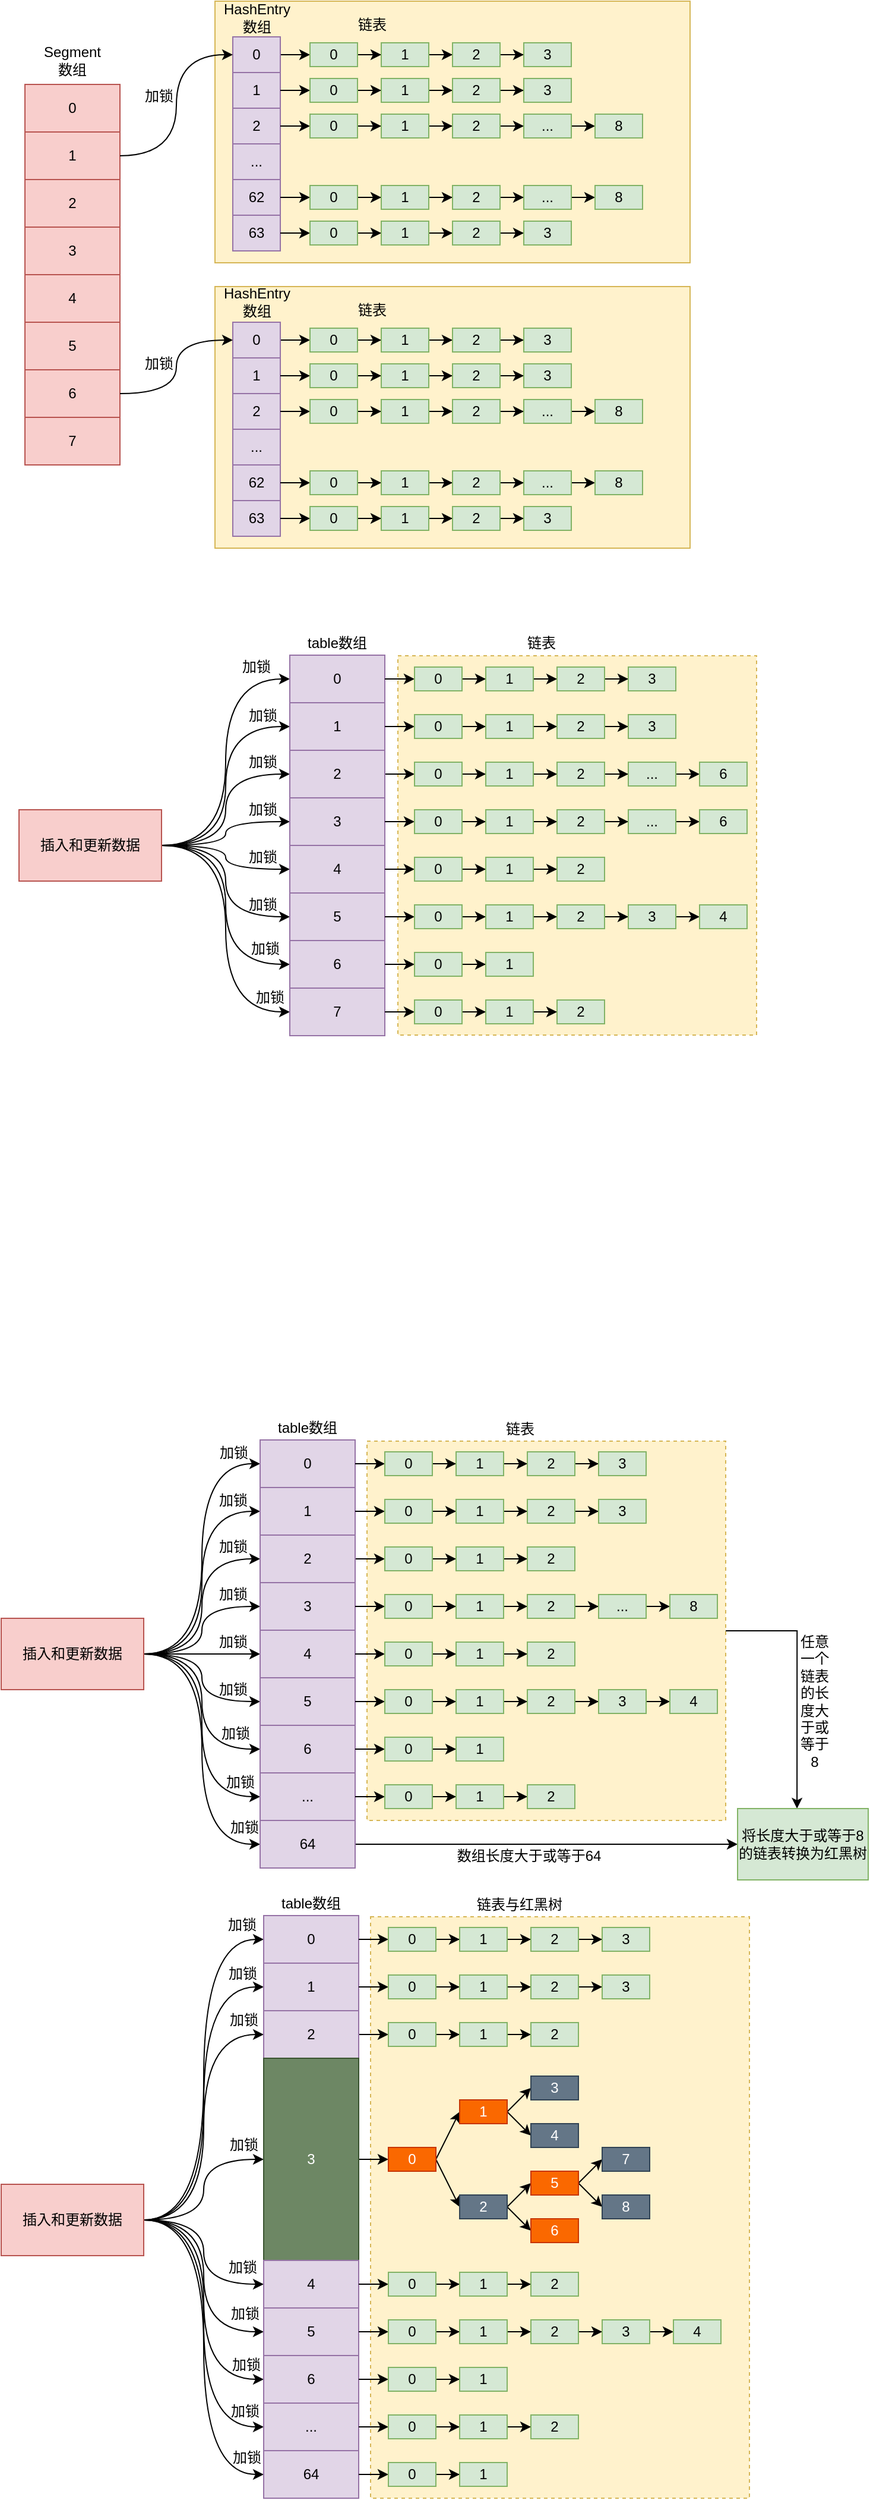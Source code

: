 <mxfile version="14.1.8" type="device"><diagram id="C5RBs43oDa-KdzZeNtuy" name="Page-1"><mxGraphModel dx="1173" dy="673" grid="0" gridSize="10" guides="1" tooltips="1" connect="1" arrows="1" fold="1" page="1" pageScale="1" pageWidth="827" pageHeight="1169" math="0" shadow="0"><root><mxCell id="WIyWlLk6GJQsqaUBKTNV-0"/><mxCell id="WIyWlLk6GJQsqaUBKTNV-1" parent="WIyWlLk6GJQsqaUBKTNV-0"/><mxCell id="vS6aI93jzj8gM-uWO8ZP-261" value="" style="rounded=0;whiteSpace=wrap;html=1;dashed=1;fillColor=#fff2cc;strokeColor=#d6b656;" parent="WIyWlLk6GJQsqaUBKTNV-1" vertex="1"><mxGeometry x="354" y="570.5" width="302" height="319" as="geometry"/></mxCell><mxCell id="vS6aI93jzj8gM-uWO8ZP-129" style="edgeStyle=orthogonalEdgeStyle;rounded=0;orthogonalLoop=1;jettySize=auto;html=1;entryX=0.455;entryY=0;entryDx=0;entryDy=0;entryPerimeter=0;" parent="WIyWlLk6GJQsqaUBKTNV-1" source="vS6aI93jzj8gM-uWO8ZP-128" target="vS6aI93jzj8gM-uWO8ZP-130" edge="1"><mxGeometry relative="1" as="geometry"><mxPoint x="680" y="1390.5" as="targetPoint"/></mxGeometry></mxCell><mxCell id="vS6aI93jzj8gM-uWO8ZP-128" value="" style="rounded=0;whiteSpace=wrap;html=1;dashed=1;fillColor=#fff2cc;strokeColor=#d6b656;" parent="WIyWlLk6GJQsqaUBKTNV-1" vertex="1"><mxGeometry x="328" y="1231" width="302" height="319" as="geometry"/></mxCell><mxCell id="2LaycI7WEktm13jEWhD7-0" value="0" style="rounded=0;whiteSpace=wrap;html=1;fillColor=#f8cecc;strokeColor=#b85450;" parent="WIyWlLk6GJQsqaUBKTNV-1" vertex="1"><mxGeometry x="40" y="90" width="80" height="40" as="geometry"/></mxCell><mxCell id="2LaycI7WEktm13jEWhD7-1" value="Segment&lt;br&gt;数组" style="text;html=1;strokeColor=none;fillColor=none;align=center;verticalAlign=middle;whiteSpace=wrap;rounded=0;" parent="WIyWlLk6GJQsqaUBKTNV-1" vertex="1"><mxGeometry x="35" y="60" width="90" height="20" as="geometry"/></mxCell><mxCell id="2LaycI7WEktm13jEWhD7-2" value="1" style="rounded=0;whiteSpace=wrap;html=1;fillColor=#f8cecc;strokeColor=#b85450;" parent="WIyWlLk6GJQsqaUBKTNV-1" vertex="1"><mxGeometry x="40" y="130" width="80" height="40" as="geometry"/></mxCell><mxCell id="2LaycI7WEktm13jEWhD7-3" value="2" style="rounded=0;whiteSpace=wrap;html=1;fillColor=#f8cecc;strokeColor=#b85450;" parent="WIyWlLk6GJQsqaUBKTNV-1" vertex="1"><mxGeometry x="40" y="170" width="80" height="40" as="geometry"/></mxCell><mxCell id="2LaycI7WEktm13jEWhD7-4" value="3" style="rounded=0;whiteSpace=wrap;html=1;fillColor=#f8cecc;strokeColor=#b85450;" parent="WIyWlLk6GJQsqaUBKTNV-1" vertex="1"><mxGeometry x="40" y="210" width="80" height="40" as="geometry"/></mxCell><mxCell id="2LaycI7WEktm13jEWhD7-5" value="4" style="rounded=0;whiteSpace=wrap;html=1;fillColor=#f8cecc;strokeColor=#b85450;" parent="WIyWlLk6GJQsqaUBKTNV-1" vertex="1"><mxGeometry x="40" y="250" width="80" height="40" as="geometry"/></mxCell><mxCell id="2LaycI7WEktm13jEWhD7-6" value="5" style="rounded=0;whiteSpace=wrap;html=1;fillColor=#f8cecc;strokeColor=#b85450;" parent="WIyWlLk6GJQsqaUBKTNV-1" vertex="1"><mxGeometry x="40" y="290" width="80" height="40" as="geometry"/></mxCell><mxCell id="2LaycI7WEktm13jEWhD7-7" value="6" style="rounded=0;whiteSpace=wrap;html=1;fillColor=#f8cecc;strokeColor=#b85450;" parent="WIyWlLk6GJQsqaUBKTNV-1" vertex="1"><mxGeometry x="40" y="330" width="80" height="40" as="geometry"/></mxCell><mxCell id="2LaycI7WEktm13jEWhD7-8" value="7" style="rounded=0;whiteSpace=wrap;html=1;fillColor=#f8cecc;strokeColor=#b85450;" parent="WIyWlLk6GJQsqaUBKTNV-1" vertex="1"><mxGeometry x="40" y="370" width="80" height="40" as="geometry"/></mxCell><mxCell id="2LaycI7WEktm13jEWhD7-9" value="" style="rounded=0;whiteSpace=wrap;html=1;fillColor=#fff2cc;strokeColor=#d6b656;" parent="WIyWlLk6GJQsqaUBKTNV-1" vertex="1"><mxGeometry x="200" y="20" width="400" height="220" as="geometry"/></mxCell><mxCell id="2LaycI7WEktm13jEWhD7-38" style="edgeStyle=orthogonalEdgeStyle;rounded=0;orthogonalLoop=1;jettySize=auto;html=1;entryX=0;entryY=0.5;entryDx=0;entryDy=0;" parent="WIyWlLk6GJQsqaUBKTNV-1" source="2LaycI7WEktm13jEWhD7-10" target="2LaycI7WEktm13jEWhD7-17" edge="1"><mxGeometry relative="1" as="geometry"/></mxCell><mxCell id="2LaycI7WEktm13jEWhD7-10" value="0" style="rounded=0;whiteSpace=wrap;html=1;fillColor=#e1d5e7;strokeColor=#9673a6;" parent="WIyWlLk6GJQsqaUBKTNV-1" vertex="1"><mxGeometry x="215" y="50" width="40" height="30" as="geometry"/></mxCell><mxCell id="2LaycI7WEktm13jEWhD7-11" value="HashEntry数组" style="text;html=1;strokeColor=none;fillColor=none;align=center;verticalAlign=middle;whiteSpace=wrap;rounded=0;" parent="WIyWlLk6GJQsqaUBKTNV-1" vertex="1"><mxGeometry x="202.5" y="24" width="65" height="20" as="geometry"/></mxCell><mxCell id="2LaycI7WEktm13jEWhD7-12" value="1" style="rounded=0;whiteSpace=wrap;html=1;fillColor=#e1d5e7;strokeColor=#9673a6;" parent="WIyWlLk6GJQsqaUBKTNV-1" vertex="1"><mxGeometry x="215" y="80" width="40" height="30" as="geometry"/></mxCell><mxCell id="2LaycI7WEktm13jEWhD7-13" value="2" style="rounded=0;whiteSpace=wrap;html=1;fillColor=#e1d5e7;strokeColor=#9673a6;" parent="WIyWlLk6GJQsqaUBKTNV-1" vertex="1"><mxGeometry x="215" y="110" width="40" height="30" as="geometry"/></mxCell><mxCell id="2LaycI7WEktm13jEWhD7-14" value="..." style="rounded=0;whiteSpace=wrap;html=1;fillColor=#e1d5e7;strokeColor=#9673a6;" parent="WIyWlLk6GJQsqaUBKTNV-1" vertex="1"><mxGeometry x="215" y="140" width="40" height="30" as="geometry"/></mxCell><mxCell id="2LaycI7WEktm13jEWhD7-15" value="62" style="rounded=0;whiteSpace=wrap;html=1;fillColor=#e1d5e7;strokeColor=#9673a6;" parent="WIyWlLk6GJQsqaUBKTNV-1" vertex="1"><mxGeometry x="215" y="170" width="40" height="30" as="geometry"/></mxCell><mxCell id="2LaycI7WEktm13jEWhD7-16" value="63" style="rounded=0;whiteSpace=wrap;html=1;fillColor=#e1d5e7;strokeColor=#9673a6;" parent="WIyWlLk6GJQsqaUBKTNV-1" vertex="1"><mxGeometry x="215" y="200" width="40" height="30" as="geometry"/></mxCell><mxCell id="2LaycI7WEktm13jEWhD7-39" style="edgeStyle=orthogonalEdgeStyle;rounded=0;orthogonalLoop=1;jettySize=auto;html=1;entryX=0;entryY=0.5;entryDx=0;entryDy=0;" parent="WIyWlLk6GJQsqaUBKTNV-1" source="2LaycI7WEktm13jEWhD7-17" target="2LaycI7WEktm13jEWhD7-18" edge="1"><mxGeometry relative="1" as="geometry"/></mxCell><mxCell id="2LaycI7WEktm13jEWhD7-17" value="0" style="rounded=0;whiteSpace=wrap;html=1;fillColor=#d5e8d4;strokeColor=#82b366;" parent="WIyWlLk6GJQsqaUBKTNV-1" vertex="1"><mxGeometry x="280" y="55" width="40" height="20" as="geometry"/></mxCell><mxCell id="2LaycI7WEktm13jEWhD7-40" style="edgeStyle=orthogonalEdgeStyle;rounded=0;orthogonalLoop=1;jettySize=auto;html=1;entryX=0;entryY=0.5;entryDx=0;entryDy=0;" parent="WIyWlLk6GJQsqaUBKTNV-1" source="2LaycI7WEktm13jEWhD7-18" target="2LaycI7WEktm13jEWhD7-19" edge="1"><mxGeometry relative="1" as="geometry"/></mxCell><mxCell id="2LaycI7WEktm13jEWhD7-18" value="1" style="rounded=0;whiteSpace=wrap;html=1;fillColor=#ffe6cc;strokeColor=#d79b00;" parent="WIyWlLk6GJQsqaUBKTNV-1" vertex="1"><mxGeometry x="340" y="55" width="40" height="20" as="geometry"/></mxCell><mxCell id="2LaycI7WEktm13jEWhD7-41" style="edgeStyle=orthogonalEdgeStyle;rounded=0;orthogonalLoop=1;jettySize=auto;html=1;entryX=0;entryY=0.5;entryDx=0;entryDy=0;" parent="WIyWlLk6GJQsqaUBKTNV-1" source="2LaycI7WEktm13jEWhD7-19" target="2LaycI7WEktm13jEWhD7-20" edge="1"><mxGeometry relative="1" as="geometry"/></mxCell><mxCell id="2LaycI7WEktm13jEWhD7-19" value="2" style="rounded=0;whiteSpace=wrap;html=1;fillColor=#ffe6cc;strokeColor=#d79b00;" parent="WIyWlLk6GJQsqaUBKTNV-1" vertex="1"><mxGeometry x="400" y="55" width="40" height="20" as="geometry"/></mxCell><mxCell id="2LaycI7WEktm13jEWhD7-20" value="3" style="rounded=0;whiteSpace=wrap;html=1;fillColor=#ffe6cc;strokeColor=#d79b00;" parent="WIyWlLk6GJQsqaUBKTNV-1" vertex="1"><mxGeometry x="460" y="55" width="40" height="20" as="geometry"/></mxCell><mxCell id="2LaycI7WEktm13jEWhD7-42" style="edgeStyle=orthogonalEdgeStyle;rounded=0;orthogonalLoop=1;jettySize=auto;html=1;entryX=0;entryY=0.5;entryDx=0;entryDy=0;" parent="WIyWlLk6GJQsqaUBKTNV-1" target="2LaycI7WEktm13jEWhD7-44" edge="1"><mxGeometry relative="1" as="geometry"><mxPoint x="255" y="95.029" as="sourcePoint"/></mxGeometry></mxCell><mxCell id="2LaycI7WEktm13jEWhD7-43" style="edgeStyle=orthogonalEdgeStyle;rounded=0;orthogonalLoop=1;jettySize=auto;html=1;entryX=0;entryY=0.5;entryDx=0;entryDy=0;" parent="WIyWlLk6GJQsqaUBKTNV-1" source="2LaycI7WEktm13jEWhD7-44" target="2LaycI7WEktm13jEWhD7-46" edge="1"><mxGeometry relative="1" as="geometry"/></mxCell><mxCell id="2LaycI7WEktm13jEWhD7-44" value="0" style="rounded=0;whiteSpace=wrap;html=1;fillColor=#ffe6cc;strokeColor=#d79b00;" parent="WIyWlLk6GJQsqaUBKTNV-1" vertex="1"><mxGeometry x="280" y="85" width="40" height="20" as="geometry"/></mxCell><mxCell id="2LaycI7WEktm13jEWhD7-45" style="edgeStyle=orthogonalEdgeStyle;rounded=0;orthogonalLoop=1;jettySize=auto;html=1;entryX=0;entryY=0.5;entryDx=0;entryDy=0;" parent="WIyWlLk6GJQsqaUBKTNV-1" source="2LaycI7WEktm13jEWhD7-46" target="2LaycI7WEktm13jEWhD7-48" edge="1"><mxGeometry relative="1" as="geometry"/></mxCell><mxCell id="2LaycI7WEktm13jEWhD7-46" value="1" style="rounded=0;whiteSpace=wrap;html=1;fillColor=#ffe6cc;strokeColor=#d79b00;" parent="WIyWlLk6GJQsqaUBKTNV-1" vertex="1"><mxGeometry x="340" y="85" width="40" height="20" as="geometry"/></mxCell><mxCell id="2LaycI7WEktm13jEWhD7-47" style="edgeStyle=orthogonalEdgeStyle;rounded=0;orthogonalLoop=1;jettySize=auto;html=1;entryX=0;entryY=0.5;entryDx=0;entryDy=0;" parent="WIyWlLk6GJQsqaUBKTNV-1" source="2LaycI7WEktm13jEWhD7-48" target="2LaycI7WEktm13jEWhD7-49" edge="1"><mxGeometry relative="1" as="geometry"/></mxCell><mxCell id="2LaycI7WEktm13jEWhD7-48" value="2" style="rounded=0;whiteSpace=wrap;html=1;fillColor=#ffe6cc;strokeColor=#d79b00;" parent="WIyWlLk6GJQsqaUBKTNV-1" vertex="1"><mxGeometry x="400" y="85" width="40" height="20" as="geometry"/></mxCell><mxCell id="2LaycI7WEktm13jEWhD7-49" value="3" style="rounded=0;whiteSpace=wrap;html=1;fillColor=#ffe6cc;strokeColor=#d79b00;" parent="WIyWlLk6GJQsqaUBKTNV-1" vertex="1"><mxGeometry x="460" y="85" width="40" height="20" as="geometry"/></mxCell><mxCell id="2LaycI7WEktm13jEWhD7-50" style="edgeStyle=orthogonalEdgeStyle;rounded=0;orthogonalLoop=1;jettySize=auto;html=1;entryX=0;entryY=0.5;entryDx=0;entryDy=0;" parent="WIyWlLk6GJQsqaUBKTNV-1" target="2LaycI7WEktm13jEWhD7-52" edge="1"><mxGeometry relative="1" as="geometry"><mxPoint x="255" y="125.029" as="sourcePoint"/></mxGeometry></mxCell><mxCell id="2LaycI7WEktm13jEWhD7-51" style="edgeStyle=orthogonalEdgeStyle;rounded=0;orthogonalLoop=1;jettySize=auto;html=1;entryX=0;entryY=0.5;entryDx=0;entryDy=0;" parent="WIyWlLk6GJQsqaUBKTNV-1" source="2LaycI7WEktm13jEWhD7-52" target="2LaycI7WEktm13jEWhD7-54" edge="1"><mxGeometry relative="1" as="geometry"/></mxCell><mxCell id="2LaycI7WEktm13jEWhD7-52" value="0" style="rounded=0;whiteSpace=wrap;html=1;" parent="WIyWlLk6GJQsqaUBKTNV-1" vertex="1"><mxGeometry x="280" y="115" width="40" height="20" as="geometry"/></mxCell><mxCell id="2LaycI7WEktm13jEWhD7-53" style="edgeStyle=orthogonalEdgeStyle;rounded=0;orthogonalLoop=1;jettySize=auto;html=1;entryX=0;entryY=0.5;entryDx=0;entryDy=0;" parent="WIyWlLk6GJQsqaUBKTNV-1" source="2LaycI7WEktm13jEWhD7-54" target="2LaycI7WEktm13jEWhD7-56" edge="1"><mxGeometry relative="1" as="geometry"/></mxCell><mxCell id="2LaycI7WEktm13jEWhD7-54" value="1" style="rounded=0;whiteSpace=wrap;html=1;" parent="WIyWlLk6GJQsqaUBKTNV-1" vertex="1"><mxGeometry x="340" y="115" width="40" height="20" as="geometry"/></mxCell><mxCell id="2LaycI7WEktm13jEWhD7-55" style="edgeStyle=orthogonalEdgeStyle;rounded=0;orthogonalLoop=1;jettySize=auto;html=1;entryX=0;entryY=0.5;entryDx=0;entryDy=0;" parent="WIyWlLk6GJQsqaUBKTNV-1" source="2LaycI7WEktm13jEWhD7-56" target="2LaycI7WEktm13jEWhD7-57" edge="1"><mxGeometry relative="1" as="geometry"/></mxCell><mxCell id="2LaycI7WEktm13jEWhD7-56" value="2" style="rounded=0;whiteSpace=wrap;html=1;" parent="WIyWlLk6GJQsqaUBKTNV-1" vertex="1"><mxGeometry x="400" y="115" width="40" height="20" as="geometry"/></mxCell><mxCell id="2LaycI7WEktm13jEWhD7-57" value="..." style="rounded=0;whiteSpace=wrap;html=1;fillColor=#ffe6cc;strokeColor=#d79b00;" parent="WIyWlLk6GJQsqaUBKTNV-1" vertex="1"><mxGeometry x="460" y="115" width="40" height="20" as="geometry"/></mxCell><mxCell id="2LaycI7WEktm13jEWhD7-58" style="edgeStyle=orthogonalEdgeStyle;rounded=0;orthogonalLoop=1;jettySize=auto;html=1;entryX=0;entryY=0.5;entryDx=0;entryDy=0;" parent="WIyWlLk6GJQsqaUBKTNV-1" target="2LaycI7WEktm13jEWhD7-60" edge="1"><mxGeometry relative="1" as="geometry"><mxPoint x="255" y="185.029" as="sourcePoint"/></mxGeometry></mxCell><mxCell id="2LaycI7WEktm13jEWhD7-59" style="edgeStyle=orthogonalEdgeStyle;rounded=0;orthogonalLoop=1;jettySize=auto;html=1;entryX=0;entryY=0.5;entryDx=0;entryDy=0;" parent="WIyWlLk6GJQsqaUBKTNV-1" source="2LaycI7WEktm13jEWhD7-60" target="2LaycI7WEktm13jEWhD7-62" edge="1"><mxGeometry relative="1" as="geometry"/></mxCell><mxCell id="2LaycI7WEktm13jEWhD7-60" value="0" style="rounded=0;whiteSpace=wrap;html=1;fillColor=#ffe6cc;strokeColor=#d79b00;" parent="WIyWlLk6GJQsqaUBKTNV-1" vertex="1"><mxGeometry x="280" y="175" width="40" height="20" as="geometry"/></mxCell><mxCell id="2LaycI7WEktm13jEWhD7-61" style="edgeStyle=orthogonalEdgeStyle;rounded=0;orthogonalLoop=1;jettySize=auto;html=1;entryX=0;entryY=0.5;entryDx=0;entryDy=0;" parent="WIyWlLk6GJQsqaUBKTNV-1" source="2LaycI7WEktm13jEWhD7-62" target="2LaycI7WEktm13jEWhD7-64" edge="1"><mxGeometry relative="1" as="geometry"/></mxCell><mxCell id="2LaycI7WEktm13jEWhD7-62" value="1" style="rounded=0;whiteSpace=wrap;html=1;fillColor=#ffe6cc;strokeColor=#d79b00;" parent="WIyWlLk6GJQsqaUBKTNV-1" vertex="1"><mxGeometry x="340" y="175" width="40" height="20" as="geometry"/></mxCell><mxCell id="2LaycI7WEktm13jEWhD7-63" style="edgeStyle=orthogonalEdgeStyle;rounded=0;orthogonalLoop=1;jettySize=auto;html=1;entryX=0;entryY=0.5;entryDx=0;entryDy=0;" parent="WIyWlLk6GJQsqaUBKTNV-1" source="2LaycI7WEktm13jEWhD7-64" target="2LaycI7WEktm13jEWhD7-65" edge="1"><mxGeometry relative="1" as="geometry"/></mxCell><mxCell id="2LaycI7WEktm13jEWhD7-64" value="2" style="rounded=0;whiteSpace=wrap;html=1;fillColor=#ffe6cc;strokeColor=#d79b00;" parent="WIyWlLk6GJQsqaUBKTNV-1" vertex="1"><mxGeometry x="400" y="175" width="40" height="20" as="geometry"/></mxCell><mxCell id="2LaycI7WEktm13jEWhD7-65" value="..." style="rounded=0;whiteSpace=wrap;html=1;fillColor=#ffe6cc;strokeColor=#d79b00;" parent="WIyWlLk6GJQsqaUBKTNV-1" vertex="1"><mxGeometry x="460" y="175" width="40" height="20" as="geometry"/></mxCell><mxCell id="2LaycI7WEktm13jEWhD7-66" style="edgeStyle=orthogonalEdgeStyle;rounded=0;orthogonalLoop=1;jettySize=auto;html=1;entryX=0;entryY=0.5;entryDx=0;entryDy=0;" parent="WIyWlLk6GJQsqaUBKTNV-1" target="2LaycI7WEktm13jEWhD7-68" edge="1"><mxGeometry relative="1" as="geometry"><mxPoint x="255" y="215.029" as="sourcePoint"/></mxGeometry></mxCell><mxCell id="2LaycI7WEktm13jEWhD7-67" style="edgeStyle=orthogonalEdgeStyle;rounded=0;orthogonalLoop=1;jettySize=auto;html=1;entryX=0;entryY=0.5;entryDx=0;entryDy=0;" parent="WIyWlLk6GJQsqaUBKTNV-1" source="2LaycI7WEktm13jEWhD7-68" target="2LaycI7WEktm13jEWhD7-70" edge="1"><mxGeometry relative="1" as="geometry"/></mxCell><mxCell id="2LaycI7WEktm13jEWhD7-68" value="0" style="rounded=0;whiteSpace=wrap;html=1;fillColor=#ffe6cc;strokeColor=#d79b00;" parent="WIyWlLk6GJQsqaUBKTNV-1" vertex="1"><mxGeometry x="280" y="205" width="40" height="20" as="geometry"/></mxCell><mxCell id="2LaycI7WEktm13jEWhD7-69" style="edgeStyle=orthogonalEdgeStyle;rounded=0;orthogonalLoop=1;jettySize=auto;html=1;entryX=0;entryY=0.5;entryDx=0;entryDy=0;" parent="WIyWlLk6GJQsqaUBKTNV-1" source="2LaycI7WEktm13jEWhD7-70" target="2LaycI7WEktm13jEWhD7-72" edge="1"><mxGeometry relative="1" as="geometry"/></mxCell><mxCell id="2LaycI7WEktm13jEWhD7-70" value="1" style="rounded=0;whiteSpace=wrap;html=1;fillColor=#ffe6cc;strokeColor=#d79b00;" parent="WIyWlLk6GJQsqaUBKTNV-1" vertex="1"><mxGeometry x="340" y="205" width="40" height="20" as="geometry"/></mxCell><mxCell id="2LaycI7WEktm13jEWhD7-71" style="edgeStyle=orthogonalEdgeStyle;rounded=0;orthogonalLoop=1;jettySize=auto;html=1;entryX=0;entryY=0.5;entryDx=0;entryDy=0;" parent="WIyWlLk6GJQsqaUBKTNV-1" source="2LaycI7WEktm13jEWhD7-72" target="2LaycI7WEktm13jEWhD7-73" edge="1"><mxGeometry relative="1" as="geometry"/></mxCell><mxCell id="2LaycI7WEktm13jEWhD7-72" value="2" style="rounded=0;whiteSpace=wrap;html=1;fillColor=#ffe6cc;strokeColor=#d79b00;" parent="WIyWlLk6GJQsqaUBKTNV-1" vertex="1"><mxGeometry x="400" y="205" width="40" height="20" as="geometry"/></mxCell><mxCell id="2LaycI7WEktm13jEWhD7-73" value="3" style="rounded=0;whiteSpace=wrap;html=1;fillColor=#d5e8d4;strokeColor=#82b366;" parent="WIyWlLk6GJQsqaUBKTNV-1" vertex="1"><mxGeometry x="460" y="205" width="40" height="20" as="geometry"/></mxCell><mxCell id="2LaycI7WEktm13jEWhD7-74" style="edgeStyle=orthogonalEdgeStyle;rounded=0;orthogonalLoop=1;jettySize=auto;html=1;entryX=0;entryY=0.5;entryDx=0;entryDy=0;" parent="WIyWlLk6GJQsqaUBKTNV-1" target="2LaycI7WEktm13jEWhD7-75" edge="1"><mxGeometry relative="1" as="geometry"><mxPoint x="500" y="125.029" as="sourcePoint"/></mxGeometry></mxCell><mxCell id="2LaycI7WEktm13jEWhD7-75" value="8" style="rounded=0;whiteSpace=wrap;html=1;fillColor=#ffe6cc;strokeColor=#d79b00;" parent="WIyWlLk6GJQsqaUBKTNV-1" vertex="1"><mxGeometry x="520" y="115" width="40" height="20" as="geometry"/></mxCell><mxCell id="2LaycI7WEktm13jEWhD7-76" style="edgeStyle=orthogonalEdgeStyle;rounded=0;orthogonalLoop=1;jettySize=auto;html=1;entryX=0;entryY=0.5;entryDx=0;entryDy=0;" parent="WIyWlLk6GJQsqaUBKTNV-1" target="2LaycI7WEktm13jEWhD7-77" edge="1"><mxGeometry relative="1" as="geometry"><mxPoint x="500" y="185.029" as="sourcePoint"/></mxGeometry></mxCell><mxCell id="2LaycI7WEktm13jEWhD7-77" value="8" style="rounded=0;whiteSpace=wrap;html=1;fillColor=#d5e8d4;strokeColor=#82b366;" parent="WIyWlLk6GJQsqaUBKTNV-1" vertex="1"><mxGeometry x="520" y="175" width="40" height="20" as="geometry"/></mxCell><mxCell id="2LaycI7WEktm13jEWhD7-78" value="链表" style="text;html=1;strokeColor=none;fillColor=none;align=center;verticalAlign=middle;whiteSpace=wrap;rounded=0;" parent="WIyWlLk6GJQsqaUBKTNV-1" vertex="1"><mxGeometry x="300" y="30" width="65" height="20" as="geometry"/></mxCell><mxCell id="2LaycI7WEktm13jEWhD7-79" value="0" style="rounded=0;whiteSpace=wrap;html=1;fillColor=#ffe6cc;strokeColor=#d79b00;" parent="WIyWlLk6GJQsqaUBKTNV-1" vertex="1"><mxGeometry x="280" y="115" width="40" height="20" as="geometry"/></mxCell><mxCell id="2LaycI7WEktm13jEWhD7-80" value="1" style="rounded=0;whiteSpace=wrap;html=1;fillColor=#ffe6cc;strokeColor=#d79b00;" parent="WIyWlLk6GJQsqaUBKTNV-1" vertex="1"><mxGeometry x="340" y="115" width="40" height="20" as="geometry"/></mxCell><mxCell id="2LaycI7WEktm13jEWhD7-81" value="2" style="rounded=0;whiteSpace=wrap;html=1;fillColor=#ffe6cc;strokeColor=#d79b00;" parent="WIyWlLk6GJQsqaUBKTNV-1" vertex="1"><mxGeometry x="400" y="115" width="40" height="20" as="geometry"/></mxCell><mxCell id="2LaycI7WEktm13jEWhD7-82" value="0" style="rounded=0;whiteSpace=wrap;html=1;fillColor=#d5e8d4;strokeColor=#82b366;" parent="WIyWlLk6GJQsqaUBKTNV-1" vertex="1"><mxGeometry x="280" y="55" width="40" height="20" as="geometry"/></mxCell><mxCell id="2LaycI7WEktm13jEWhD7-83" value="1" style="rounded=0;whiteSpace=wrap;html=1;fillColor=#ffe6cc;strokeColor=#d79b00;" parent="WIyWlLk6GJQsqaUBKTNV-1" vertex="1"><mxGeometry x="340" y="55" width="40" height="20" as="geometry"/></mxCell><mxCell id="2LaycI7WEktm13jEWhD7-84" value="2" style="rounded=0;whiteSpace=wrap;html=1;fillColor=#ffe6cc;strokeColor=#d79b00;" parent="WIyWlLk6GJQsqaUBKTNV-1" vertex="1"><mxGeometry x="400" y="55" width="40" height="20" as="geometry"/></mxCell><mxCell id="2LaycI7WEktm13jEWhD7-85" value="3" style="rounded=0;whiteSpace=wrap;html=1;fillColor=#ffe6cc;strokeColor=#d79b00;" parent="WIyWlLk6GJQsqaUBKTNV-1" vertex="1"><mxGeometry x="460" y="55" width="40" height="20" as="geometry"/></mxCell><mxCell id="2LaycI7WEktm13jEWhD7-86" value="3" style="rounded=0;whiteSpace=wrap;html=1;fillColor=#ffe6cc;strokeColor=#d79b00;" parent="WIyWlLk6GJQsqaUBKTNV-1" vertex="1"><mxGeometry x="460" y="85" width="40" height="20" as="geometry"/></mxCell><mxCell id="2LaycI7WEktm13jEWhD7-87" value="2" style="rounded=0;whiteSpace=wrap;html=1;fillColor=#ffe6cc;strokeColor=#d79b00;" parent="WIyWlLk6GJQsqaUBKTNV-1" vertex="1"><mxGeometry x="400" y="85" width="40" height="20" as="geometry"/></mxCell><mxCell id="2LaycI7WEktm13jEWhD7-88" value="1" style="rounded=0;whiteSpace=wrap;html=1;fillColor=#ffe6cc;strokeColor=#d79b00;" parent="WIyWlLk6GJQsqaUBKTNV-1" vertex="1"><mxGeometry x="340" y="85" width="40" height="20" as="geometry"/></mxCell><mxCell id="2LaycI7WEktm13jEWhD7-89" value="0" style="rounded=0;whiteSpace=wrap;html=1;fillColor=#ffe6cc;strokeColor=#d79b00;" parent="WIyWlLk6GJQsqaUBKTNV-1" vertex="1"><mxGeometry x="280" y="85" width="40" height="20" as="geometry"/></mxCell><mxCell id="2LaycI7WEktm13jEWhD7-90" value="0" style="rounded=0;whiteSpace=wrap;html=1;fillColor=#ffe6cc;strokeColor=#d79b00;" parent="WIyWlLk6GJQsqaUBKTNV-1" vertex="1"><mxGeometry x="280" y="115" width="40" height="20" as="geometry"/></mxCell><mxCell id="2LaycI7WEktm13jEWhD7-91" value="1" style="rounded=0;whiteSpace=wrap;html=1;fillColor=#ffe6cc;strokeColor=#d79b00;" parent="WIyWlLk6GJQsqaUBKTNV-1" vertex="1"><mxGeometry x="340" y="115" width="40" height="20" as="geometry"/></mxCell><mxCell id="2LaycI7WEktm13jEWhD7-92" value="2" style="rounded=0;whiteSpace=wrap;html=1;fillColor=#ffe6cc;strokeColor=#d79b00;" parent="WIyWlLk6GJQsqaUBKTNV-1" vertex="1"><mxGeometry x="400" y="115" width="40" height="20" as="geometry"/></mxCell><mxCell id="2LaycI7WEktm13jEWhD7-93" value="..." style="rounded=0;whiteSpace=wrap;html=1;fillColor=#ffe6cc;strokeColor=#d79b00;" parent="WIyWlLk6GJQsqaUBKTNV-1" vertex="1"><mxGeometry x="460" y="115" width="40" height="20" as="geometry"/></mxCell><mxCell id="2LaycI7WEktm13jEWhD7-94" value="8" style="rounded=0;whiteSpace=wrap;html=1;fillColor=#ffe6cc;strokeColor=#d79b00;" parent="WIyWlLk6GJQsqaUBKTNV-1" vertex="1"><mxGeometry x="520" y="115" width="40" height="20" as="geometry"/></mxCell><mxCell id="2LaycI7WEktm13jEWhD7-95" value="0" style="rounded=0;whiteSpace=wrap;html=1;fillColor=#d5e8d4;strokeColor=#82b366;" parent="WIyWlLk6GJQsqaUBKTNV-1" vertex="1"><mxGeometry x="280" y="55" width="40" height="20" as="geometry"/></mxCell><mxCell id="2LaycI7WEktm13jEWhD7-96" value="1" style="rounded=0;whiteSpace=wrap;html=1;fillColor=#d5e8d4;strokeColor=#82b366;" parent="WIyWlLk6GJQsqaUBKTNV-1" vertex="1"><mxGeometry x="340" y="55" width="40" height="20" as="geometry"/></mxCell><mxCell id="2LaycI7WEktm13jEWhD7-97" value="2" style="rounded=0;whiteSpace=wrap;html=1;fillColor=#d5e8d4;strokeColor=#82b366;" parent="WIyWlLk6GJQsqaUBKTNV-1" vertex="1"><mxGeometry x="400" y="55" width="40" height="20" as="geometry"/></mxCell><mxCell id="2LaycI7WEktm13jEWhD7-98" value="3" style="rounded=0;whiteSpace=wrap;html=1;fillColor=#d5e8d4;strokeColor=#82b366;" parent="WIyWlLk6GJQsqaUBKTNV-1" vertex="1"><mxGeometry x="460" y="55" width="40" height="20" as="geometry"/></mxCell><mxCell id="2LaycI7WEktm13jEWhD7-99" value="3" style="rounded=0;whiteSpace=wrap;html=1;fillColor=#d5e8d4;strokeColor=#82b366;" parent="WIyWlLk6GJQsqaUBKTNV-1" vertex="1"><mxGeometry x="460" y="85" width="40" height="20" as="geometry"/></mxCell><mxCell id="2LaycI7WEktm13jEWhD7-100" value="2" style="rounded=0;whiteSpace=wrap;html=1;fillColor=#d5e8d4;strokeColor=#82b366;" parent="WIyWlLk6GJQsqaUBKTNV-1" vertex="1"><mxGeometry x="400" y="85" width="40" height="20" as="geometry"/></mxCell><mxCell id="2LaycI7WEktm13jEWhD7-101" value="1" style="rounded=0;whiteSpace=wrap;html=1;fillColor=#d5e8d4;strokeColor=#82b366;" parent="WIyWlLk6GJQsqaUBKTNV-1" vertex="1"><mxGeometry x="340" y="85" width="40" height="20" as="geometry"/></mxCell><mxCell id="2LaycI7WEktm13jEWhD7-102" value="0" style="rounded=0;whiteSpace=wrap;html=1;fillColor=#d5e8d4;strokeColor=#82b366;" parent="WIyWlLk6GJQsqaUBKTNV-1" vertex="1"><mxGeometry x="280" y="85" width="40" height="20" as="geometry"/></mxCell><mxCell id="2LaycI7WEktm13jEWhD7-103" value="0" style="rounded=0;whiteSpace=wrap;html=1;fillColor=#d5e8d4;strokeColor=#82b366;" parent="WIyWlLk6GJQsqaUBKTNV-1" vertex="1"><mxGeometry x="280" y="115" width="40" height="20" as="geometry"/></mxCell><mxCell id="2LaycI7WEktm13jEWhD7-104" value="1" style="rounded=0;whiteSpace=wrap;html=1;fillColor=#d5e8d4;strokeColor=#82b366;" parent="WIyWlLk6GJQsqaUBKTNV-1" vertex="1"><mxGeometry x="340" y="115" width="40" height="20" as="geometry"/></mxCell><mxCell id="2LaycI7WEktm13jEWhD7-105" value="2" style="rounded=0;whiteSpace=wrap;html=1;fillColor=#d5e8d4;strokeColor=#82b366;" parent="WIyWlLk6GJQsqaUBKTNV-1" vertex="1"><mxGeometry x="400" y="115" width="40" height="20" as="geometry"/></mxCell><mxCell id="2LaycI7WEktm13jEWhD7-106" value="..." style="rounded=0;whiteSpace=wrap;html=1;fillColor=#d5e8d4;strokeColor=#82b366;" parent="WIyWlLk6GJQsqaUBKTNV-1" vertex="1"><mxGeometry x="460" y="115" width="40" height="20" as="geometry"/></mxCell><mxCell id="2LaycI7WEktm13jEWhD7-107" value="8" style="rounded=0;whiteSpace=wrap;html=1;fillColor=#d5e8d4;strokeColor=#82b366;" parent="WIyWlLk6GJQsqaUBKTNV-1" vertex="1"><mxGeometry x="520" y="115" width="40" height="20" as="geometry"/></mxCell><mxCell id="2LaycI7WEktm13jEWhD7-108" value="..." style="rounded=0;whiteSpace=wrap;html=1;fillColor=#d5e8d4;strokeColor=#82b366;" parent="WIyWlLk6GJQsqaUBKTNV-1" vertex="1"><mxGeometry x="460" y="175" width="40" height="20" as="geometry"/></mxCell><mxCell id="2LaycI7WEktm13jEWhD7-109" value="2" style="rounded=0;whiteSpace=wrap;html=1;fillColor=#d5e8d4;strokeColor=#82b366;" parent="WIyWlLk6GJQsqaUBKTNV-1" vertex="1"><mxGeometry x="400" y="175" width="40" height="20" as="geometry"/></mxCell><mxCell id="2LaycI7WEktm13jEWhD7-110" value="1" style="rounded=0;whiteSpace=wrap;html=1;fillColor=#d5e8d4;strokeColor=#82b366;" parent="WIyWlLk6GJQsqaUBKTNV-1" vertex="1"><mxGeometry x="340" y="175" width="40" height="20" as="geometry"/></mxCell><mxCell id="2LaycI7WEktm13jEWhD7-111" value="0" style="rounded=0;whiteSpace=wrap;html=1;fillColor=#d5e8d4;strokeColor=#82b366;" parent="WIyWlLk6GJQsqaUBKTNV-1" vertex="1"><mxGeometry x="280" y="175" width="40" height="20" as="geometry"/></mxCell><mxCell id="2LaycI7WEktm13jEWhD7-112" value="0" style="rounded=0;whiteSpace=wrap;html=1;fillColor=#d5e8d4;strokeColor=#82b366;" parent="WIyWlLk6GJQsqaUBKTNV-1" vertex="1"><mxGeometry x="280" y="205" width="40" height="20" as="geometry"/></mxCell><mxCell id="2LaycI7WEktm13jEWhD7-113" value="1" style="rounded=0;whiteSpace=wrap;html=1;fillColor=#d5e8d4;strokeColor=#82b366;" parent="WIyWlLk6GJQsqaUBKTNV-1" vertex="1"><mxGeometry x="340" y="205" width="40" height="20" as="geometry"/></mxCell><mxCell id="2LaycI7WEktm13jEWhD7-114" value="2" style="rounded=0;whiteSpace=wrap;html=1;fillColor=#d5e8d4;strokeColor=#82b366;" parent="WIyWlLk6GJQsqaUBKTNV-1" vertex="1"><mxGeometry x="400" y="205" width="40" height="20" as="geometry"/></mxCell><mxCell id="2LaycI7WEktm13jEWhD7-115" value="" style="rounded=0;whiteSpace=wrap;html=1;fillColor=#fff2cc;strokeColor=#d6b656;" parent="WIyWlLk6GJQsqaUBKTNV-1" vertex="1"><mxGeometry x="200" y="260" width="400" height="220" as="geometry"/></mxCell><mxCell id="2LaycI7WEktm13jEWhD7-116" style="edgeStyle=orthogonalEdgeStyle;rounded=0;orthogonalLoop=1;jettySize=auto;html=1;entryX=0;entryY=0.5;entryDx=0;entryDy=0;" parent="WIyWlLk6GJQsqaUBKTNV-1" source="2LaycI7WEktm13jEWhD7-117" target="2LaycI7WEktm13jEWhD7-125" edge="1"><mxGeometry relative="1" as="geometry"/></mxCell><mxCell id="2LaycI7WEktm13jEWhD7-117" value="0" style="rounded=0;whiteSpace=wrap;html=1;fillColor=#e1d5e7;strokeColor=#9673a6;" parent="WIyWlLk6GJQsqaUBKTNV-1" vertex="1"><mxGeometry x="215" y="290" width="40" height="30" as="geometry"/></mxCell><mxCell id="2LaycI7WEktm13jEWhD7-118" value="HashEntry数组" style="text;html=1;strokeColor=none;fillColor=none;align=center;verticalAlign=middle;whiteSpace=wrap;rounded=0;" parent="WIyWlLk6GJQsqaUBKTNV-1" vertex="1"><mxGeometry x="202.5" y="263" width="65" height="20" as="geometry"/></mxCell><mxCell id="2LaycI7WEktm13jEWhD7-119" value="1" style="rounded=0;whiteSpace=wrap;html=1;fillColor=#e1d5e7;strokeColor=#9673a6;" parent="WIyWlLk6GJQsqaUBKTNV-1" vertex="1"><mxGeometry x="215" y="320" width="40" height="30" as="geometry"/></mxCell><mxCell id="2LaycI7WEktm13jEWhD7-120" value="2" style="rounded=0;whiteSpace=wrap;html=1;fillColor=#e1d5e7;strokeColor=#9673a6;" parent="WIyWlLk6GJQsqaUBKTNV-1" vertex="1"><mxGeometry x="215" y="350" width="40" height="30" as="geometry"/></mxCell><mxCell id="2LaycI7WEktm13jEWhD7-121" value="..." style="rounded=0;whiteSpace=wrap;html=1;fillColor=#e1d5e7;strokeColor=#9673a6;" parent="WIyWlLk6GJQsqaUBKTNV-1" vertex="1"><mxGeometry x="215" y="380" width="40" height="30" as="geometry"/></mxCell><mxCell id="2LaycI7WEktm13jEWhD7-122" value="62" style="rounded=0;whiteSpace=wrap;html=1;fillColor=#e1d5e7;strokeColor=#9673a6;" parent="WIyWlLk6GJQsqaUBKTNV-1" vertex="1"><mxGeometry x="215" y="410" width="40" height="30" as="geometry"/></mxCell><mxCell id="2LaycI7WEktm13jEWhD7-123" value="63" style="rounded=0;whiteSpace=wrap;html=1;fillColor=#e1d5e7;strokeColor=#9673a6;" parent="WIyWlLk6GJQsqaUBKTNV-1" vertex="1"><mxGeometry x="215" y="440" width="40" height="30" as="geometry"/></mxCell><mxCell id="2LaycI7WEktm13jEWhD7-124" style="edgeStyle=orthogonalEdgeStyle;rounded=0;orthogonalLoop=1;jettySize=auto;html=1;entryX=0;entryY=0.5;entryDx=0;entryDy=0;" parent="WIyWlLk6GJQsqaUBKTNV-1" source="2LaycI7WEktm13jEWhD7-125" target="2LaycI7WEktm13jEWhD7-127" edge="1"><mxGeometry relative="1" as="geometry"/></mxCell><mxCell id="2LaycI7WEktm13jEWhD7-125" value="0" style="rounded=0;whiteSpace=wrap;html=1;fillColor=#d5e8d4;strokeColor=#82b366;" parent="WIyWlLk6GJQsqaUBKTNV-1" vertex="1"><mxGeometry x="280" y="295" width="40" height="20" as="geometry"/></mxCell><mxCell id="2LaycI7WEktm13jEWhD7-126" style="edgeStyle=orthogonalEdgeStyle;rounded=0;orthogonalLoop=1;jettySize=auto;html=1;entryX=0;entryY=0.5;entryDx=0;entryDy=0;" parent="WIyWlLk6GJQsqaUBKTNV-1" source="2LaycI7WEktm13jEWhD7-127" target="2LaycI7WEktm13jEWhD7-129" edge="1"><mxGeometry relative="1" as="geometry"/></mxCell><mxCell id="2LaycI7WEktm13jEWhD7-127" value="1" style="rounded=0;whiteSpace=wrap;html=1;fillColor=#ffe6cc;strokeColor=#d79b00;" parent="WIyWlLk6GJQsqaUBKTNV-1" vertex="1"><mxGeometry x="340" y="295" width="40" height="20" as="geometry"/></mxCell><mxCell id="2LaycI7WEktm13jEWhD7-128" style="edgeStyle=orthogonalEdgeStyle;rounded=0;orthogonalLoop=1;jettySize=auto;html=1;entryX=0;entryY=0.5;entryDx=0;entryDy=0;" parent="WIyWlLk6GJQsqaUBKTNV-1" source="2LaycI7WEktm13jEWhD7-129" target="2LaycI7WEktm13jEWhD7-130" edge="1"><mxGeometry relative="1" as="geometry"/></mxCell><mxCell id="2LaycI7WEktm13jEWhD7-129" value="2" style="rounded=0;whiteSpace=wrap;html=1;fillColor=#ffe6cc;strokeColor=#d79b00;" parent="WIyWlLk6GJQsqaUBKTNV-1" vertex="1"><mxGeometry x="400" y="295" width="40" height="20" as="geometry"/></mxCell><mxCell id="2LaycI7WEktm13jEWhD7-130" value="3" style="rounded=0;whiteSpace=wrap;html=1;fillColor=#ffe6cc;strokeColor=#d79b00;" parent="WIyWlLk6GJQsqaUBKTNV-1" vertex="1"><mxGeometry x="460" y="295" width="40" height="20" as="geometry"/></mxCell><mxCell id="2LaycI7WEktm13jEWhD7-131" style="edgeStyle=orthogonalEdgeStyle;rounded=0;orthogonalLoop=1;jettySize=auto;html=1;entryX=0;entryY=0.5;entryDx=0;entryDy=0;" parent="WIyWlLk6GJQsqaUBKTNV-1" target="2LaycI7WEktm13jEWhD7-133" edge="1"><mxGeometry relative="1" as="geometry"><mxPoint x="255" y="335.029" as="sourcePoint"/></mxGeometry></mxCell><mxCell id="2LaycI7WEktm13jEWhD7-132" style="edgeStyle=orthogonalEdgeStyle;rounded=0;orthogonalLoop=1;jettySize=auto;html=1;entryX=0;entryY=0.5;entryDx=0;entryDy=0;" parent="WIyWlLk6GJQsqaUBKTNV-1" source="2LaycI7WEktm13jEWhD7-133" target="2LaycI7WEktm13jEWhD7-135" edge="1"><mxGeometry relative="1" as="geometry"/></mxCell><mxCell id="2LaycI7WEktm13jEWhD7-133" value="0" style="rounded=0;whiteSpace=wrap;html=1;fillColor=#ffe6cc;strokeColor=#d79b00;" parent="WIyWlLk6GJQsqaUBKTNV-1" vertex="1"><mxGeometry x="280" y="325" width="40" height="20" as="geometry"/></mxCell><mxCell id="2LaycI7WEktm13jEWhD7-134" style="edgeStyle=orthogonalEdgeStyle;rounded=0;orthogonalLoop=1;jettySize=auto;html=1;entryX=0;entryY=0.5;entryDx=0;entryDy=0;" parent="WIyWlLk6GJQsqaUBKTNV-1" source="2LaycI7WEktm13jEWhD7-135" target="2LaycI7WEktm13jEWhD7-137" edge="1"><mxGeometry relative="1" as="geometry"/></mxCell><mxCell id="2LaycI7WEktm13jEWhD7-135" value="1" style="rounded=0;whiteSpace=wrap;html=1;fillColor=#ffe6cc;strokeColor=#d79b00;" parent="WIyWlLk6GJQsqaUBKTNV-1" vertex="1"><mxGeometry x="340" y="325" width="40" height="20" as="geometry"/></mxCell><mxCell id="2LaycI7WEktm13jEWhD7-136" style="edgeStyle=orthogonalEdgeStyle;rounded=0;orthogonalLoop=1;jettySize=auto;html=1;entryX=0;entryY=0.5;entryDx=0;entryDy=0;" parent="WIyWlLk6GJQsqaUBKTNV-1" source="2LaycI7WEktm13jEWhD7-137" target="2LaycI7WEktm13jEWhD7-138" edge="1"><mxGeometry relative="1" as="geometry"/></mxCell><mxCell id="2LaycI7WEktm13jEWhD7-137" value="2" style="rounded=0;whiteSpace=wrap;html=1;fillColor=#ffe6cc;strokeColor=#d79b00;" parent="WIyWlLk6GJQsqaUBKTNV-1" vertex="1"><mxGeometry x="400" y="325" width="40" height="20" as="geometry"/></mxCell><mxCell id="2LaycI7WEktm13jEWhD7-138" value="3" style="rounded=0;whiteSpace=wrap;html=1;fillColor=#ffe6cc;strokeColor=#d79b00;" parent="WIyWlLk6GJQsqaUBKTNV-1" vertex="1"><mxGeometry x="460" y="325" width="40" height="20" as="geometry"/></mxCell><mxCell id="2LaycI7WEktm13jEWhD7-139" style="edgeStyle=orthogonalEdgeStyle;rounded=0;orthogonalLoop=1;jettySize=auto;html=1;entryX=0;entryY=0.5;entryDx=0;entryDy=0;" parent="WIyWlLk6GJQsqaUBKTNV-1" target="2LaycI7WEktm13jEWhD7-141" edge="1"><mxGeometry relative="1" as="geometry"><mxPoint x="255" y="365.029" as="sourcePoint"/></mxGeometry></mxCell><mxCell id="2LaycI7WEktm13jEWhD7-140" style="edgeStyle=orthogonalEdgeStyle;rounded=0;orthogonalLoop=1;jettySize=auto;html=1;entryX=0;entryY=0.5;entryDx=0;entryDy=0;" parent="WIyWlLk6GJQsqaUBKTNV-1" source="2LaycI7WEktm13jEWhD7-141" target="2LaycI7WEktm13jEWhD7-143" edge="1"><mxGeometry relative="1" as="geometry"/></mxCell><mxCell id="2LaycI7WEktm13jEWhD7-141" value="0" style="rounded=0;whiteSpace=wrap;html=1;" parent="WIyWlLk6GJQsqaUBKTNV-1" vertex="1"><mxGeometry x="280" y="355" width="40" height="20" as="geometry"/></mxCell><mxCell id="2LaycI7WEktm13jEWhD7-142" style="edgeStyle=orthogonalEdgeStyle;rounded=0;orthogonalLoop=1;jettySize=auto;html=1;entryX=0;entryY=0.5;entryDx=0;entryDy=0;" parent="WIyWlLk6GJQsqaUBKTNV-1" source="2LaycI7WEktm13jEWhD7-143" target="2LaycI7WEktm13jEWhD7-145" edge="1"><mxGeometry relative="1" as="geometry"/></mxCell><mxCell id="2LaycI7WEktm13jEWhD7-143" value="1" style="rounded=0;whiteSpace=wrap;html=1;" parent="WIyWlLk6GJQsqaUBKTNV-1" vertex="1"><mxGeometry x="340" y="355" width="40" height="20" as="geometry"/></mxCell><mxCell id="2LaycI7WEktm13jEWhD7-144" style="edgeStyle=orthogonalEdgeStyle;rounded=0;orthogonalLoop=1;jettySize=auto;html=1;entryX=0;entryY=0.5;entryDx=0;entryDy=0;" parent="WIyWlLk6GJQsqaUBKTNV-1" source="2LaycI7WEktm13jEWhD7-145" target="2LaycI7WEktm13jEWhD7-146" edge="1"><mxGeometry relative="1" as="geometry"/></mxCell><mxCell id="2LaycI7WEktm13jEWhD7-145" value="2" style="rounded=0;whiteSpace=wrap;html=1;" parent="WIyWlLk6GJQsqaUBKTNV-1" vertex="1"><mxGeometry x="400" y="355" width="40" height="20" as="geometry"/></mxCell><mxCell id="2LaycI7WEktm13jEWhD7-146" value="..." style="rounded=0;whiteSpace=wrap;html=1;fillColor=#ffe6cc;strokeColor=#d79b00;" parent="WIyWlLk6GJQsqaUBKTNV-1" vertex="1"><mxGeometry x="460" y="355" width="40" height="20" as="geometry"/></mxCell><mxCell id="2LaycI7WEktm13jEWhD7-147" style="edgeStyle=orthogonalEdgeStyle;rounded=0;orthogonalLoop=1;jettySize=auto;html=1;entryX=0;entryY=0.5;entryDx=0;entryDy=0;" parent="WIyWlLk6GJQsqaUBKTNV-1" target="2LaycI7WEktm13jEWhD7-149" edge="1"><mxGeometry relative="1" as="geometry"><mxPoint x="255" y="425.029" as="sourcePoint"/></mxGeometry></mxCell><mxCell id="2LaycI7WEktm13jEWhD7-148" style="edgeStyle=orthogonalEdgeStyle;rounded=0;orthogonalLoop=1;jettySize=auto;html=1;entryX=0;entryY=0.5;entryDx=0;entryDy=0;" parent="WIyWlLk6GJQsqaUBKTNV-1" source="2LaycI7WEktm13jEWhD7-149" target="2LaycI7WEktm13jEWhD7-151" edge="1"><mxGeometry relative="1" as="geometry"/></mxCell><mxCell id="2LaycI7WEktm13jEWhD7-149" value="0" style="rounded=0;whiteSpace=wrap;html=1;fillColor=#ffe6cc;strokeColor=#d79b00;" parent="WIyWlLk6GJQsqaUBKTNV-1" vertex="1"><mxGeometry x="280" y="415" width="40" height="20" as="geometry"/></mxCell><mxCell id="2LaycI7WEktm13jEWhD7-150" style="edgeStyle=orthogonalEdgeStyle;rounded=0;orthogonalLoop=1;jettySize=auto;html=1;entryX=0;entryY=0.5;entryDx=0;entryDy=0;" parent="WIyWlLk6GJQsqaUBKTNV-1" source="2LaycI7WEktm13jEWhD7-151" target="2LaycI7WEktm13jEWhD7-153" edge="1"><mxGeometry relative="1" as="geometry"/></mxCell><mxCell id="2LaycI7WEktm13jEWhD7-151" value="1" style="rounded=0;whiteSpace=wrap;html=1;fillColor=#ffe6cc;strokeColor=#d79b00;" parent="WIyWlLk6GJQsqaUBKTNV-1" vertex="1"><mxGeometry x="340" y="415" width="40" height="20" as="geometry"/></mxCell><mxCell id="2LaycI7WEktm13jEWhD7-152" style="edgeStyle=orthogonalEdgeStyle;rounded=0;orthogonalLoop=1;jettySize=auto;html=1;entryX=0;entryY=0.5;entryDx=0;entryDy=0;" parent="WIyWlLk6GJQsqaUBKTNV-1" source="2LaycI7WEktm13jEWhD7-153" target="2LaycI7WEktm13jEWhD7-154" edge="1"><mxGeometry relative="1" as="geometry"/></mxCell><mxCell id="2LaycI7WEktm13jEWhD7-153" value="2" style="rounded=0;whiteSpace=wrap;html=1;fillColor=#ffe6cc;strokeColor=#d79b00;" parent="WIyWlLk6GJQsqaUBKTNV-1" vertex="1"><mxGeometry x="400" y="415" width="40" height="20" as="geometry"/></mxCell><mxCell id="2LaycI7WEktm13jEWhD7-154" value="..." style="rounded=0;whiteSpace=wrap;html=1;fillColor=#ffe6cc;strokeColor=#d79b00;" parent="WIyWlLk6GJQsqaUBKTNV-1" vertex="1"><mxGeometry x="460" y="415" width="40" height="20" as="geometry"/></mxCell><mxCell id="2LaycI7WEktm13jEWhD7-155" style="edgeStyle=orthogonalEdgeStyle;rounded=0;orthogonalLoop=1;jettySize=auto;html=1;entryX=0;entryY=0.5;entryDx=0;entryDy=0;" parent="WIyWlLk6GJQsqaUBKTNV-1" target="2LaycI7WEktm13jEWhD7-157" edge="1"><mxGeometry relative="1" as="geometry"><mxPoint x="255" y="455.029" as="sourcePoint"/></mxGeometry></mxCell><mxCell id="2LaycI7WEktm13jEWhD7-156" style="edgeStyle=orthogonalEdgeStyle;rounded=0;orthogonalLoop=1;jettySize=auto;html=1;entryX=0;entryY=0.5;entryDx=0;entryDy=0;" parent="WIyWlLk6GJQsqaUBKTNV-1" source="2LaycI7WEktm13jEWhD7-157" target="2LaycI7WEktm13jEWhD7-159" edge="1"><mxGeometry relative="1" as="geometry"/></mxCell><mxCell id="2LaycI7WEktm13jEWhD7-157" value="0" style="rounded=0;whiteSpace=wrap;html=1;fillColor=#ffe6cc;strokeColor=#d79b00;" parent="WIyWlLk6GJQsqaUBKTNV-1" vertex="1"><mxGeometry x="280" y="445" width="40" height="20" as="geometry"/></mxCell><mxCell id="2LaycI7WEktm13jEWhD7-158" style="edgeStyle=orthogonalEdgeStyle;rounded=0;orthogonalLoop=1;jettySize=auto;html=1;entryX=0;entryY=0.5;entryDx=0;entryDy=0;" parent="WIyWlLk6GJQsqaUBKTNV-1" source="2LaycI7WEktm13jEWhD7-159" target="2LaycI7WEktm13jEWhD7-161" edge="1"><mxGeometry relative="1" as="geometry"/></mxCell><mxCell id="2LaycI7WEktm13jEWhD7-159" value="1" style="rounded=0;whiteSpace=wrap;html=1;fillColor=#ffe6cc;strokeColor=#d79b00;" parent="WIyWlLk6GJQsqaUBKTNV-1" vertex="1"><mxGeometry x="340" y="445" width="40" height="20" as="geometry"/></mxCell><mxCell id="2LaycI7WEktm13jEWhD7-160" style="edgeStyle=orthogonalEdgeStyle;rounded=0;orthogonalLoop=1;jettySize=auto;html=1;entryX=0;entryY=0.5;entryDx=0;entryDy=0;" parent="WIyWlLk6GJQsqaUBKTNV-1" source="2LaycI7WEktm13jEWhD7-161" target="2LaycI7WEktm13jEWhD7-162" edge="1"><mxGeometry relative="1" as="geometry"/></mxCell><mxCell id="2LaycI7WEktm13jEWhD7-161" value="2" style="rounded=0;whiteSpace=wrap;html=1;fillColor=#ffe6cc;strokeColor=#d79b00;" parent="WIyWlLk6GJQsqaUBKTNV-1" vertex="1"><mxGeometry x="400" y="445" width="40" height="20" as="geometry"/></mxCell><mxCell id="2LaycI7WEktm13jEWhD7-162" value="3" style="rounded=0;whiteSpace=wrap;html=1;fillColor=#d5e8d4;strokeColor=#82b366;" parent="WIyWlLk6GJQsqaUBKTNV-1" vertex="1"><mxGeometry x="460" y="445" width="40" height="20" as="geometry"/></mxCell><mxCell id="2LaycI7WEktm13jEWhD7-163" style="edgeStyle=orthogonalEdgeStyle;rounded=0;orthogonalLoop=1;jettySize=auto;html=1;entryX=0;entryY=0.5;entryDx=0;entryDy=0;" parent="WIyWlLk6GJQsqaUBKTNV-1" target="2LaycI7WEktm13jEWhD7-164" edge="1"><mxGeometry relative="1" as="geometry"><mxPoint x="500" y="365.029" as="sourcePoint"/></mxGeometry></mxCell><mxCell id="2LaycI7WEktm13jEWhD7-164" value="8" style="rounded=0;whiteSpace=wrap;html=1;fillColor=#ffe6cc;strokeColor=#d79b00;" parent="WIyWlLk6GJQsqaUBKTNV-1" vertex="1"><mxGeometry x="520" y="355" width="40" height="20" as="geometry"/></mxCell><mxCell id="2LaycI7WEktm13jEWhD7-165" style="edgeStyle=orthogonalEdgeStyle;rounded=0;orthogonalLoop=1;jettySize=auto;html=1;entryX=0;entryY=0.5;entryDx=0;entryDy=0;" parent="WIyWlLk6GJQsqaUBKTNV-1" target="2LaycI7WEktm13jEWhD7-166" edge="1"><mxGeometry relative="1" as="geometry"><mxPoint x="500" y="425.029" as="sourcePoint"/></mxGeometry></mxCell><mxCell id="2LaycI7WEktm13jEWhD7-166" value="8" style="rounded=0;whiteSpace=wrap;html=1;fillColor=#d5e8d4;strokeColor=#82b366;" parent="WIyWlLk6GJQsqaUBKTNV-1" vertex="1"><mxGeometry x="520" y="415" width="40" height="20" as="geometry"/></mxCell><mxCell id="2LaycI7WEktm13jEWhD7-167" value="链表" style="text;html=1;strokeColor=none;fillColor=none;align=center;verticalAlign=middle;whiteSpace=wrap;rounded=0;" parent="WIyWlLk6GJQsqaUBKTNV-1" vertex="1"><mxGeometry x="300" y="270" width="65" height="20" as="geometry"/></mxCell><mxCell id="2LaycI7WEktm13jEWhD7-168" value="0" style="rounded=0;whiteSpace=wrap;html=1;fillColor=#ffe6cc;strokeColor=#d79b00;" parent="WIyWlLk6GJQsqaUBKTNV-1" vertex="1"><mxGeometry x="280" y="355" width="40" height="20" as="geometry"/></mxCell><mxCell id="2LaycI7WEktm13jEWhD7-169" value="1" style="rounded=0;whiteSpace=wrap;html=1;fillColor=#ffe6cc;strokeColor=#d79b00;" parent="WIyWlLk6GJQsqaUBKTNV-1" vertex="1"><mxGeometry x="340" y="355" width="40" height="20" as="geometry"/></mxCell><mxCell id="2LaycI7WEktm13jEWhD7-170" value="2" style="rounded=0;whiteSpace=wrap;html=1;fillColor=#ffe6cc;strokeColor=#d79b00;" parent="WIyWlLk6GJQsqaUBKTNV-1" vertex="1"><mxGeometry x="400" y="355" width="40" height="20" as="geometry"/></mxCell><mxCell id="2LaycI7WEktm13jEWhD7-171" value="0" style="rounded=0;whiteSpace=wrap;html=1;fillColor=#d5e8d4;strokeColor=#82b366;" parent="WIyWlLk6GJQsqaUBKTNV-1" vertex="1"><mxGeometry x="280" y="295" width="40" height="20" as="geometry"/></mxCell><mxCell id="2LaycI7WEktm13jEWhD7-172" value="1" style="rounded=0;whiteSpace=wrap;html=1;fillColor=#ffe6cc;strokeColor=#d79b00;" parent="WIyWlLk6GJQsqaUBKTNV-1" vertex="1"><mxGeometry x="340" y="295" width="40" height="20" as="geometry"/></mxCell><mxCell id="2LaycI7WEktm13jEWhD7-173" value="2" style="rounded=0;whiteSpace=wrap;html=1;fillColor=#ffe6cc;strokeColor=#d79b00;" parent="WIyWlLk6GJQsqaUBKTNV-1" vertex="1"><mxGeometry x="400" y="295" width="40" height="20" as="geometry"/></mxCell><mxCell id="2LaycI7WEktm13jEWhD7-174" value="3" style="rounded=0;whiteSpace=wrap;html=1;fillColor=#ffe6cc;strokeColor=#d79b00;" parent="WIyWlLk6GJQsqaUBKTNV-1" vertex="1"><mxGeometry x="460" y="295" width="40" height="20" as="geometry"/></mxCell><mxCell id="2LaycI7WEktm13jEWhD7-175" value="3" style="rounded=0;whiteSpace=wrap;html=1;fillColor=#ffe6cc;strokeColor=#d79b00;" parent="WIyWlLk6GJQsqaUBKTNV-1" vertex="1"><mxGeometry x="460" y="325" width="40" height="20" as="geometry"/></mxCell><mxCell id="2LaycI7WEktm13jEWhD7-176" value="2" style="rounded=0;whiteSpace=wrap;html=1;fillColor=#ffe6cc;strokeColor=#d79b00;" parent="WIyWlLk6GJQsqaUBKTNV-1" vertex="1"><mxGeometry x="400" y="325" width="40" height="20" as="geometry"/></mxCell><mxCell id="2LaycI7WEktm13jEWhD7-177" value="1" style="rounded=0;whiteSpace=wrap;html=1;fillColor=#ffe6cc;strokeColor=#d79b00;" parent="WIyWlLk6GJQsqaUBKTNV-1" vertex="1"><mxGeometry x="340" y="325" width="40" height="20" as="geometry"/></mxCell><mxCell id="2LaycI7WEktm13jEWhD7-178" value="0" style="rounded=0;whiteSpace=wrap;html=1;fillColor=#ffe6cc;strokeColor=#d79b00;" parent="WIyWlLk6GJQsqaUBKTNV-1" vertex="1"><mxGeometry x="280" y="325" width="40" height="20" as="geometry"/></mxCell><mxCell id="2LaycI7WEktm13jEWhD7-179" value="0" style="rounded=0;whiteSpace=wrap;html=1;fillColor=#ffe6cc;strokeColor=#d79b00;" parent="WIyWlLk6GJQsqaUBKTNV-1" vertex="1"><mxGeometry x="280" y="355" width="40" height="20" as="geometry"/></mxCell><mxCell id="2LaycI7WEktm13jEWhD7-180" value="1" style="rounded=0;whiteSpace=wrap;html=1;fillColor=#ffe6cc;strokeColor=#d79b00;" parent="WIyWlLk6GJQsqaUBKTNV-1" vertex="1"><mxGeometry x="340" y="355" width="40" height="20" as="geometry"/></mxCell><mxCell id="2LaycI7WEktm13jEWhD7-181" value="2" style="rounded=0;whiteSpace=wrap;html=1;fillColor=#ffe6cc;strokeColor=#d79b00;" parent="WIyWlLk6GJQsqaUBKTNV-1" vertex="1"><mxGeometry x="400" y="355" width="40" height="20" as="geometry"/></mxCell><mxCell id="2LaycI7WEktm13jEWhD7-182" value="..." style="rounded=0;whiteSpace=wrap;html=1;fillColor=#ffe6cc;strokeColor=#d79b00;" parent="WIyWlLk6GJQsqaUBKTNV-1" vertex="1"><mxGeometry x="460" y="355" width="40" height="20" as="geometry"/></mxCell><mxCell id="2LaycI7WEktm13jEWhD7-183" value="8" style="rounded=0;whiteSpace=wrap;html=1;fillColor=#ffe6cc;strokeColor=#d79b00;" parent="WIyWlLk6GJQsqaUBKTNV-1" vertex="1"><mxGeometry x="520" y="355" width="40" height="20" as="geometry"/></mxCell><mxCell id="2LaycI7WEktm13jEWhD7-184" value="0" style="rounded=0;whiteSpace=wrap;html=1;fillColor=#d5e8d4;strokeColor=#82b366;" parent="WIyWlLk6GJQsqaUBKTNV-1" vertex="1"><mxGeometry x="280" y="295" width="40" height="20" as="geometry"/></mxCell><mxCell id="2LaycI7WEktm13jEWhD7-185" value="1" style="rounded=0;whiteSpace=wrap;html=1;fillColor=#d5e8d4;strokeColor=#82b366;" parent="WIyWlLk6GJQsqaUBKTNV-1" vertex="1"><mxGeometry x="340" y="295" width="40" height="20" as="geometry"/></mxCell><mxCell id="2LaycI7WEktm13jEWhD7-186" value="2" style="rounded=0;whiteSpace=wrap;html=1;fillColor=#d5e8d4;strokeColor=#82b366;" parent="WIyWlLk6GJQsqaUBKTNV-1" vertex="1"><mxGeometry x="400" y="295" width="40" height="20" as="geometry"/></mxCell><mxCell id="2LaycI7WEktm13jEWhD7-187" value="3" style="rounded=0;whiteSpace=wrap;html=1;fillColor=#d5e8d4;strokeColor=#82b366;" parent="WIyWlLk6GJQsqaUBKTNV-1" vertex="1"><mxGeometry x="460" y="295" width="40" height="20" as="geometry"/></mxCell><mxCell id="2LaycI7WEktm13jEWhD7-188" value="3" style="rounded=0;whiteSpace=wrap;html=1;fillColor=#d5e8d4;strokeColor=#82b366;" parent="WIyWlLk6GJQsqaUBKTNV-1" vertex="1"><mxGeometry x="460" y="325" width="40" height="20" as="geometry"/></mxCell><mxCell id="2LaycI7WEktm13jEWhD7-189" value="2" style="rounded=0;whiteSpace=wrap;html=1;fillColor=#d5e8d4;strokeColor=#82b366;" parent="WIyWlLk6GJQsqaUBKTNV-1" vertex="1"><mxGeometry x="400" y="325" width="40" height="20" as="geometry"/></mxCell><mxCell id="2LaycI7WEktm13jEWhD7-190" value="1" style="rounded=0;whiteSpace=wrap;html=1;fillColor=#d5e8d4;strokeColor=#82b366;" parent="WIyWlLk6GJQsqaUBKTNV-1" vertex="1"><mxGeometry x="340" y="325" width="40" height="20" as="geometry"/></mxCell><mxCell id="2LaycI7WEktm13jEWhD7-191" value="0" style="rounded=0;whiteSpace=wrap;html=1;fillColor=#d5e8d4;strokeColor=#82b366;" parent="WIyWlLk6GJQsqaUBKTNV-1" vertex="1"><mxGeometry x="280" y="325" width="40" height="20" as="geometry"/></mxCell><mxCell id="2LaycI7WEktm13jEWhD7-192" value="0" style="rounded=0;whiteSpace=wrap;html=1;fillColor=#d5e8d4;strokeColor=#82b366;" parent="WIyWlLk6GJQsqaUBKTNV-1" vertex="1"><mxGeometry x="280" y="355" width="40" height="20" as="geometry"/></mxCell><mxCell id="2LaycI7WEktm13jEWhD7-193" value="1" style="rounded=0;whiteSpace=wrap;html=1;fillColor=#d5e8d4;strokeColor=#82b366;" parent="WIyWlLk6GJQsqaUBKTNV-1" vertex="1"><mxGeometry x="340" y="355" width="40" height="20" as="geometry"/></mxCell><mxCell id="2LaycI7WEktm13jEWhD7-194" value="2" style="rounded=0;whiteSpace=wrap;html=1;fillColor=#d5e8d4;strokeColor=#82b366;" parent="WIyWlLk6GJQsqaUBKTNV-1" vertex="1"><mxGeometry x="400" y="355" width="40" height="20" as="geometry"/></mxCell><mxCell id="2LaycI7WEktm13jEWhD7-195" value="..." style="rounded=0;whiteSpace=wrap;html=1;fillColor=#d5e8d4;strokeColor=#82b366;" parent="WIyWlLk6GJQsqaUBKTNV-1" vertex="1"><mxGeometry x="460" y="355" width="40" height="20" as="geometry"/></mxCell><mxCell id="2LaycI7WEktm13jEWhD7-196" value="8" style="rounded=0;whiteSpace=wrap;html=1;fillColor=#d5e8d4;strokeColor=#82b366;" parent="WIyWlLk6GJQsqaUBKTNV-1" vertex="1"><mxGeometry x="520" y="355" width="40" height="20" as="geometry"/></mxCell><mxCell id="2LaycI7WEktm13jEWhD7-197" value="..." style="rounded=0;whiteSpace=wrap;html=1;fillColor=#d5e8d4;strokeColor=#82b366;" parent="WIyWlLk6GJQsqaUBKTNV-1" vertex="1"><mxGeometry x="460" y="415" width="40" height="20" as="geometry"/></mxCell><mxCell id="2LaycI7WEktm13jEWhD7-198" value="2" style="rounded=0;whiteSpace=wrap;html=1;fillColor=#d5e8d4;strokeColor=#82b366;" parent="WIyWlLk6GJQsqaUBKTNV-1" vertex="1"><mxGeometry x="400" y="415" width="40" height="20" as="geometry"/></mxCell><mxCell id="2LaycI7WEktm13jEWhD7-199" value="1" style="rounded=0;whiteSpace=wrap;html=1;fillColor=#d5e8d4;strokeColor=#82b366;" parent="WIyWlLk6GJQsqaUBKTNV-1" vertex="1"><mxGeometry x="340" y="415" width="40" height="20" as="geometry"/></mxCell><mxCell id="2LaycI7WEktm13jEWhD7-200" value="0" style="rounded=0;whiteSpace=wrap;html=1;fillColor=#d5e8d4;strokeColor=#82b366;" parent="WIyWlLk6GJQsqaUBKTNV-1" vertex="1"><mxGeometry x="280" y="415" width="40" height="20" as="geometry"/></mxCell><mxCell id="2LaycI7WEktm13jEWhD7-201" value="0" style="rounded=0;whiteSpace=wrap;html=1;fillColor=#d5e8d4;strokeColor=#82b366;" parent="WIyWlLk6GJQsqaUBKTNV-1" vertex="1"><mxGeometry x="280" y="445" width="40" height="20" as="geometry"/></mxCell><mxCell id="2LaycI7WEktm13jEWhD7-202" value="1" style="rounded=0;whiteSpace=wrap;html=1;fillColor=#d5e8d4;strokeColor=#82b366;" parent="WIyWlLk6GJQsqaUBKTNV-1" vertex="1"><mxGeometry x="340" y="445" width="40" height="20" as="geometry"/></mxCell><mxCell id="2LaycI7WEktm13jEWhD7-203" value="2" style="rounded=0;whiteSpace=wrap;html=1;fillColor=#d5e8d4;strokeColor=#82b366;" parent="WIyWlLk6GJQsqaUBKTNV-1" vertex="1"><mxGeometry x="400" y="445" width="40" height="20" as="geometry"/></mxCell><mxCell id="2LaycI7WEktm13jEWhD7-204" style="edgeStyle=orthogonalEdgeStyle;rounded=0;orthogonalLoop=1;jettySize=auto;html=1;entryX=0;entryY=0.5;entryDx=0;entryDy=0;curved=1;exitX=1;exitY=0.5;exitDx=0;exitDy=0;" parent="WIyWlLk6GJQsqaUBKTNV-1" source="2LaycI7WEktm13jEWhD7-2" target="2LaycI7WEktm13jEWhD7-10" edge="1"><mxGeometry relative="1" as="geometry"/></mxCell><mxCell id="2LaycI7WEktm13jEWhD7-205" style="edgeStyle=orthogonalEdgeStyle;curved=1;rounded=0;orthogonalLoop=1;jettySize=auto;html=1;entryX=0;entryY=0.5;entryDx=0;entryDy=0;" parent="WIyWlLk6GJQsqaUBKTNV-1" source="2LaycI7WEktm13jEWhD7-7" target="2LaycI7WEktm13jEWhD7-117" edge="1"><mxGeometry relative="1" as="geometry"/></mxCell><mxCell id="2LaycI7WEktm13jEWhD7-206" value="加锁" style="text;html=1;strokeColor=none;fillColor=none;align=center;verticalAlign=middle;whiteSpace=wrap;rounded=0;" parent="WIyWlLk6GJQsqaUBKTNV-1" vertex="1"><mxGeometry x="133" y="90" width="40" height="20" as="geometry"/></mxCell><mxCell id="2LaycI7WEktm13jEWhD7-207" value="加锁" style="text;html=1;strokeColor=none;fillColor=none;align=center;verticalAlign=middle;whiteSpace=wrap;rounded=0;" parent="WIyWlLk6GJQsqaUBKTNV-1" vertex="1"><mxGeometry x="133" y="315" width="40" height="20" as="geometry"/></mxCell><mxCell id="2LaycI7WEktm13jEWhD7-350" style="rounded=0;orthogonalLoop=1;jettySize=auto;html=1;entryX=0;entryY=0.5;entryDx=0;entryDy=0;exitX=1;exitY=0.5;exitDx=0;exitDy=0;edgeStyle=orthogonalEdgeStyle;curved=1;" parent="WIyWlLk6GJQsqaUBKTNV-1" source="2LaycI7WEktm13jEWhD7-209" target="2LaycI7WEktm13jEWhD7-210" edge="1"><mxGeometry relative="1" as="geometry"/></mxCell><mxCell id="2LaycI7WEktm13jEWhD7-351" style="rounded=0;orthogonalLoop=1;jettySize=auto;html=1;entryX=0;entryY=0.5;entryDx=0;entryDy=0;exitX=1;exitY=0.5;exitDx=0;exitDy=0;edgeStyle=orthogonalEdgeStyle;curved=1;" parent="WIyWlLk6GJQsqaUBKTNV-1" source="2LaycI7WEktm13jEWhD7-209" target="2LaycI7WEktm13jEWhD7-211" edge="1"><mxGeometry relative="1" as="geometry"><mxPoint x="157" y="709" as="sourcePoint"/></mxGeometry></mxCell><mxCell id="2LaycI7WEktm13jEWhD7-353" style="edgeStyle=orthogonalEdgeStyle;rounded=0;orthogonalLoop=1;jettySize=auto;html=1;entryX=0;entryY=0.5;entryDx=0;entryDy=0;exitX=1;exitY=0.5;exitDx=0;exitDy=0;curved=1;" parent="WIyWlLk6GJQsqaUBKTNV-1" source="2LaycI7WEktm13jEWhD7-209" target="2LaycI7WEktm13jEWhD7-212" edge="1"><mxGeometry relative="1" as="geometry"/></mxCell><mxCell id="2LaycI7WEktm13jEWhD7-354" style="edgeStyle=orthogonalEdgeStyle;rounded=0;orthogonalLoop=1;jettySize=auto;html=1;entryX=0;entryY=0.5;entryDx=0;entryDy=0;exitX=1;exitY=0.5;exitDx=0;exitDy=0;curved=1;" parent="WIyWlLk6GJQsqaUBKTNV-1" source="2LaycI7WEktm13jEWhD7-209" target="2LaycI7WEktm13jEWhD7-213" edge="1"><mxGeometry relative="1" as="geometry"/></mxCell><mxCell id="2LaycI7WEktm13jEWhD7-355" style="edgeStyle=orthogonalEdgeStyle;rounded=0;orthogonalLoop=1;jettySize=auto;html=1;entryX=0;entryY=0.5;entryDx=0;entryDy=0;exitX=1;exitY=0.5;exitDx=0;exitDy=0;curved=1;" parent="WIyWlLk6GJQsqaUBKTNV-1" source="2LaycI7WEktm13jEWhD7-209" target="2LaycI7WEktm13jEWhD7-214" edge="1"><mxGeometry relative="1" as="geometry"/></mxCell><mxCell id="2LaycI7WEktm13jEWhD7-356" style="edgeStyle=orthogonalEdgeStyle;rounded=0;orthogonalLoop=1;jettySize=auto;html=1;entryX=0;entryY=0.5;entryDx=0;entryDy=0;exitX=1;exitY=0.5;exitDx=0;exitDy=0;curved=1;" parent="WIyWlLk6GJQsqaUBKTNV-1" source="2LaycI7WEktm13jEWhD7-209" target="2LaycI7WEktm13jEWhD7-215" edge="1"><mxGeometry relative="1" as="geometry"/></mxCell><mxCell id="2LaycI7WEktm13jEWhD7-357" style="edgeStyle=orthogonalEdgeStyle;rounded=0;orthogonalLoop=1;jettySize=auto;html=1;entryX=0;entryY=0.5;entryDx=0;entryDy=0;exitX=1;exitY=0.5;exitDx=0;exitDy=0;curved=1;" parent="WIyWlLk6GJQsqaUBKTNV-1" source="2LaycI7WEktm13jEWhD7-209" target="2LaycI7WEktm13jEWhD7-216" edge="1"><mxGeometry relative="1" as="geometry"/></mxCell><mxCell id="2LaycI7WEktm13jEWhD7-358" style="edgeStyle=orthogonalEdgeStyle;rounded=0;orthogonalLoop=1;jettySize=auto;html=1;entryX=0;entryY=0.5;entryDx=0;entryDy=0;exitX=1;exitY=0.5;exitDx=0;exitDy=0;curved=1;" parent="WIyWlLk6GJQsqaUBKTNV-1" source="2LaycI7WEktm13jEWhD7-209" target="2LaycI7WEktm13jEWhD7-217" edge="1"><mxGeometry relative="1" as="geometry"/></mxCell><mxCell id="2LaycI7WEktm13jEWhD7-209" value="插入和更新数据" style="rounded=0;whiteSpace=wrap;html=1;fillColor=#f8cecc;strokeColor=#b85450;" parent="WIyWlLk6GJQsqaUBKTNV-1" vertex="1"><mxGeometry x="35" y="700" width="120" height="60" as="geometry"/></mxCell><mxCell id="2LaycI7WEktm13jEWhD7-210" value="0" style="rounded=0;whiteSpace=wrap;html=1;fillColor=#e1d5e7;strokeColor=#9673a6;" parent="WIyWlLk6GJQsqaUBKTNV-1" vertex="1"><mxGeometry x="263" y="570" width="80" height="40" as="geometry"/></mxCell><mxCell id="2LaycI7WEktm13jEWhD7-211" value="1" style="rounded=0;whiteSpace=wrap;html=1;fillColor=#e1d5e7;strokeColor=#9673a6;" parent="WIyWlLk6GJQsqaUBKTNV-1" vertex="1"><mxGeometry x="263" y="610" width="80" height="40" as="geometry"/></mxCell><mxCell id="2LaycI7WEktm13jEWhD7-263" style="edgeStyle=orthogonalEdgeStyle;curved=1;rounded=0;orthogonalLoop=1;jettySize=auto;html=1;entryX=0;entryY=0.5;entryDx=0;entryDy=0;" parent="WIyWlLk6GJQsqaUBKTNV-1" source="2LaycI7WEktm13jEWhD7-212" target="2LaycI7WEktm13jEWhD7-262" edge="1"><mxGeometry relative="1" as="geometry"/></mxCell><mxCell id="2LaycI7WEktm13jEWhD7-212" value="2" style="rounded=0;whiteSpace=wrap;html=1;fillColor=#e1d5e7;strokeColor=#9673a6;" parent="WIyWlLk6GJQsqaUBKTNV-1" vertex="1"><mxGeometry x="263" y="650" width="80" height="40" as="geometry"/></mxCell><mxCell id="2LaycI7WEktm13jEWhD7-213" value="3" style="rounded=0;whiteSpace=wrap;html=1;fillColor=#e1d5e7;strokeColor=#9673a6;" parent="WIyWlLk6GJQsqaUBKTNV-1" vertex="1"><mxGeometry x="263" y="690" width="80" height="40" as="geometry"/></mxCell><mxCell id="2LaycI7WEktm13jEWhD7-214" value="4" style="rounded=0;whiteSpace=wrap;html=1;fillColor=#e1d5e7;strokeColor=#9673a6;" parent="WIyWlLk6GJQsqaUBKTNV-1" vertex="1"><mxGeometry x="263" y="730" width="80" height="40" as="geometry"/></mxCell><mxCell id="2LaycI7WEktm13jEWhD7-215" value="5" style="rounded=0;whiteSpace=wrap;html=1;fillColor=#e1d5e7;strokeColor=#9673a6;" parent="WIyWlLk6GJQsqaUBKTNV-1" vertex="1"><mxGeometry x="263" y="770" width="80" height="40" as="geometry"/></mxCell><mxCell id="2LaycI7WEktm13jEWhD7-216" value="6" style="rounded=0;whiteSpace=wrap;html=1;fillColor=#e1d5e7;strokeColor=#9673a6;" parent="WIyWlLk6GJQsqaUBKTNV-1" vertex="1"><mxGeometry x="263" y="810" width="80" height="40" as="geometry"/></mxCell><mxCell id="2LaycI7WEktm13jEWhD7-217" value="7" style="rounded=0;whiteSpace=wrap;html=1;fillColor=#e1d5e7;strokeColor=#9673a6;" parent="WIyWlLk6GJQsqaUBKTNV-1" vertex="1"><mxGeometry x="263" y="850" width="80" height="40" as="geometry"/></mxCell><mxCell id="2LaycI7WEktm13jEWhD7-218" style="edgeStyle=orthogonalEdgeStyle;rounded=0;orthogonalLoop=1;jettySize=auto;html=1;entryX=0;entryY=0.5;entryDx=0;entryDy=0;" parent="WIyWlLk6GJQsqaUBKTNV-1" target="2LaycI7WEktm13jEWhD7-220" edge="1"><mxGeometry relative="1" as="geometry"><mxPoint x="343" y="590.029" as="sourcePoint"/></mxGeometry></mxCell><mxCell id="2LaycI7WEktm13jEWhD7-219" style="edgeStyle=orthogonalEdgeStyle;rounded=0;orthogonalLoop=1;jettySize=auto;html=1;entryX=0;entryY=0.5;entryDx=0;entryDy=0;" parent="WIyWlLk6GJQsqaUBKTNV-1" source="2LaycI7WEktm13jEWhD7-220" target="2LaycI7WEktm13jEWhD7-222" edge="1"><mxGeometry relative="1" as="geometry"/></mxCell><mxCell id="2LaycI7WEktm13jEWhD7-220" value="0" style="rounded=0;whiteSpace=wrap;html=1;fillColor=#d5e8d4;strokeColor=#82b366;" parent="WIyWlLk6GJQsqaUBKTNV-1" vertex="1"><mxGeometry x="368" y="580" width="40" height="20" as="geometry"/></mxCell><mxCell id="2LaycI7WEktm13jEWhD7-221" style="edgeStyle=orthogonalEdgeStyle;rounded=0;orthogonalLoop=1;jettySize=auto;html=1;entryX=0;entryY=0.5;entryDx=0;entryDy=0;" parent="WIyWlLk6GJQsqaUBKTNV-1" source="2LaycI7WEktm13jEWhD7-222" target="2LaycI7WEktm13jEWhD7-224" edge="1"><mxGeometry relative="1" as="geometry"/></mxCell><mxCell id="2LaycI7WEktm13jEWhD7-222" value="1" style="rounded=0;whiteSpace=wrap;html=1;fillColor=#ffe6cc;strokeColor=#d79b00;" parent="WIyWlLk6GJQsqaUBKTNV-1" vertex="1"><mxGeometry x="428" y="580" width="40" height="20" as="geometry"/></mxCell><mxCell id="2LaycI7WEktm13jEWhD7-223" style="edgeStyle=orthogonalEdgeStyle;rounded=0;orthogonalLoop=1;jettySize=auto;html=1;entryX=0;entryY=0.5;entryDx=0;entryDy=0;" parent="WIyWlLk6GJQsqaUBKTNV-1" source="2LaycI7WEktm13jEWhD7-224" target="2LaycI7WEktm13jEWhD7-225" edge="1"><mxGeometry relative="1" as="geometry"/></mxCell><mxCell id="2LaycI7WEktm13jEWhD7-224" value="2" style="rounded=0;whiteSpace=wrap;html=1;fillColor=#ffe6cc;strokeColor=#d79b00;" parent="WIyWlLk6GJQsqaUBKTNV-1" vertex="1"><mxGeometry x="488" y="580" width="40" height="20" as="geometry"/></mxCell><mxCell id="2LaycI7WEktm13jEWhD7-225" value="3" style="rounded=0;whiteSpace=wrap;html=1;fillColor=#ffe6cc;strokeColor=#d79b00;" parent="WIyWlLk6GJQsqaUBKTNV-1" vertex="1"><mxGeometry x="548" y="580" width="40" height="20" as="geometry"/></mxCell><mxCell id="2LaycI7WEktm13jEWhD7-226" value="0" style="rounded=0;whiteSpace=wrap;html=1;fillColor=#d5e8d4;strokeColor=#82b366;" parent="WIyWlLk6GJQsqaUBKTNV-1" vertex="1"><mxGeometry x="368" y="580" width="40" height="20" as="geometry"/></mxCell><mxCell id="2LaycI7WEktm13jEWhD7-227" value="1" style="rounded=0;whiteSpace=wrap;html=1;fillColor=#ffe6cc;strokeColor=#d79b00;" parent="WIyWlLk6GJQsqaUBKTNV-1" vertex="1"><mxGeometry x="428" y="580" width="40" height="20" as="geometry"/></mxCell><mxCell id="2LaycI7WEktm13jEWhD7-228" value="2" style="rounded=0;whiteSpace=wrap;html=1;fillColor=#ffe6cc;strokeColor=#d79b00;" parent="WIyWlLk6GJQsqaUBKTNV-1" vertex="1"><mxGeometry x="488" y="580" width="40" height="20" as="geometry"/></mxCell><mxCell id="2LaycI7WEktm13jEWhD7-229" value="3" style="rounded=0;whiteSpace=wrap;html=1;fillColor=#ffe6cc;strokeColor=#d79b00;" parent="WIyWlLk6GJQsqaUBKTNV-1" vertex="1"><mxGeometry x="548" y="580" width="40" height="20" as="geometry"/></mxCell><mxCell id="2LaycI7WEktm13jEWhD7-230" value="0" style="rounded=0;whiteSpace=wrap;html=1;fillColor=#d5e8d4;strokeColor=#82b366;" parent="WIyWlLk6GJQsqaUBKTNV-1" vertex="1"><mxGeometry x="368" y="580" width="40" height="20" as="geometry"/></mxCell><mxCell id="2LaycI7WEktm13jEWhD7-231" value="1" style="rounded=0;whiteSpace=wrap;html=1;fillColor=#d5e8d4;strokeColor=#82b366;" parent="WIyWlLk6GJQsqaUBKTNV-1" vertex="1"><mxGeometry x="428" y="580" width="40" height="20" as="geometry"/></mxCell><mxCell id="2LaycI7WEktm13jEWhD7-232" value="2" style="rounded=0;whiteSpace=wrap;html=1;fillColor=#d5e8d4;strokeColor=#82b366;" parent="WIyWlLk6GJQsqaUBKTNV-1" vertex="1"><mxGeometry x="488" y="580" width="40" height="20" as="geometry"/></mxCell><mxCell id="2LaycI7WEktm13jEWhD7-233" value="3" style="rounded=0;whiteSpace=wrap;html=1;fillColor=#d5e8d4;strokeColor=#82b366;" parent="WIyWlLk6GJQsqaUBKTNV-1" vertex="1"><mxGeometry x="548" y="580" width="40" height="20" as="geometry"/></mxCell><mxCell id="2LaycI7WEktm13jEWhD7-234" style="edgeStyle=orthogonalEdgeStyle;rounded=0;orthogonalLoop=1;jettySize=auto;html=1;entryX=0;entryY=0.5;entryDx=0;entryDy=0;" parent="WIyWlLk6GJQsqaUBKTNV-1" target="2LaycI7WEktm13jEWhD7-236" edge="1"><mxGeometry relative="1" as="geometry"><mxPoint x="343" y="630.029" as="sourcePoint"/></mxGeometry></mxCell><mxCell id="2LaycI7WEktm13jEWhD7-235" style="edgeStyle=orthogonalEdgeStyle;rounded=0;orthogonalLoop=1;jettySize=auto;html=1;entryX=0;entryY=0.5;entryDx=0;entryDy=0;" parent="WIyWlLk6GJQsqaUBKTNV-1" source="2LaycI7WEktm13jEWhD7-236" target="2LaycI7WEktm13jEWhD7-238" edge="1"><mxGeometry relative="1" as="geometry"/></mxCell><mxCell id="2LaycI7WEktm13jEWhD7-236" value="0" style="rounded=0;whiteSpace=wrap;html=1;fillColor=#d5e8d4;strokeColor=#82b366;" parent="WIyWlLk6GJQsqaUBKTNV-1" vertex="1"><mxGeometry x="368" y="620" width="40" height="20" as="geometry"/></mxCell><mxCell id="2LaycI7WEktm13jEWhD7-237" style="edgeStyle=orthogonalEdgeStyle;rounded=0;orthogonalLoop=1;jettySize=auto;html=1;entryX=0;entryY=0.5;entryDx=0;entryDy=0;" parent="WIyWlLk6GJQsqaUBKTNV-1" source="2LaycI7WEktm13jEWhD7-238" target="2LaycI7WEktm13jEWhD7-240" edge="1"><mxGeometry relative="1" as="geometry"/></mxCell><mxCell id="2LaycI7WEktm13jEWhD7-238" value="1" style="rounded=0;whiteSpace=wrap;html=1;fillColor=#ffe6cc;strokeColor=#d79b00;" parent="WIyWlLk6GJQsqaUBKTNV-1" vertex="1"><mxGeometry x="428" y="620" width="40" height="20" as="geometry"/></mxCell><mxCell id="2LaycI7WEktm13jEWhD7-239" style="edgeStyle=orthogonalEdgeStyle;rounded=0;orthogonalLoop=1;jettySize=auto;html=1;entryX=0;entryY=0.5;entryDx=0;entryDy=0;" parent="WIyWlLk6GJQsqaUBKTNV-1" source="2LaycI7WEktm13jEWhD7-240" target="2LaycI7WEktm13jEWhD7-241" edge="1"><mxGeometry relative="1" as="geometry"/></mxCell><mxCell id="2LaycI7WEktm13jEWhD7-240" value="2" style="rounded=0;whiteSpace=wrap;html=1;fillColor=#ffe6cc;strokeColor=#d79b00;" parent="WIyWlLk6GJQsqaUBKTNV-1" vertex="1"><mxGeometry x="488" y="620" width="40" height="20" as="geometry"/></mxCell><mxCell id="2LaycI7WEktm13jEWhD7-241" value="3" style="rounded=0;whiteSpace=wrap;html=1;fillColor=#ffe6cc;strokeColor=#d79b00;" parent="WIyWlLk6GJQsqaUBKTNV-1" vertex="1"><mxGeometry x="548" y="620" width="40" height="20" as="geometry"/></mxCell><mxCell id="2LaycI7WEktm13jEWhD7-242" value="0" style="rounded=0;whiteSpace=wrap;html=1;fillColor=#d5e8d4;strokeColor=#82b366;" parent="WIyWlLk6GJQsqaUBKTNV-1" vertex="1"><mxGeometry x="368" y="620" width="40" height="20" as="geometry"/></mxCell><mxCell id="2LaycI7WEktm13jEWhD7-243" value="1" style="rounded=0;whiteSpace=wrap;html=1;fillColor=#ffe6cc;strokeColor=#d79b00;" parent="WIyWlLk6GJQsqaUBKTNV-1" vertex="1"><mxGeometry x="428" y="620" width="40" height="20" as="geometry"/></mxCell><mxCell id="2LaycI7WEktm13jEWhD7-244" value="2" style="rounded=0;whiteSpace=wrap;html=1;fillColor=#ffe6cc;strokeColor=#d79b00;" parent="WIyWlLk6GJQsqaUBKTNV-1" vertex="1"><mxGeometry x="488" y="620" width="40" height="20" as="geometry"/></mxCell><mxCell id="2LaycI7WEktm13jEWhD7-245" value="3" style="rounded=0;whiteSpace=wrap;html=1;fillColor=#ffe6cc;strokeColor=#d79b00;" parent="WIyWlLk6GJQsqaUBKTNV-1" vertex="1"><mxGeometry x="548" y="620" width="40" height="20" as="geometry"/></mxCell><mxCell id="2LaycI7WEktm13jEWhD7-246" value="0" style="rounded=0;whiteSpace=wrap;html=1;fillColor=#d5e8d4;strokeColor=#82b366;" parent="WIyWlLk6GJQsqaUBKTNV-1" vertex="1"><mxGeometry x="368" y="620" width="40" height="20" as="geometry"/></mxCell><mxCell id="2LaycI7WEktm13jEWhD7-247" value="1" style="rounded=0;whiteSpace=wrap;html=1;fillColor=#d5e8d4;strokeColor=#82b366;" parent="WIyWlLk6GJQsqaUBKTNV-1" vertex="1"><mxGeometry x="428" y="620" width="40" height="20" as="geometry"/></mxCell><mxCell id="2LaycI7WEktm13jEWhD7-248" value="2" style="rounded=0;whiteSpace=wrap;html=1;fillColor=#d5e8d4;strokeColor=#82b366;" parent="WIyWlLk6GJQsqaUBKTNV-1" vertex="1"><mxGeometry x="488" y="620" width="40" height="20" as="geometry"/></mxCell><mxCell id="2LaycI7WEktm13jEWhD7-249" value="3" style="rounded=0;whiteSpace=wrap;html=1;fillColor=#d5e8d4;strokeColor=#82b366;" parent="WIyWlLk6GJQsqaUBKTNV-1" vertex="1"><mxGeometry x="548" y="620" width="40" height="20" as="geometry"/></mxCell><mxCell id="2LaycI7WEktm13jEWhD7-250" style="edgeStyle=orthogonalEdgeStyle;rounded=0;orthogonalLoop=1;jettySize=auto;html=1;entryX=0;entryY=0.5;entryDx=0;entryDy=0;" parent="WIyWlLk6GJQsqaUBKTNV-1" source="2LaycI7WEktm13jEWhD7-251" target="2LaycI7WEktm13jEWhD7-253" edge="1"><mxGeometry relative="1" as="geometry"/></mxCell><mxCell id="2LaycI7WEktm13jEWhD7-251" value="0" style="rounded=0;whiteSpace=wrap;html=1;fillColor=#ffe6cc;strokeColor=#d79b00;" parent="WIyWlLk6GJQsqaUBKTNV-1" vertex="1"><mxGeometry x="368" y="660" width="40" height="20" as="geometry"/></mxCell><mxCell id="2LaycI7WEktm13jEWhD7-252" style="edgeStyle=orthogonalEdgeStyle;rounded=0;orthogonalLoop=1;jettySize=auto;html=1;entryX=0;entryY=0.5;entryDx=0;entryDy=0;" parent="WIyWlLk6GJQsqaUBKTNV-1" source="2LaycI7WEktm13jEWhD7-253" target="2LaycI7WEktm13jEWhD7-255" edge="1"><mxGeometry relative="1" as="geometry"/></mxCell><mxCell id="2LaycI7WEktm13jEWhD7-253" value="1" style="rounded=0;whiteSpace=wrap;html=1;fillColor=#ffe6cc;strokeColor=#d79b00;" parent="WIyWlLk6GJQsqaUBKTNV-1" vertex="1"><mxGeometry x="428" y="660" width="40" height="20" as="geometry"/></mxCell><mxCell id="2LaycI7WEktm13jEWhD7-254" style="edgeStyle=orthogonalEdgeStyle;rounded=0;orthogonalLoop=1;jettySize=auto;html=1;entryX=0;entryY=0.5;entryDx=0;entryDy=0;" parent="WIyWlLk6GJQsqaUBKTNV-1" source="2LaycI7WEktm13jEWhD7-255" target="2LaycI7WEktm13jEWhD7-256" edge="1"><mxGeometry relative="1" as="geometry"/></mxCell><mxCell id="2LaycI7WEktm13jEWhD7-255" value="2" style="rounded=0;whiteSpace=wrap;html=1;fillColor=#ffe6cc;strokeColor=#d79b00;" parent="WIyWlLk6GJQsqaUBKTNV-1" vertex="1"><mxGeometry x="488" y="660" width="40" height="20" as="geometry"/></mxCell><mxCell id="2LaycI7WEktm13jEWhD7-256" value="..." style="rounded=0;whiteSpace=wrap;html=1;fillColor=#ffe6cc;strokeColor=#d79b00;" parent="WIyWlLk6GJQsqaUBKTNV-1" vertex="1"><mxGeometry x="548" y="660" width="40" height="20" as="geometry"/></mxCell><mxCell id="2LaycI7WEktm13jEWhD7-257" style="edgeStyle=orthogonalEdgeStyle;rounded=0;orthogonalLoop=1;jettySize=auto;html=1;entryX=0;entryY=0.5;entryDx=0;entryDy=0;" parent="WIyWlLk6GJQsqaUBKTNV-1" target="2LaycI7WEktm13jEWhD7-258" edge="1"><mxGeometry relative="1" as="geometry"><mxPoint x="588" y="670.029" as="sourcePoint"/></mxGeometry></mxCell><mxCell id="2LaycI7WEktm13jEWhD7-258" value="6" style="rounded=0;whiteSpace=wrap;html=1;fillColor=#d5e8d4;strokeColor=#82b366;" parent="WIyWlLk6GJQsqaUBKTNV-1" vertex="1"><mxGeometry x="608" y="660" width="40" height="20" as="geometry"/></mxCell><mxCell id="2LaycI7WEktm13jEWhD7-259" value="..." style="rounded=0;whiteSpace=wrap;html=1;fillColor=#d5e8d4;strokeColor=#82b366;" parent="WIyWlLk6GJQsqaUBKTNV-1" vertex="1"><mxGeometry x="548" y="660" width="40" height="20" as="geometry"/></mxCell><mxCell id="2LaycI7WEktm13jEWhD7-260" value="2" style="rounded=0;whiteSpace=wrap;html=1;fillColor=#d5e8d4;strokeColor=#82b366;" parent="WIyWlLk6GJQsqaUBKTNV-1" vertex="1"><mxGeometry x="488" y="660" width="40" height="20" as="geometry"/></mxCell><mxCell id="2LaycI7WEktm13jEWhD7-261" value="1" style="rounded=0;whiteSpace=wrap;html=1;fillColor=#d5e8d4;strokeColor=#82b366;" parent="WIyWlLk6GJQsqaUBKTNV-1" vertex="1"><mxGeometry x="428" y="660" width="40" height="20" as="geometry"/></mxCell><mxCell id="2LaycI7WEktm13jEWhD7-262" value="0" style="rounded=0;whiteSpace=wrap;html=1;fillColor=#d5e8d4;strokeColor=#82b366;" parent="WIyWlLk6GJQsqaUBKTNV-1" vertex="1"><mxGeometry x="368" y="660" width="40" height="20" as="geometry"/></mxCell><mxCell id="2LaycI7WEktm13jEWhD7-264" style="edgeStyle=orthogonalEdgeStyle;curved=1;rounded=0;orthogonalLoop=1;jettySize=auto;html=1;entryX=0;entryY=0.5;entryDx=0;entryDy=0;" parent="WIyWlLk6GJQsqaUBKTNV-1" target="2LaycI7WEktm13jEWhD7-277" edge="1"><mxGeometry relative="1" as="geometry"><mxPoint x="343" y="710" as="sourcePoint"/></mxGeometry></mxCell><mxCell id="2LaycI7WEktm13jEWhD7-265" style="edgeStyle=orthogonalEdgeStyle;rounded=0;orthogonalLoop=1;jettySize=auto;html=1;entryX=0;entryY=0.5;entryDx=0;entryDy=0;" parent="WIyWlLk6GJQsqaUBKTNV-1" source="2LaycI7WEktm13jEWhD7-266" target="2LaycI7WEktm13jEWhD7-268" edge="1"><mxGeometry relative="1" as="geometry"/></mxCell><mxCell id="2LaycI7WEktm13jEWhD7-266" value="0" style="rounded=0;whiteSpace=wrap;html=1;fillColor=#ffe6cc;strokeColor=#d79b00;" parent="WIyWlLk6GJQsqaUBKTNV-1" vertex="1"><mxGeometry x="368" y="700" width="40" height="20" as="geometry"/></mxCell><mxCell id="2LaycI7WEktm13jEWhD7-267" style="edgeStyle=orthogonalEdgeStyle;rounded=0;orthogonalLoop=1;jettySize=auto;html=1;entryX=0;entryY=0.5;entryDx=0;entryDy=0;" parent="WIyWlLk6GJQsqaUBKTNV-1" source="2LaycI7WEktm13jEWhD7-268" target="2LaycI7WEktm13jEWhD7-270" edge="1"><mxGeometry relative="1" as="geometry"/></mxCell><mxCell id="2LaycI7WEktm13jEWhD7-268" value="1" style="rounded=0;whiteSpace=wrap;html=1;fillColor=#ffe6cc;strokeColor=#d79b00;" parent="WIyWlLk6GJQsqaUBKTNV-1" vertex="1"><mxGeometry x="428" y="700" width="40" height="20" as="geometry"/></mxCell><mxCell id="2LaycI7WEktm13jEWhD7-269" style="edgeStyle=orthogonalEdgeStyle;rounded=0;orthogonalLoop=1;jettySize=auto;html=1;entryX=0;entryY=0.5;entryDx=0;entryDy=0;" parent="WIyWlLk6GJQsqaUBKTNV-1" source="2LaycI7WEktm13jEWhD7-270" target="2LaycI7WEktm13jEWhD7-271" edge="1"><mxGeometry relative="1" as="geometry"/></mxCell><mxCell id="2LaycI7WEktm13jEWhD7-270" value="2" style="rounded=0;whiteSpace=wrap;html=1;fillColor=#ffe6cc;strokeColor=#d79b00;" parent="WIyWlLk6GJQsqaUBKTNV-1" vertex="1"><mxGeometry x="488" y="700" width="40" height="20" as="geometry"/></mxCell><mxCell id="2LaycI7WEktm13jEWhD7-271" value="..." style="rounded=0;whiteSpace=wrap;html=1;fillColor=#ffe6cc;strokeColor=#d79b00;" parent="WIyWlLk6GJQsqaUBKTNV-1" vertex="1"><mxGeometry x="548" y="700" width="40" height="20" as="geometry"/></mxCell><mxCell id="2LaycI7WEktm13jEWhD7-272" style="edgeStyle=orthogonalEdgeStyle;rounded=0;orthogonalLoop=1;jettySize=auto;html=1;entryX=0;entryY=0.5;entryDx=0;entryDy=0;" parent="WIyWlLk6GJQsqaUBKTNV-1" target="2LaycI7WEktm13jEWhD7-273" edge="1"><mxGeometry relative="1" as="geometry"><mxPoint x="588" y="710.029" as="sourcePoint"/></mxGeometry></mxCell><mxCell id="2LaycI7WEktm13jEWhD7-273" value="6" style="rounded=0;whiteSpace=wrap;html=1;fillColor=#d5e8d4;strokeColor=#82b366;" parent="WIyWlLk6GJQsqaUBKTNV-1" vertex="1"><mxGeometry x="608" y="700" width="40" height="20" as="geometry"/></mxCell><mxCell id="2LaycI7WEktm13jEWhD7-274" value="..." style="rounded=0;whiteSpace=wrap;html=1;fillColor=#d5e8d4;strokeColor=#82b366;" parent="WIyWlLk6GJQsqaUBKTNV-1" vertex="1"><mxGeometry x="548" y="700" width="40" height="20" as="geometry"/></mxCell><mxCell id="2LaycI7WEktm13jEWhD7-275" value="2" style="rounded=0;whiteSpace=wrap;html=1;fillColor=#d5e8d4;strokeColor=#82b366;" parent="WIyWlLk6GJQsqaUBKTNV-1" vertex="1"><mxGeometry x="488" y="700" width="40" height="20" as="geometry"/></mxCell><mxCell id="2LaycI7WEktm13jEWhD7-276" value="1" style="rounded=0;whiteSpace=wrap;html=1;fillColor=#d5e8d4;strokeColor=#82b366;" parent="WIyWlLk6GJQsqaUBKTNV-1" vertex="1"><mxGeometry x="428" y="700" width="40" height="20" as="geometry"/></mxCell><mxCell id="2LaycI7WEktm13jEWhD7-277" value="0" style="rounded=0;whiteSpace=wrap;html=1;fillColor=#d5e8d4;strokeColor=#82b366;" parent="WIyWlLk6GJQsqaUBKTNV-1" vertex="1"><mxGeometry x="368" y="700" width="40" height="20" as="geometry"/></mxCell><mxCell id="2LaycI7WEktm13jEWhD7-278" style="edgeStyle=orthogonalEdgeStyle;curved=1;rounded=0;orthogonalLoop=1;jettySize=auto;html=1;entryX=0;entryY=0.5;entryDx=0;entryDy=0;" parent="WIyWlLk6GJQsqaUBKTNV-1" target="2LaycI7WEktm13jEWhD7-291" edge="1"><mxGeometry relative="1" as="geometry"><mxPoint x="343" y="750" as="sourcePoint"/></mxGeometry></mxCell><mxCell id="2LaycI7WEktm13jEWhD7-279" style="edgeStyle=orthogonalEdgeStyle;rounded=0;orthogonalLoop=1;jettySize=auto;html=1;entryX=0;entryY=0.5;entryDx=0;entryDy=0;" parent="WIyWlLk6GJQsqaUBKTNV-1" source="2LaycI7WEktm13jEWhD7-280" target="2LaycI7WEktm13jEWhD7-282" edge="1"><mxGeometry relative="1" as="geometry"/></mxCell><mxCell id="2LaycI7WEktm13jEWhD7-280" value="0" style="rounded=0;whiteSpace=wrap;html=1;fillColor=#ffe6cc;strokeColor=#d79b00;" parent="WIyWlLk6GJQsqaUBKTNV-1" vertex="1"><mxGeometry x="368" y="740" width="40" height="20" as="geometry"/></mxCell><mxCell id="2LaycI7WEktm13jEWhD7-281" style="edgeStyle=orthogonalEdgeStyle;rounded=0;orthogonalLoop=1;jettySize=auto;html=1;entryX=0;entryY=0.5;entryDx=0;entryDy=0;" parent="WIyWlLk6GJQsqaUBKTNV-1" source="2LaycI7WEktm13jEWhD7-282" target="2LaycI7WEktm13jEWhD7-284" edge="1"><mxGeometry relative="1" as="geometry"/></mxCell><mxCell id="2LaycI7WEktm13jEWhD7-282" value="1" style="rounded=0;whiteSpace=wrap;html=1;fillColor=#ffe6cc;strokeColor=#d79b00;" parent="WIyWlLk6GJQsqaUBKTNV-1" vertex="1"><mxGeometry x="428" y="740" width="40" height="20" as="geometry"/></mxCell><mxCell id="2LaycI7WEktm13jEWhD7-284" value="2" style="rounded=0;whiteSpace=wrap;html=1;fillColor=#ffe6cc;strokeColor=#d79b00;" parent="WIyWlLk6GJQsqaUBKTNV-1" vertex="1"><mxGeometry x="488" y="740" width="40" height="20" as="geometry"/></mxCell><mxCell id="2LaycI7WEktm13jEWhD7-289" value="2" style="rounded=0;whiteSpace=wrap;html=1;fillColor=#d5e8d4;strokeColor=#82b366;" parent="WIyWlLk6GJQsqaUBKTNV-1" vertex="1"><mxGeometry x="488" y="740" width="40" height="20" as="geometry"/></mxCell><mxCell id="2LaycI7WEktm13jEWhD7-290" value="1" style="rounded=0;whiteSpace=wrap;html=1;fillColor=#d5e8d4;strokeColor=#82b366;" parent="WIyWlLk6GJQsqaUBKTNV-1" vertex="1"><mxGeometry x="428" y="740" width="40" height="20" as="geometry"/></mxCell><mxCell id="2LaycI7WEktm13jEWhD7-291" value="0" style="rounded=0;whiteSpace=wrap;html=1;fillColor=#d5e8d4;strokeColor=#82b366;" parent="WIyWlLk6GJQsqaUBKTNV-1" vertex="1"><mxGeometry x="368" y="740" width="40" height="20" as="geometry"/></mxCell><mxCell id="2LaycI7WEktm13jEWhD7-292" style="edgeStyle=orthogonalEdgeStyle;curved=1;rounded=0;orthogonalLoop=1;jettySize=auto;html=1;entryX=0;entryY=0.5;entryDx=0;entryDy=0;" parent="WIyWlLk6GJQsqaUBKTNV-1" target="2LaycI7WEktm13jEWhD7-305" edge="1"><mxGeometry relative="1" as="geometry"><mxPoint x="343" y="790" as="sourcePoint"/></mxGeometry></mxCell><mxCell id="2LaycI7WEktm13jEWhD7-293" style="edgeStyle=orthogonalEdgeStyle;rounded=0;orthogonalLoop=1;jettySize=auto;html=1;entryX=0;entryY=0.5;entryDx=0;entryDy=0;" parent="WIyWlLk6GJQsqaUBKTNV-1" source="2LaycI7WEktm13jEWhD7-294" target="2LaycI7WEktm13jEWhD7-296" edge="1"><mxGeometry relative="1" as="geometry"/></mxCell><mxCell id="2LaycI7WEktm13jEWhD7-294" value="0" style="rounded=0;whiteSpace=wrap;html=1;fillColor=#ffe6cc;strokeColor=#d79b00;" parent="WIyWlLk6GJQsqaUBKTNV-1" vertex="1"><mxGeometry x="368" y="780" width="40" height="20" as="geometry"/></mxCell><mxCell id="2LaycI7WEktm13jEWhD7-295" style="edgeStyle=orthogonalEdgeStyle;rounded=0;orthogonalLoop=1;jettySize=auto;html=1;entryX=0;entryY=0.5;entryDx=0;entryDy=0;" parent="WIyWlLk6GJQsqaUBKTNV-1" source="2LaycI7WEktm13jEWhD7-296" target="2LaycI7WEktm13jEWhD7-298" edge="1"><mxGeometry relative="1" as="geometry"/></mxCell><mxCell id="2LaycI7WEktm13jEWhD7-296" value="1" style="rounded=0;whiteSpace=wrap;html=1;fillColor=#ffe6cc;strokeColor=#d79b00;" parent="WIyWlLk6GJQsqaUBKTNV-1" vertex="1"><mxGeometry x="428" y="780" width="40" height="20" as="geometry"/></mxCell><mxCell id="2LaycI7WEktm13jEWhD7-297" style="edgeStyle=orthogonalEdgeStyle;rounded=0;orthogonalLoop=1;jettySize=auto;html=1;entryX=0;entryY=0.5;entryDx=0;entryDy=0;" parent="WIyWlLk6GJQsqaUBKTNV-1" source="2LaycI7WEktm13jEWhD7-298" target="2LaycI7WEktm13jEWhD7-299" edge="1"><mxGeometry relative="1" as="geometry"/></mxCell><mxCell id="2LaycI7WEktm13jEWhD7-298" value="2" style="rounded=0;whiteSpace=wrap;html=1;fillColor=#ffe6cc;strokeColor=#d79b00;" parent="WIyWlLk6GJQsqaUBKTNV-1" vertex="1"><mxGeometry x="488" y="780" width="40" height="20" as="geometry"/></mxCell><mxCell id="2LaycI7WEktm13jEWhD7-299" value="..." style="rounded=0;whiteSpace=wrap;html=1;fillColor=#ffe6cc;strokeColor=#d79b00;" parent="WIyWlLk6GJQsqaUBKTNV-1" vertex="1"><mxGeometry x="548" y="780" width="40" height="20" as="geometry"/></mxCell><mxCell id="2LaycI7WEktm13jEWhD7-300" style="edgeStyle=orthogonalEdgeStyle;rounded=0;orthogonalLoop=1;jettySize=auto;html=1;entryX=0;entryY=0.5;entryDx=0;entryDy=0;" parent="WIyWlLk6GJQsqaUBKTNV-1" target="2LaycI7WEktm13jEWhD7-301" edge="1"><mxGeometry relative="1" as="geometry"><mxPoint x="588" y="790.029" as="sourcePoint"/></mxGeometry></mxCell><mxCell id="2LaycI7WEktm13jEWhD7-301" value="4" style="rounded=0;whiteSpace=wrap;html=1;fillColor=#d5e8d4;strokeColor=#82b366;" parent="WIyWlLk6GJQsqaUBKTNV-1" vertex="1"><mxGeometry x="608" y="780" width="40" height="20" as="geometry"/></mxCell><mxCell id="2LaycI7WEktm13jEWhD7-302" value="3" style="rounded=0;whiteSpace=wrap;html=1;fillColor=#d5e8d4;strokeColor=#82b366;" parent="WIyWlLk6GJQsqaUBKTNV-1" vertex="1"><mxGeometry x="548" y="780" width="40" height="20" as="geometry"/></mxCell><mxCell id="2LaycI7WEktm13jEWhD7-303" value="2" style="rounded=0;whiteSpace=wrap;html=1;fillColor=#d5e8d4;strokeColor=#82b366;" parent="WIyWlLk6GJQsqaUBKTNV-1" vertex="1"><mxGeometry x="488" y="780" width="40" height="20" as="geometry"/></mxCell><mxCell id="2LaycI7WEktm13jEWhD7-304" value="1" style="rounded=0;whiteSpace=wrap;html=1;fillColor=#d5e8d4;strokeColor=#82b366;" parent="WIyWlLk6GJQsqaUBKTNV-1" vertex="1"><mxGeometry x="428" y="780" width="40" height="20" as="geometry"/></mxCell><mxCell id="2LaycI7WEktm13jEWhD7-305" value="0" style="rounded=0;whiteSpace=wrap;html=1;fillColor=#d5e8d4;strokeColor=#82b366;" parent="WIyWlLk6GJQsqaUBKTNV-1" vertex="1"><mxGeometry x="368" y="780" width="40" height="20" as="geometry"/></mxCell><mxCell id="2LaycI7WEktm13jEWhD7-306" style="edgeStyle=orthogonalEdgeStyle;curved=1;rounded=0;orthogonalLoop=1;jettySize=auto;html=1;entryX=0;entryY=0.5;entryDx=0;entryDy=0;" parent="WIyWlLk6GJQsqaUBKTNV-1" target="2LaycI7WEktm13jEWhD7-319" edge="1"><mxGeometry relative="1" as="geometry"><mxPoint x="343" y="830" as="sourcePoint"/></mxGeometry></mxCell><mxCell id="2LaycI7WEktm13jEWhD7-307" style="edgeStyle=orthogonalEdgeStyle;rounded=0;orthogonalLoop=1;jettySize=auto;html=1;entryX=0;entryY=0.5;entryDx=0;entryDy=0;" parent="WIyWlLk6GJQsqaUBKTNV-1" source="2LaycI7WEktm13jEWhD7-308" target="2LaycI7WEktm13jEWhD7-310" edge="1"><mxGeometry relative="1" as="geometry"/></mxCell><mxCell id="2LaycI7WEktm13jEWhD7-308" value="0" style="rounded=0;whiteSpace=wrap;html=1;fillColor=#ffe6cc;strokeColor=#d79b00;" parent="WIyWlLk6GJQsqaUBKTNV-1" vertex="1"><mxGeometry x="368" y="820" width="40" height="20" as="geometry"/></mxCell><mxCell id="2LaycI7WEktm13jEWhD7-310" value="1" style="rounded=0;whiteSpace=wrap;html=1;fillColor=#ffe6cc;strokeColor=#d79b00;" parent="WIyWlLk6GJQsqaUBKTNV-1" vertex="1"><mxGeometry x="428" y="820" width="40" height="20" as="geometry"/></mxCell><mxCell id="2LaycI7WEktm13jEWhD7-318" value="1" style="rounded=0;whiteSpace=wrap;html=1;fillColor=#d5e8d4;strokeColor=#82b366;" parent="WIyWlLk6GJQsqaUBKTNV-1" vertex="1"><mxGeometry x="428" y="820" width="40" height="20" as="geometry"/></mxCell><mxCell id="2LaycI7WEktm13jEWhD7-319" value="0" style="rounded=0;whiteSpace=wrap;html=1;fillColor=#d5e8d4;strokeColor=#82b366;" parent="WIyWlLk6GJQsqaUBKTNV-1" vertex="1"><mxGeometry x="368" y="820" width="40" height="20" as="geometry"/></mxCell><mxCell id="2LaycI7WEktm13jEWhD7-320" style="edgeStyle=orthogonalEdgeStyle;curved=1;rounded=0;orthogonalLoop=1;jettySize=auto;html=1;entryX=0;entryY=0.5;entryDx=0;entryDy=0;" parent="WIyWlLk6GJQsqaUBKTNV-1" target="2LaycI7WEktm13jEWhD7-333" edge="1"><mxGeometry relative="1" as="geometry"><mxPoint x="343" y="870" as="sourcePoint"/></mxGeometry></mxCell><mxCell id="2LaycI7WEktm13jEWhD7-321" style="edgeStyle=orthogonalEdgeStyle;rounded=0;orthogonalLoop=1;jettySize=auto;html=1;entryX=0;entryY=0.5;entryDx=0;entryDy=0;" parent="WIyWlLk6GJQsqaUBKTNV-1" source="2LaycI7WEktm13jEWhD7-322" target="2LaycI7WEktm13jEWhD7-324" edge="1"><mxGeometry relative="1" as="geometry"/></mxCell><mxCell id="2LaycI7WEktm13jEWhD7-322" value="0" style="rounded=0;whiteSpace=wrap;html=1;fillColor=#ffe6cc;strokeColor=#d79b00;" parent="WIyWlLk6GJQsqaUBKTNV-1" vertex="1"><mxGeometry x="368" y="860" width="40" height="20" as="geometry"/></mxCell><mxCell id="2LaycI7WEktm13jEWhD7-323" style="edgeStyle=orthogonalEdgeStyle;rounded=0;orthogonalLoop=1;jettySize=auto;html=1;entryX=0;entryY=0.5;entryDx=0;entryDy=0;" parent="WIyWlLk6GJQsqaUBKTNV-1" source="2LaycI7WEktm13jEWhD7-324" target="2LaycI7WEktm13jEWhD7-326" edge="1"><mxGeometry relative="1" as="geometry"/></mxCell><mxCell id="2LaycI7WEktm13jEWhD7-324" value="1" style="rounded=0;whiteSpace=wrap;html=1;fillColor=#ffe6cc;strokeColor=#d79b00;" parent="WIyWlLk6GJQsqaUBKTNV-1" vertex="1"><mxGeometry x="428" y="860" width="40" height="20" as="geometry"/></mxCell><mxCell id="2LaycI7WEktm13jEWhD7-326" value="2" style="rounded=0;whiteSpace=wrap;html=1;fillColor=#ffe6cc;strokeColor=#d79b00;" parent="WIyWlLk6GJQsqaUBKTNV-1" vertex="1"><mxGeometry x="488" y="860" width="40" height="20" as="geometry"/></mxCell><mxCell id="2LaycI7WEktm13jEWhD7-331" value="2" style="rounded=0;whiteSpace=wrap;html=1;fillColor=#d5e8d4;strokeColor=#82b366;" parent="WIyWlLk6GJQsqaUBKTNV-1" vertex="1"><mxGeometry x="488" y="860" width="40" height="20" as="geometry"/></mxCell><mxCell id="2LaycI7WEktm13jEWhD7-332" value="1" style="rounded=0;whiteSpace=wrap;html=1;fillColor=#d5e8d4;strokeColor=#82b366;" parent="WIyWlLk6GJQsqaUBKTNV-1" vertex="1"><mxGeometry x="428" y="860" width="40" height="20" as="geometry"/></mxCell><mxCell id="2LaycI7WEktm13jEWhD7-333" value="0" style="rounded=0;whiteSpace=wrap;html=1;fillColor=#d5e8d4;strokeColor=#82b366;" parent="WIyWlLk6GJQsqaUBKTNV-1" vertex="1"><mxGeometry x="368" y="860" width="40" height="20" as="geometry"/></mxCell><mxCell id="2LaycI7WEktm13jEWhD7-334" value="table数组" style="text;html=1;strokeColor=none;fillColor=none;align=center;verticalAlign=middle;whiteSpace=wrap;rounded=0;" parent="WIyWlLk6GJQsqaUBKTNV-1" vertex="1"><mxGeometry x="268" y="550" width="70" height="20" as="geometry"/></mxCell><mxCell id="2LaycI7WEktm13jEWhD7-349" value="链表" style="text;html=1;strokeColor=none;fillColor=none;align=center;verticalAlign=middle;whiteSpace=wrap;rounded=0;" parent="WIyWlLk6GJQsqaUBKTNV-1" vertex="1"><mxGeometry x="440" y="550" width="70" height="20" as="geometry"/></mxCell><mxCell id="2LaycI7WEktm13jEWhD7-360" value="加锁" style="text;html=1;strokeColor=none;fillColor=none;align=center;verticalAlign=middle;whiteSpace=wrap;rounded=0;" parent="WIyWlLk6GJQsqaUBKTNV-1" vertex="1"><mxGeometry x="215" y="570" width="40" height="20" as="geometry"/></mxCell><mxCell id="2LaycI7WEktm13jEWhD7-361" value="加锁" style="text;html=1;strokeColor=none;fillColor=none;align=center;verticalAlign=middle;whiteSpace=wrap;rounded=0;" parent="WIyWlLk6GJQsqaUBKTNV-1" vertex="1"><mxGeometry x="223" y="611" width="35" height="20" as="geometry"/></mxCell><mxCell id="2LaycI7WEktm13jEWhD7-362" value="加锁" style="text;html=1;strokeColor=none;fillColor=none;align=center;verticalAlign=middle;whiteSpace=wrap;rounded=0;" parent="WIyWlLk6GJQsqaUBKTNV-1" vertex="1"><mxGeometry x="223" y="650" width="35" height="20" as="geometry"/></mxCell><mxCell id="2LaycI7WEktm13jEWhD7-363" value="加锁" style="text;html=1;strokeColor=none;fillColor=none;align=center;verticalAlign=middle;whiteSpace=wrap;rounded=0;" parent="WIyWlLk6GJQsqaUBKTNV-1" vertex="1"><mxGeometry x="223" y="690" width="35" height="20" as="geometry"/></mxCell><mxCell id="2LaycI7WEktm13jEWhD7-364" value="加锁" style="text;html=1;strokeColor=none;fillColor=none;align=center;verticalAlign=middle;whiteSpace=wrap;rounded=0;" parent="WIyWlLk6GJQsqaUBKTNV-1" vertex="1"><mxGeometry x="223" y="730" width="35" height="20" as="geometry"/></mxCell><mxCell id="2LaycI7WEktm13jEWhD7-365" value="加锁" style="text;html=1;strokeColor=none;fillColor=none;align=center;verticalAlign=middle;whiteSpace=wrap;rounded=0;" parent="WIyWlLk6GJQsqaUBKTNV-1" vertex="1"><mxGeometry x="223" y="770" width="35" height="20" as="geometry"/></mxCell><mxCell id="2LaycI7WEktm13jEWhD7-366" value="加锁" style="text;html=1;strokeColor=none;fillColor=none;align=center;verticalAlign=middle;whiteSpace=wrap;rounded=0;" parent="WIyWlLk6GJQsqaUBKTNV-1" vertex="1"><mxGeometry x="225" y="807" width="35" height="20" as="geometry"/></mxCell><mxCell id="2LaycI7WEktm13jEWhD7-367" value="加锁" style="text;html=1;strokeColor=none;fillColor=none;align=center;verticalAlign=middle;whiteSpace=wrap;rounded=0;" parent="WIyWlLk6GJQsqaUBKTNV-1" vertex="1"><mxGeometry x="229" y="848" width="35" height="20" as="geometry"/></mxCell><mxCell id="vS6aI93jzj8gM-uWO8ZP-0" style="rounded=0;orthogonalLoop=1;jettySize=auto;html=1;entryX=0;entryY=0.5;entryDx=0;entryDy=0;exitX=1;exitY=0.5;exitDx=0;exitDy=0;edgeStyle=orthogonalEdgeStyle;curved=1;" parent="WIyWlLk6GJQsqaUBKTNV-1" source="vS6aI93jzj8gM-uWO8ZP-8" target="vS6aI93jzj8gM-uWO8ZP-9" edge="1"><mxGeometry relative="1" as="geometry"/></mxCell><mxCell id="vS6aI93jzj8gM-uWO8ZP-1" style="rounded=0;orthogonalLoop=1;jettySize=auto;html=1;entryX=0;entryY=0.5;entryDx=0;entryDy=0;exitX=1;exitY=0.5;exitDx=0;exitDy=0;edgeStyle=orthogonalEdgeStyle;curved=1;" parent="WIyWlLk6GJQsqaUBKTNV-1" source="vS6aI93jzj8gM-uWO8ZP-8" target="vS6aI93jzj8gM-uWO8ZP-10" edge="1"><mxGeometry relative="1" as="geometry"><mxPoint x="132" y="1369" as="sourcePoint"/></mxGeometry></mxCell><mxCell id="vS6aI93jzj8gM-uWO8ZP-2" style="edgeStyle=orthogonalEdgeStyle;rounded=0;orthogonalLoop=1;jettySize=auto;html=1;entryX=0;entryY=0.5;entryDx=0;entryDy=0;exitX=1;exitY=0.5;exitDx=0;exitDy=0;curved=1;" parent="WIyWlLk6GJQsqaUBKTNV-1" source="vS6aI93jzj8gM-uWO8ZP-8" target="vS6aI93jzj8gM-uWO8ZP-12" edge="1"><mxGeometry relative="1" as="geometry"/></mxCell><mxCell id="vS6aI93jzj8gM-uWO8ZP-3" style="edgeStyle=orthogonalEdgeStyle;rounded=0;orthogonalLoop=1;jettySize=auto;html=1;entryX=0;entryY=0.5;entryDx=0;entryDy=0;exitX=1;exitY=0.5;exitDx=0;exitDy=0;curved=1;" parent="WIyWlLk6GJQsqaUBKTNV-1" source="vS6aI93jzj8gM-uWO8ZP-8" target="vS6aI93jzj8gM-uWO8ZP-13" edge="1"><mxGeometry relative="1" as="geometry"/></mxCell><mxCell id="vS6aI93jzj8gM-uWO8ZP-4" style="edgeStyle=orthogonalEdgeStyle;rounded=0;orthogonalLoop=1;jettySize=auto;html=1;entryX=0;entryY=0.5;entryDx=0;entryDy=0;exitX=1;exitY=0.5;exitDx=0;exitDy=0;curved=1;" parent="WIyWlLk6GJQsqaUBKTNV-1" source="vS6aI93jzj8gM-uWO8ZP-8" target="vS6aI93jzj8gM-uWO8ZP-14" edge="1"><mxGeometry relative="1" as="geometry"/></mxCell><mxCell id="vS6aI93jzj8gM-uWO8ZP-5" style="edgeStyle=orthogonalEdgeStyle;rounded=0;orthogonalLoop=1;jettySize=auto;html=1;entryX=0;entryY=0.5;entryDx=0;entryDy=0;exitX=1;exitY=0.5;exitDx=0;exitDy=0;curved=1;" parent="WIyWlLk6GJQsqaUBKTNV-1" source="vS6aI93jzj8gM-uWO8ZP-8" target="vS6aI93jzj8gM-uWO8ZP-15" edge="1"><mxGeometry relative="1" as="geometry"/></mxCell><mxCell id="vS6aI93jzj8gM-uWO8ZP-6" style="edgeStyle=orthogonalEdgeStyle;rounded=0;orthogonalLoop=1;jettySize=auto;html=1;entryX=0;entryY=0.5;entryDx=0;entryDy=0;exitX=1;exitY=0.5;exitDx=0;exitDy=0;curved=1;" parent="WIyWlLk6GJQsqaUBKTNV-1" source="vS6aI93jzj8gM-uWO8ZP-8" target="vS6aI93jzj8gM-uWO8ZP-16" edge="1"><mxGeometry relative="1" as="geometry"/></mxCell><mxCell id="vS6aI93jzj8gM-uWO8ZP-7" style="edgeStyle=orthogonalEdgeStyle;rounded=0;orthogonalLoop=1;jettySize=auto;html=1;entryX=0;entryY=0.5;entryDx=0;entryDy=0;exitX=1;exitY=0.5;exitDx=0;exitDy=0;curved=1;" parent="WIyWlLk6GJQsqaUBKTNV-1" source="vS6aI93jzj8gM-uWO8ZP-8" target="vS6aI93jzj8gM-uWO8ZP-17" edge="1"><mxGeometry relative="1" as="geometry"/></mxCell><mxCell id="vS6aI93jzj8gM-uWO8ZP-126" style="edgeStyle=orthogonalEdgeStyle;rounded=0;orthogonalLoop=1;jettySize=auto;html=1;curved=1;entryX=0;entryY=0.5;entryDx=0;entryDy=0;" parent="WIyWlLk6GJQsqaUBKTNV-1" source="vS6aI93jzj8gM-uWO8ZP-8" target="vS6aI93jzj8gM-uWO8ZP-125" edge="1"><mxGeometry relative="1" as="geometry"><mxPoint x="140" y="1440" as="targetPoint"/></mxGeometry></mxCell><mxCell id="vS6aI93jzj8gM-uWO8ZP-8" value="插入和更新数据" style="rounded=0;whiteSpace=wrap;html=1;fillColor=#f8cecc;strokeColor=#b85450;" parent="WIyWlLk6GJQsqaUBKTNV-1" vertex="1"><mxGeometry x="20" y="1380" width="120" height="60" as="geometry"/></mxCell><mxCell id="vS6aI93jzj8gM-uWO8ZP-9" value="0" style="rounded=0;whiteSpace=wrap;html=1;fillColor=#e1d5e7;strokeColor=#9673a6;" parent="WIyWlLk6GJQsqaUBKTNV-1" vertex="1"><mxGeometry x="238" y="1230" width="80" height="40" as="geometry"/></mxCell><mxCell id="vS6aI93jzj8gM-uWO8ZP-10" value="1" style="rounded=0;whiteSpace=wrap;html=1;fillColor=#e1d5e7;strokeColor=#9673a6;" parent="WIyWlLk6GJQsqaUBKTNV-1" vertex="1"><mxGeometry x="238" y="1270" width="80" height="40" as="geometry"/></mxCell><mxCell id="vS6aI93jzj8gM-uWO8ZP-11" style="edgeStyle=orthogonalEdgeStyle;curved=1;rounded=0;orthogonalLoop=1;jettySize=auto;html=1;entryX=0;entryY=0.5;entryDx=0;entryDy=0;" parent="WIyWlLk6GJQsqaUBKTNV-1" source="vS6aI93jzj8gM-uWO8ZP-12" target="vS6aI93jzj8gM-uWO8ZP-62" edge="1"><mxGeometry relative="1" as="geometry"/></mxCell><mxCell id="vS6aI93jzj8gM-uWO8ZP-12" value="2" style="rounded=0;whiteSpace=wrap;html=1;fillColor=#e1d5e7;strokeColor=#9673a6;" parent="WIyWlLk6GJQsqaUBKTNV-1" vertex="1"><mxGeometry x="238" y="1310" width="80" height="40" as="geometry"/></mxCell><mxCell id="vS6aI93jzj8gM-uWO8ZP-13" value="3" style="rounded=0;whiteSpace=wrap;html=1;fillColor=#e1d5e7;strokeColor=#9673a6;" parent="WIyWlLk6GJQsqaUBKTNV-1" vertex="1"><mxGeometry x="238" y="1350" width="80" height="40" as="geometry"/></mxCell><mxCell id="vS6aI93jzj8gM-uWO8ZP-14" value="4" style="rounded=0;whiteSpace=wrap;html=1;fillColor=#e1d5e7;strokeColor=#9673a6;" parent="WIyWlLk6GJQsqaUBKTNV-1" vertex="1"><mxGeometry x="238" y="1390" width="80" height="40" as="geometry"/></mxCell><mxCell id="vS6aI93jzj8gM-uWO8ZP-15" value="5" style="rounded=0;whiteSpace=wrap;html=1;fillColor=#e1d5e7;strokeColor=#9673a6;" parent="WIyWlLk6GJQsqaUBKTNV-1" vertex="1"><mxGeometry x="238" y="1430" width="80" height="40" as="geometry"/></mxCell><mxCell id="vS6aI93jzj8gM-uWO8ZP-16" value="6" style="rounded=0;whiteSpace=wrap;html=1;fillColor=#e1d5e7;strokeColor=#9673a6;" parent="WIyWlLk6GJQsqaUBKTNV-1" vertex="1"><mxGeometry x="238" y="1470" width="80" height="40" as="geometry"/></mxCell><mxCell id="vS6aI93jzj8gM-uWO8ZP-17" value="..." style="rounded=0;whiteSpace=wrap;html=1;fillColor=#e1d5e7;strokeColor=#9673a6;" parent="WIyWlLk6GJQsqaUBKTNV-1" vertex="1"><mxGeometry x="238" y="1510" width="80" height="40" as="geometry"/></mxCell><mxCell id="vS6aI93jzj8gM-uWO8ZP-18" style="edgeStyle=orthogonalEdgeStyle;rounded=0;orthogonalLoop=1;jettySize=auto;html=1;entryX=0;entryY=0.5;entryDx=0;entryDy=0;" parent="WIyWlLk6GJQsqaUBKTNV-1" target="vS6aI93jzj8gM-uWO8ZP-20" edge="1"><mxGeometry relative="1" as="geometry"><mxPoint x="318" y="1250.029" as="sourcePoint"/></mxGeometry></mxCell><mxCell id="vS6aI93jzj8gM-uWO8ZP-19" style="edgeStyle=orthogonalEdgeStyle;rounded=0;orthogonalLoop=1;jettySize=auto;html=1;entryX=0;entryY=0.5;entryDx=0;entryDy=0;" parent="WIyWlLk6GJQsqaUBKTNV-1" source="vS6aI93jzj8gM-uWO8ZP-20" target="vS6aI93jzj8gM-uWO8ZP-22" edge="1"><mxGeometry relative="1" as="geometry"/></mxCell><mxCell id="vS6aI93jzj8gM-uWO8ZP-20" value="0" style="rounded=0;whiteSpace=wrap;html=1;fillColor=#d5e8d4;strokeColor=#82b366;" parent="WIyWlLk6GJQsqaUBKTNV-1" vertex="1"><mxGeometry x="343" y="1240" width="40" height="20" as="geometry"/></mxCell><mxCell id="vS6aI93jzj8gM-uWO8ZP-21" style="edgeStyle=orthogonalEdgeStyle;rounded=0;orthogonalLoop=1;jettySize=auto;html=1;entryX=0;entryY=0.5;entryDx=0;entryDy=0;" parent="WIyWlLk6GJQsqaUBKTNV-1" source="vS6aI93jzj8gM-uWO8ZP-22" target="vS6aI93jzj8gM-uWO8ZP-24" edge="1"><mxGeometry relative="1" as="geometry"/></mxCell><mxCell id="vS6aI93jzj8gM-uWO8ZP-22" value="1" style="rounded=0;whiteSpace=wrap;html=1;fillColor=#ffe6cc;strokeColor=#d79b00;" parent="WIyWlLk6GJQsqaUBKTNV-1" vertex="1"><mxGeometry x="403" y="1240" width="40" height="20" as="geometry"/></mxCell><mxCell id="vS6aI93jzj8gM-uWO8ZP-23" style="edgeStyle=orthogonalEdgeStyle;rounded=0;orthogonalLoop=1;jettySize=auto;html=1;entryX=0;entryY=0.5;entryDx=0;entryDy=0;" parent="WIyWlLk6GJQsqaUBKTNV-1" source="vS6aI93jzj8gM-uWO8ZP-24" target="vS6aI93jzj8gM-uWO8ZP-25" edge="1"><mxGeometry relative="1" as="geometry"/></mxCell><mxCell id="vS6aI93jzj8gM-uWO8ZP-24" value="2" style="rounded=0;whiteSpace=wrap;html=1;fillColor=#ffe6cc;strokeColor=#d79b00;" parent="WIyWlLk6GJQsqaUBKTNV-1" vertex="1"><mxGeometry x="463" y="1240" width="40" height="20" as="geometry"/></mxCell><mxCell id="vS6aI93jzj8gM-uWO8ZP-25" value="3" style="rounded=0;whiteSpace=wrap;html=1;fillColor=#ffe6cc;strokeColor=#d79b00;" parent="WIyWlLk6GJQsqaUBKTNV-1" vertex="1"><mxGeometry x="523" y="1240" width="40" height="20" as="geometry"/></mxCell><mxCell id="vS6aI93jzj8gM-uWO8ZP-26" value="0" style="rounded=0;whiteSpace=wrap;html=1;fillColor=#d5e8d4;strokeColor=#82b366;" parent="WIyWlLk6GJQsqaUBKTNV-1" vertex="1"><mxGeometry x="343" y="1240" width="40" height="20" as="geometry"/></mxCell><mxCell id="vS6aI93jzj8gM-uWO8ZP-27" value="1" style="rounded=0;whiteSpace=wrap;html=1;fillColor=#ffe6cc;strokeColor=#d79b00;" parent="WIyWlLk6GJQsqaUBKTNV-1" vertex="1"><mxGeometry x="403" y="1240" width="40" height="20" as="geometry"/></mxCell><mxCell id="vS6aI93jzj8gM-uWO8ZP-28" value="2" style="rounded=0;whiteSpace=wrap;html=1;fillColor=#ffe6cc;strokeColor=#d79b00;" parent="WIyWlLk6GJQsqaUBKTNV-1" vertex="1"><mxGeometry x="463" y="1240" width="40" height="20" as="geometry"/></mxCell><mxCell id="vS6aI93jzj8gM-uWO8ZP-29" value="3" style="rounded=0;whiteSpace=wrap;html=1;fillColor=#ffe6cc;strokeColor=#d79b00;" parent="WIyWlLk6GJQsqaUBKTNV-1" vertex="1"><mxGeometry x="523" y="1240" width="40" height="20" as="geometry"/></mxCell><mxCell id="vS6aI93jzj8gM-uWO8ZP-30" value="0" style="rounded=0;whiteSpace=wrap;html=1;fillColor=#d5e8d4;strokeColor=#82b366;" parent="WIyWlLk6GJQsqaUBKTNV-1" vertex="1"><mxGeometry x="343" y="1240" width="40" height="20" as="geometry"/></mxCell><mxCell id="vS6aI93jzj8gM-uWO8ZP-31" value="1" style="rounded=0;whiteSpace=wrap;html=1;fillColor=#d5e8d4;strokeColor=#82b366;" parent="WIyWlLk6GJQsqaUBKTNV-1" vertex="1"><mxGeometry x="403" y="1240" width="40" height="20" as="geometry"/></mxCell><mxCell id="vS6aI93jzj8gM-uWO8ZP-32" value="2" style="rounded=0;whiteSpace=wrap;html=1;fillColor=#d5e8d4;strokeColor=#82b366;" parent="WIyWlLk6GJQsqaUBKTNV-1" vertex="1"><mxGeometry x="463" y="1240" width="40" height="20" as="geometry"/></mxCell><mxCell id="vS6aI93jzj8gM-uWO8ZP-33" value="3" style="rounded=0;whiteSpace=wrap;html=1;fillColor=#d5e8d4;strokeColor=#82b366;" parent="WIyWlLk6GJQsqaUBKTNV-1" vertex="1"><mxGeometry x="523" y="1240" width="40" height="20" as="geometry"/></mxCell><mxCell id="vS6aI93jzj8gM-uWO8ZP-34" style="edgeStyle=orthogonalEdgeStyle;rounded=0;orthogonalLoop=1;jettySize=auto;html=1;entryX=0;entryY=0.5;entryDx=0;entryDy=0;" parent="WIyWlLk6GJQsqaUBKTNV-1" target="vS6aI93jzj8gM-uWO8ZP-36" edge="1"><mxGeometry relative="1" as="geometry"><mxPoint x="318" y="1290.029" as="sourcePoint"/></mxGeometry></mxCell><mxCell id="vS6aI93jzj8gM-uWO8ZP-35" style="edgeStyle=orthogonalEdgeStyle;rounded=0;orthogonalLoop=1;jettySize=auto;html=1;entryX=0;entryY=0.5;entryDx=0;entryDy=0;" parent="WIyWlLk6GJQsqaUBKTNV-1" source="vS6aI93jzj8gM-uWO8ZP-36" target="vS6aI93jzj8gM-uWO8ZP-38" edge="1"><mxGeometry relative="1" as="geometry"/></mxCell><mxCell id="vS6aI93jzj8gM-uWO8ZP-36" value="0" style="rounded=0;whiteSpace=wrap;html=1;fillColor=#d5e8d4;strokeColor=#82b366;" parent="WIyWlLk6GJQsqaUBKTNV-1" vertex="1"><mxGeometry x="343" y="1280" width="40" height="20" as="geometry"/></mxCell><mxCell id="vS6aI93jzj8gM-uWO8ZP-37" style="edgeStyle=orthogonalEdgeStyle;rounded=0;orthogonalLoop=1;jettySize=auto;html=1;entryX=0;entryY=0.5;entryDx=0;entryDy=0;" parent="WIyWlLk6GJQsqaUBKTNV-1" source="vS6aI93jzj8gM-uWO8ZP-38" target="vS6aI93jzj8gM-uWO8ZP-40" edge="1"><mxGeometry relative="1" as="geometry"/></mxCell><mxCell id="vS6aI93jzj8gM-uWO8ZP-38" value="1" style="rounded=0;whiteSpace=wrap;html=1;fillColor=#ffe6cc;strokeColor=#d79b00;" parent="WIyWlLk6GJQsqaUBKTNV-1" vertex="1"><mxGeometry x="403" y="1280" width="40" height="20" as="geometry"/></mxCell><mxCell id="vS6aI93jzj8gM-uWO8ZP-39" style="edgeStyle=orthogonalEdgeStyle;rounded=0;orthogonalLoop=1;jettySize=auto;html=1;entryX=0;entryY=0.5;entryDx=0;entryDy=0;" parent="WIyWlLk6GJQsqaUBKTNV-1" source="vS6aI93jzj8gM-uWO8ZP-40" target="vS6aI93jzj8gM-uWO8ZP-41" edge="1"><mxGeometry relative="1" as="geometry"/></mxCell><mxCell id="vS6aI93jzj8gM-uWO8ZP-40" value="2" style="rounded=0;whiteSpace=wrap;html=1;fillColor=#ffe6cc;strokeColor=#d79b00;" parent="WIyWlLk6GJQsqaUBKTNV-1" vertex="1"><mxGeometry x="463" y="1280" width="40" height="20" as="geometry"/></mxCell><mxCell id="vS6aI93jzj8gM-uWO8ZP-41" value="3" style="rounded=0;whiteSpace=wrap;html=1;fillColor=#ffe6cc;strokeColor=#d79b00;" parent="WIyWlLk6GJQsqaUBKTNV-1" vertex="1"><mxGeometry x="523" y="1280" width="40" height="20" as="geometry"/></mxCell><mxCell id="vS6aI93jzj8gM-uWO8ZP-42" value="0" style="rounded=0;whiteSpace=wrap;html=1;fillColor=#d5e8d4;strokeColor=#82b366;" parent="WIyWlLk6GJQsqaUBKTNV-1" vertex="1"><mxGeometry x="343" y="1280" width="40" height="20" as="geometry"/></mxCell><mxCell id="vS6aI93jzj8gM-uWO8ZP-43" value="1" style="rounded=0;whiteSpace=wrap;html=1;fillColor=#ffe6cc;strokeColor=#d79b00;" parent="WIyWlLk6GJQsqaUBKTNV-1" vertex="1"><mxGeometry x="403" y="1280" width="40" height="20" as="geometry"/></mxCell><mxCell id="vS6aI93jzj8gM-uWO8ZP-44" value="2" style="rounded=0;whiteSpace=wrap;html=1;fillColor=#ffe6cc;strokeColor=#d79b00;" parent="WIyWlLk6GJQsqaUBKTNV-1" vertex="1"><mxGeometry x="463" y="1280" width="40" height="20" as="geometry"/></mxCell><mxCell id="vS6aI93jzj8gM-uWO8ZP-45" value="3" style="rounded=0;whiteSpace=wrap;html=1;fillColor=#ffe6cc;strokeColor=#d79b00;" parent="WIyWlLk6GJQsqaUBKTNV-1" vertex="1"><mxGeometry x="523" y="1280" width="40" height="20" as="geometry"/></mxCell><mxCell id="vS6aI93jzj8gM-uWO8ZP-46" value="0" style="rounded=0;whiteSpace=wrap;html=1;fillColor=#d5e8d4;strokeColor=#82b366;" parent="WIyWlLk6GJQsqaUBKTNV-1" vertex="1"><mxGeometry x="343" y="1280" width="40" height="20" as="geometry"/></mxCell><mxCell id="vS6aI93jzj8gM-uWO8ZP-47" value="1" style="rounded=0;whiteSpace=wrap;html=1;fillColor=#d5e8d4;strokeColor=#82b366;" parent="WIyWlLk6GJQsqaUBKTNV-1" vertex="1"><mxGeometry x="403" y="1280" width="40" height="20" as="geometry"/></mxCell><mxCell id="vS6aI93jzj8gM-uWO8ZP-48" value="2" style="rounded=0;whiteSpace=wrap;html=1;fillColor=#d5e8d4;strokeColor=#82b366;" parent="WIyWlLk6GJQsqaUBKTNV-1" vertex="1"><mxGeometry x="463" y="1280" width="40" height="20" as="geometry"/></mxCell><mxCell id="vS6aI93jzj8gM-uWO8ZP-49" value="3" style="rounded=0;whiteSpace=wrap;html=1;fillColor=#d5e8d4;strokeColor=#82b366;" parent="WIyWlLk6GJQsqaUBKTNV-1" vertex="1"><mxGeometry x="523" y="1280" width="40" height="20" as="geometry"/></mxCell><mxCell id="vS6aI93jzj8gM-uWO8ZP-50" style="edgeStyle=orthogonalEdgeStyle;rounded=0;orthogonalLoop=1;jettySize=auto;html=1;entryX=0;entryY=0.5;entryDx=0;entryDy=0;" parent="WIyWlLk6GJQsqaUBKTNV-1" source="vS6aI93jzj8gM-uWO8ZP-51" target="vS6aI93jzj8gM-uWO8ZP-53" edge="1"><mxGeometry relative="1" as="geometry"/></mxCell><mxCell id="vS6aI93jzj8gM-uWO8ZP-51" value="0" style="rounded=0;whiteSpace=wrap;html=1;fillColor=#ffe6cc;strokeColor=#d79b00;" parent="WIyWlLk6GJQsqaUBKTNV-1" vertex="1"><mxGeometry x="343" y="1320" width="40" height="20" as="geometry"/></mxCell><mxCell id="vS6aI93jzj8gM-uWO8ZP-52" style="edgeStyle=orthogonalEdgeStyle;rounded=0;orthogonalLoop=1;jettySize=auto;html=1;entryX=0;entryY=0.5;entryDx=0;entryDy=0;" parent="WIyWlLk6GJQsqaUBKTNV-1" source="vS6aI93jzj8gM-uWO8ZP-53" target="vS6aI93jzj8gM-uWO8ZP-55" edge="1"><mxGeometry relative="1" as="geometry"/></mxCell><mxCell id="vS6aI93jzj8gM-uWO8ZP-53" value="1" style="rounded=0;whiteSpace=wrap;html=1;fillColor=#ffe6cc;strokeColor=#d79b00;" parent="WIyWlLk6GJQsqaUBKTNV-1" vertex="1"><mxGeometry x="403" y="1320" width="40" height="20" as="geometry"/></mxCell><mxCell id="vS6aI93jzj8gM-uWO8ZP-55" value="2" style="rounded=0;whiteSpace=wrap;html=1;fillColor=#ffe6cc;strokeColor=#d79b00;" parent="WIyWlLk6GJQsqaUBKTNV-1" vertex="1"><mxGeometry x="463" y="1320" width="40" height="20" as="geometry"/></mxCell><mxCell id="vS6aI93jzj8gM-uWO8ZP-60" value="2" style="rounded=0;whiteSpace=wrap;html=1;fillColor=#d5e8d4;strokeColor=#82b366;" parent="WIyWlLk6GJQsqaUBKTNV-1" vertex="1"><mxGeometry x="463" y="1320" width="40" height="20" as="geometry"/></mxCell><mxCell id="vS6aI93jzj8gM-uWO8ZP-61" value="1" style="rounded=0;whiteSpace=wrap;html=1;fillColor=#d5e8d4;strokeColor=#82b366;" parent="WIyWlLk6GJQsqaUBKTNV-1" vertex="1"><mxGeometry x="403" y="1320" width="40" height="20" as="geometry"/></mxCell><mxCell id="vS6aI93jzj8gM-uWO8ZP-62" value="0" style="rounded=0;whiteSpace=wrap;html=1;fillColor=#d5e8d4;strokeColor=#82b366;" parent="WIyWlLk6GJQsqaUBKTNV-1" vertex="1"><mxGeometry x="343" y="1320" width="40" height="20" as="geometry"/></mxCell><mxCell id="vS6aI93jzj8gM-uWO8ZP-63" style="edgeStyle=orthogonalEdgeStyle;curved=1;rounded=0;orthogonalLoop=1;jettySize=auto;html=1;entryX=0;entryY=0.5;entryDx=0;entryDy=0;" parent="WIyWlLk6GJQsqaUBKTNV-1" target="vS6aI93jzj8gM-uWO8ZP-76" edge="1"><mxGeometry relative="1" as="geometry"><mxPoint x="318" y="1370" as="sourcePoint"/></mxGeometry></mxCell><mxCell id="vS6aI93jzj8gM-uWO8ZP-64" style="edgeStyle=orthogonalEdgeStyle;rounded=0;orthogonalLoop=1;jettySize=auto;html=1;entryX=0;entryY=0.5;entryDx=0;entryDy=0;" parent="WIyWlLk6GJQsqaUBKTNV-1" source="vS6aI93jzj8gM-uWO8ZP-65" target="vS6aI93jzj8gM-uWO8ZP-67" edge="1"><mxGeometry relative="1" as="geometry"/></mxCell><mxCell id="vS6aI93jzj8gM-uWO8ZP-65" value="0" style="rounded=0;whiteSpace=wrap;html=1;fillColor=#ffe6cc;strokeColor=#d79b00;" parent="WIyWlLk6GJQsqaUBKTNV-1" vertex="1"><mxGeometry x="343" y="1360" width="40" height="20" as="geometry"/></mxCell><mxCell id="vS6aI93jzj8gM-uWO8ZP-66" style="edgeStyle=orthogonalEdgeStyle;rounded=0;orthogonalLoop=1;jettySize=auto;html=1;entryX=0;entryY=0.5;entryDx=0;entryDy=0;" parent="WIyWlLk6GJQsqaUBKTNV-1" source="vS6aI93jzj8gM-uWO8ZP-67" target="vS6aI93jzj8gM-uWO8ZP-69" edge="1"><mxGeometry relative="1" as="geometry"/></mxCell><mxCell id="vS6aI93jzj8gM-uWO8ZP-67" value="1" style="rounded=0;whiteSpace=wrap;html=1;fillColor=#ffe6cc;strokeColor=#d79b00;" parent="WIyWlLk6GJQsqaUBKTNV-1" vertex="1"><mxGeometry x="403" y="1360" width="40" height="20" as="geometry"/></mxCell><mxCell id="vS6aI93jzj8gM-uWO8ZP-68" style="edgeStyle=orthogonalEdgeStyle;rounded=0;orthogonalLoop=1;jettySize=auto;html=1;entryX=0;entryY=0.5;entryDx=0;entryDy=0;" parent="WIyWlLk6GJQsqaUBKTNV-1" source="vS6aI93jzj8gM-uWO8ZP-69" target="vS6aI93jzj8gM-uWO8ZP-70" edge="1"><mxGeometry relative="1" as="geometry"/></mxCell><mxCell id="vS6aI93jzj8gM-uWO8ZP-69" value="2" style="rounded=0;whiteSpace=wrap;html=1;fillColor=#ffe6cc;strokeColor=#d79b00;" parent="WIyWlLk6GJQsqaUBKTNV-1" vertex="1"><mxGeometry x="463" y="1360" width="40" height="20" as="geometry"/></mxCell><mxCell id="vS6aI93jzj8gM-uWO8ZP-70" value="..." style="rounded=0;whiteSpace=wrap;html=1;fillColor=#ffe6cc;strokeColor=#d79b00;" parent="WIyWlLk6GJQsqaUBKTNV-1" vertex="1"><mxGeometry x="523" y="1360" width="40" height="20" as="geometry"/></mxCell><mxCell id="vS6aI93jzj8gM-uWO8ZP-71" style="edgeStyle=orthogonalEdgeStyle;rounded=0;orthogonalLoop=1;jettySize=auto;html=1;entryX=0;entryY=0.5;entryDx=0;entryDy=0;" parent="WIyWlLk6GJQsqaUBKTNV-1" target="vS6aI93jzj8gM-uWO8ZP-72" edge="1"><mxGeometry relative="1" as="geometry"><mxPoint x="563" y="1370.029" as="sourcePoint"/></mxGeometry></mxCell><mxCell id="vS6aI93jzj8gM-uWO8ZP-72" value="8" style="rounded=0;whiteSpace=wrap;html=1;fillColor=#d5e8d4;strokeColor=#82b366;" parent="WIyWlLk6GJQsqaUBKTNV-1" vertex="1"><mxGeometry x="583" y="1360" width="40" height="20" as="geometry"/></mxCell><mxCell id="vS6aI93jzj8gM-uWO8ZP-73" value="..." style="rounded=0;whiteSpace=wrap;html=1;fillColor=#d5e8d4;strokeColor=#82b366;" parent="WIyWlLk6GJQsqaUBKTNV-1" vertex="1"><mxGeometry x="523" y="1360" width="40" height="20" as="geometry"/></mxCell><mxCell id="vS6aI93jzj8gM-uWO8ZP-74" value="2" style="rounded=0;whiteSpace=wrap;html=1;fillColor=#d5e8d4;strokeColor=#82b366;" parent="WIyWlLk6GJQsqaUBKTNV-1" vertex="1"><mxGeometry x="463" y="1360" width="40" height="20" as="geometry"/></mxCell><mxCell id="vS6aI93jzj8gM-uWO8ZP-75" value="1" style="rounded=0;whiteSpace=wrap;html=1;fillColor=#d5e8d4;strokeColor=#82b366;" parent="WIyWlLk6GJQsqaUBKTNV-1" vertex="1"><mxGeometry x="403" y="1360" width="40" height="20" as="geometry"/></mxCell><mxCell id="vS6aI93jzj8gM-uWO8ZP-76" value="0" style="rounded=0;whiteSpace=wrap;html=1;fillColor=#d5e8d4;strokeColor=#82b366;" parent="WIyWlLk6GJQsqaUBKTNV-1" vertex="1"><mxGeometry x="343" y="1360" width="40" height="20" as="geometry"/></mxCell><mxCell id="vS6aI93jzj8gM-uWO8ZP-77" style="edgeStyle=orthogonalEdgeStyle;curved=1;rounded=0;orthogonalLoop=1;jettySize=auto;html=1;entryX=0;entryY=0.5;entryDx=0;entryDy=0;" parent="WIyWlLk6GJQsqaUBKTNV-1" target="vS6aI93jzj8gM-uWO8ZP-85" edge="1"><mxGeometry relative="1" as="geometry"><mxPoint x="318" y="1410" as="sourcePoint"/></mxGeometry></mxCell><mxCell id="vS6aI93jzj8gM-uWO8ZP-78" style="edgeStyle=orthogonalEdgeStyle;rounded=0;orthogonalLoop=1;jettySize=auto;html=1;entryX=0;entryY=0.5;entryDx=0;entryDy=0;" parent="WIyWlLk6GJQsqaUBKTNV-1" source="vS6aI93jzj8gM-uWO8ZP-79" target="vS6aI93jzj8gM-uWO8ZP-81" edge="1"><mxGeometry relative="1" as="geometry"/></mxCell><mxCell id="vS6aI93jzj8gM-uWO8ZP-79" value="0" style="rounded=0;whiteSpace=wrap;html=1;fillColor=#ffe6cc;strokeColor=#d79b00;" parent="WIyWlLk6GJQsqaUBKTNV-1" vertex="1"><mxGeometry x="343" y="1400" width="40" height="20" as="geometry"/></mxCell><mxCell id="vS6aI93jzj8gM-uWO8ZP-80" style="edgeStyle=orthogonalEdgeStyle;rounded=0;orthogonalLoop=1;jettySize=auto;html=1;entryX=0;entryY=0.5;entryDx=0;entryDy=0;" parent="WIyWlLk6GJQsqaUBKTNV-1" source="vS6aI93jzj8gM-uWO8ZP-81" target="vS6aI93jzj8gM-uWO8ZP-82" edge="1"><mxGeometry relative="1" as="geometry"/></mxCell><mxCell id="vS6aI93jzj8gM-uWO8ZP-81" value="1" style="rounded=0;whiteSpace=wrap;html=1;fillColor=#ffe6cc;strokeColor=#d79b00;" parent="WIyWlLk6GJQsqaUBKTNV-1" vertex="1"><mxGeometry x="403" y="1400" width="40" height="20" as="geometry"/></mxCell><mxCell id="vS6aI93jzj8gM-uWO8ZP-82" value="2" style="rounded=0;whiteSpace=wrap;html=1;fillColor=#ffe6cc;strokeColor=#d79b00;" parent="WIyWlLk6GJQsqaUBKTNV-1" vertex="1"><mxGeometry x="463" y="1400" width="40" height="20" as="geometry"/></mxCell><mxCell id="vS6aI93jzj8gM-uWO8ZP-83" value="2" style="rounded=0;whiteSpace=wrap;html=1;fillColor=#d5e8d4;strokeColor=#82b366;" parent="WIyWlLk6GJQsqaUBKTNV-1" vertex="1"><mxGeometry x="463" y="1400" width="40" height="20" as="geometry"/></mxCell><mxCell id="vS6aI93jzj8gM-uWO8ZP-84" value="1" style="rounded=0;whiteSpace=wrap;html=1;fillColor=#d5e8d4;strokeColor=#82b366;" parent="WIyWlLk6GJQsqaUBKTNV-1" vertex="1"><mxGeometry x="403" y="1400" width="40" height="20" as="geometry"/></mxCell><mxCell id="vS6aI93jzj8gM-uWO8ZP-85" value="0" style="rounded=0;whiteSpace=wrap;html=1;fillColor=#d5e8d4;strokeColor=#82b366;" parent="WIyWlLk6GJQsqaUBKTNV-1" vertex="1"><mxGeometry x="343" y="1400" width="40" height="20" as="geometry"/></mxCell><mxCell id="vS6aI93jzj8gM-uWO8ZP-86" style="edgeStyle=orthogonalEdgeStyle;curved=1;rounded=0;orthogonalLoop=1;jettySize=auto;html=1;entryX=0;entryY=0.5;entryDx=0;entryDy=0;" parent="WIyWlLk6GJQsqaUBKTNV-1" target="vS6aI93jzj8gM-uWO8ZP-99" edge="1"><mxGeometry relative="1" as="geometry"><mxPoint x="318" y="1450" as="sourcePoint"/></mxGeometry></mxCell><mxCell id="vS6aI93jzj8gM-uWO8ZP-87" style="edgeStyle=orthogonalEdgeStyle;rounded=0;orthogonalLoop=1;jettySize=auto;html=1;entryX=0;entryY=0.5;entryDx=0;entryDy=0;" parent="WIyWlLk6GJQsqaUBKTNV-1" source="vS6aI93jzj8gM-uWO8ZP-88" target="vS6aI93jzj8gM-uWO8ZP-90" edge="1"><mxGeometry relative="1" as="geometry"/></mxCell><mxCell id="vS6aI93jzj8gM-uWO8ZP-88" value="0" style="rounded=0;whiteSpace=wrap;html=1;fillColor=#ffe6cc;strokeColor=#d79b00;" parent="WIyWlLk6GJQsqaUBKTNV-1" vertex="1"><mxGeometry x="343" y="1440" width="40" height="20" as="geometry"/></mxCell><mxCell id="vS6aI93jzj8gM-uWO8ZP-89" style="edgeStyle=orthogonalEdgeStyle;rounded=0;orthogonalLoop=1;jettySize=auto;html=1;entryX=0;entryY=0.5;entryDx=0;entryDy=0;" parent="WIyWlLk6GJQsqaUBKTNV-1" source="vS6aI93jzj8gM-uWO8ZP-90" target="vS6aI93jzj8gM-uWO8ZP-92" edge="1"><mxGeometry relative="1" as="geometry"/></mxCell><mxCell id="vS6aI93jzj8gM-uWO8ZP-90" value="1" style="rounded=0;whiteSpace=wrap;html=1;fillColor=#ffe6cc;strokeColor=#d79b00;" parent="WIyWlLk6GJQsqaUBKTNV-1" vertex="1"><mxGeometry x="403" y="1440" width="40" height="20" as="geometry"/></mxCell><mxCell id="vS6aI93jzj8gM-uWO8ZP-91" style="edgeStyle=orthogonalEdgeStyle;rounded=0;orthogonalLoop=1;jettySize=auto;html=1;entryX=0;entryY=0.5;entryDx=0;entryDy=0;" parent="WIyWlLk6GJQsqaUBKTNV-1" source="vS6aI93jzj8gM-uWO8ZP-92" target="vS6aI93jzj8gM-uWO8ZP-93" edge="1"><mxGeometry relative="1" as="geometry"/></mxCell><mxCell id="vS6aI93jzj8gM-uWO8ZP-92" value="2" style="rounded=0;whiteSpace=wrap;html=1;fillColor=#ffe6cc;strokeColor=#d79b00;" parent="WIyWlLk6GJQsqaUBKTNV-1" vertex="1"><mxGeometry x="463" y="1440" width="40" height="20" as="geometry"/></mxCell><mxCell id="vS6aI93jzj8gM-uWO8ZP-93" value="..." style="rounded=0;whiteSpace=wrap;html=1;fillColor=#ffe6cc;strokeColor=#d79b00;" parent="WIyWlLk6GJQsqaUBKTNV-1" vertex="1"><mxGeometry x="523" y="1440" width="40" height="20" as="geometry"/></mxCell><mxCell id="vS6aI93jzj8gM-uWO8ZP-94" style="edgeStyle=orthogonalEdgeStyle;rounded=0;orthogonalLoop=1;jettySize=auto;html=1;entryX=0;entryY=0.5;entryDx=0;entryDy=0;" parent="WIyWlLk6GJQsqaUBKTNV-1" target="vS6aI93jzj8gM-uWO8ZP-95" edge="1"><mxGeometry relative="1" as="geometry"><mxPoint x="563" y="1450.029" as="sourcePoint"/></mxGeometry></mxCell><mxCell id="vS6aI93jzj8gM-uWO8ZP-95" value="4" style="rounded=0;whiteSpace=wrap;html=1;fillColor=#d5e8d4;strokeColor=#82b366;" parent="WIyWlLk6GJQsqaUBKTNV-1" vertex="1"><mxGeometry x="583" y="1440" width="40" height="20" as="geometry"/></mxCell><mxCell id="vS6aI93jzj8gM-uWO8ZP-96" value="3" style="rounded=0;whiteSpace=wrap;html=1;fillColor=#d5e8d4;strokeColor=#82b366;" parent="WIyWlLk6GJQsqaUBKTNV-1" vertex="1"><mxGeometry x="523" y="1440" width="40" height="20" as="geometry"/></mxCell><mxCell id="vS6aI93jzj8gM-uWO8ZP-97" value="2" style="rounded=0;whiteSpace=wrap;html=1;fillColor=#d5e8d4;strokeColor=#82b366;" parent="WIyWlLk6GJQsqaUBKTNV-1" vertex="1"><mxGeometry x="463" y="1440" width="40" height="20" as="geometry"/></mxCell><mxCell id="vS6aI93jzj8gM-uWO8ZP-98" value="1" style="rounded=0;whiteSpace=wrap;html=1;fillColor=#d5e8d4;strokeColor=#82b366;" parent="WIyWlLk6GJQsqaUBKTNV-1" vertex="1"><mxGeometry x="403" y="1440" width="40" height="20" as="geometry"/></mxCell><mxCell id="vS6aI93jzj8gM-uWO8ZP-99" value="0" style="rounded=0;whiteSpace=wrap;html=1;fillColor=#d5e8d4;strokeColor=#82b366;" parent="WIyWlLk6GJQsqaUBKTNV-1" vertex="1"><mxGeometry x="343" y="1440" width="40" height="20" as="geometry"/></mxCell><mxCell id="vS6aI93jzj8gM-uWO8ZP-100" style="edgeStyle=orthogonalEdgeStyle;curved=1;rounded=0;orthogonalLoop=1;jettySize=auto;html=1;entryX=0;entryY=0.5;entryDx=0;entryDy=0;" parent="WIyWlLk6GJQsqaUBKTNV-1" target="vS6aI93jzj8gM-uWO8ZP-105" edge="1"><mxGeometry relative="1" as="geometry"><mxPoint x="318" y="1490" as="sourcePoint"/></mxGeometry></mxCell><mxCell id="vS6aI93jzj8gM-uWO8ZP-101" style="edgeStyle=orthogonalEdgeStyle;rounded=0;orthogonalLoop=1;jettySize=auto;html=1;entryX=0;entryY=0.5;entryDx=0;entryDy=0;" parent="WIyWlLk6GJQsqaUBKTNV-1" source="vS6aI93jzj8gM-uWO8ZP-102" target="vS6aI93jzj8gM-uWO8ZP-103" edge="1"><mxGeometry relative="1" as="geometry"/></mxCell><mxCell id="vS6aI93jzj8gM-uWO8ZP-102" value="0" style="rounded=0;whiteSpace=wrap;html=1;fillColor=#ffe6cc;strokeColor=#d79b00;" parent="WIyWlLk6GJQsqaUBKTNV-1" vertex="1"><mxGeometry x="343" y="1480" width="40" height="20" as="geometry"/></mxCell><mxCell id="vS6aI93jzj8gM-uWO8ZP-103" value="1" style="rounded=0;whiteSpace=wrap;html=1;fillColor=#ffe6cc;strokeColor=#d79b00;" parent="WIyWlLk6GJQsqaUBKTNV-1" vertex="1"><mxGeometry x="403" y="1480" width="40" height="20" as="geometry"/></mxCell><mxCell id="vS6aI93jzj8gM-uWO8ZP-104" value="1" style="rounded=0;whiteSpace=wrap;html=1;fillColor=#d5e8d4;strokeColor=#82b366;" parent="WIyWlLk6GJQsqaUBKTNV-1" vertex="1"><mxGeometry x="403" y="1480" width="40" height="20" as="geometry"/></mxCell><mxCell id="vS6aI93jzj8gM-uWO8ZP-105" value="0" style="rounded=0;whiteSpace=wrap;html=1;fillColor=#d5e8d4;strokeColor=#82b366;" parent="WIyWlLk6GJQsqaUBKTNV-1" vertex="1"><mxGeometry x="343" y="1480" width="40" height="20" as="geometry"/></mxCell><mxCell id="vS6aI93jzj8gM-uWO8ZP-106" style="edgeStyle=orthogonalEdgeStyle;curved=1;rounded=0;orthogonalLoop=1;jettySize=auto;html=1;entryX=0;entryY=0.5;entryDx=0;entryDy=0;" parent="WIyWlLk6GJQsqaUBKTNV-1" target="vS6aI93jzj8gM-uWO8ZP-114" edge="1"><mxGeometry relative="1" as="geometry"><mxPoint x="318" y="1530" as="sourcePoint"/></mxGeometry></mxCell><mxCell id="vS6aI93jzj8gM-uWO8ZP-107" style="edgeStyle=orthogonalEdgeStyle;rounded=0;orthogonalLoop=1;jettySize=auto;html=1;entryX=0;entryY=0.5;entryDx=0;entryDy=0;" parent="WIyWlLk6GJQsqaUBKTNV-1" source="vS6aI93jzj8gM-uWO8ZP-108" target="vS6aI93jzj8gM-uWO8ZP-110" edge="1"><mxGeometry relative="1" as="geometry"/></mxCell><mxCell id="vS6aI93jzj8gM-uWO8ZP-108" value="0" style="rounded=0;whiteSpace=wrap;html=1;fillColor=#ffe6cc;strokeColor=#d79b00;" parent="WIyWlLk6GJQsqaUBKTNV-1" vertex="1"><mxGeometry x="343" y="1520" width="40" height="20" as="geometry"/></mxCell><mxCell id="vS6aI93jzj8gM-uWO8ZP-109" style="edgeStyle=orthogonalEdgeStyle;rounded=0;orthogonalLoop=1;jettySize=auto;html=1;entryX=0;entryY=0.5;entryDx=0;entryDy=0;" parent="WIyWlLk6GJQsqaUBKTNV-1" source="vS6aI93jzj8gM-uWO8ZP-110" target="vS6aI93jzj8gM-uWO8ZP-111" edge="1"><mxGeometry relative="1" as="geometry"/></mxCell><mxCell id="vS6aI93jzj8gM-uWO8ZP-110" value="1" style="rounded=0;whiteSpace=wrap;html=1;fillColor=#ffe6cc;strokeColor=#d79b00;" parent="WIyWlLk6GJQsqaUBKTNV-1" vertex="1"><mxGeometry x="403" y="1520" width="40" height="20" as="geometry"/></mxCell><mxCell id="vS6aI93jzj8gM-uWO8ZP-111" value="2" style="rounded=0;whiteSpace=wrap;html=1;fillColor=#ffe6cc;strokeColor=#d79b00;" parent="WIyWlLk6GJQsqaUBKTNV-1" vertex="1"><mxGeometry x="463" y="1520" width="40" height="20" as="geometry"/></mxCell><mxCell id="vS6aI93jzj8gM-uWO8ZP-112" value="2" style="rounded=0;whiteSpace=wrap;html=1;fillColor=#d5e8d4;strokeColor=#82b366;" parent="WIyWlLk6GJQsqaUBKTNV-1" vertex="1"><mxGeometry x="463" y="1520" width="40" height="20" as="geometry"/></mxCell><mxCell id="vS6aI93jzj8gM-uWO8ZP-113" value="1" style="rounded=0;whiteSpace=wrap;html=1;fillColor=#d5e8d4;strokeColor=#82b366;" parent="WIyWlLk6GJQsqaUBKTNV-1" vertex="1"><mxGeometry x="403" y="1520" width="40" height="20" as="geometry"/></mxCell><mxCell id="vS6aI93jzj8gM-uWO8ZP-114" value="0" style="rounded=0;whiteSpace=wrap;html=1;fillColor=#d5e8d4;strokeColor=#82b366;" parent="WIyWlLk6GJQsqaUBKTNV-1" vertex="1"><mxGeometry x="343" y="1520" width="40" height="20" as="geometry"/></mxCell><mxCell id="vS6aI93jzj8gM-uWO8ZP-115" value="table数组" style="text;html=1;strokeColor=none;fillColor=none;align=center;verticalAlign=middle;whiteSpace=wrap;rounded=0;" parent="WIyWlLk6GJQsqaUBKTNV-1" vertex="1"><mxGeometry x="246" y="1610" width="70" height="20" as="geometry"/></mxCell><mxCell id="vS6aI93jzj8gM-uWO8ZP-116" value="链表与红黑树" style="text;html=1;strokeColor=none;fillColor=none;align=center;verticalAlign=middle;whiteSpace=wrap;rounded=0;" parent="WIyWlLk6GJQsqaUBKTNV-1" vertex="1"><mxGeometry x="413" y="1611" width="87" height="20" as="geometry"/></mxCell><mxCell id="vS6aI93jzj8gM-uWO8ZP-117" value="加锁" style="text;html=1;strokeColor=none;fillColor=none;align=center;verticalAlign=middle;whiteSpace=wrap;rounded=0;" parent="WIyWlLk6GJQsqaUBKTNV-1" vertex="1"><mxGeometry x="196" y="1231" width="40" height="20" as="geometry"/></mxCell><mxCell id="vS6aI93jzj8gM-uWO8ZP-118" value="加锁" style="text;html=1;strokeColor=none;fillColor=none;align=center;verticalAlign=middle;whiteSpace=wrap;rounded=0;" parent="WIyWlLk6GJQsqaUBKTNV-1" vertex="1"><mxGeometry x="198" y="1271" width="35" height="20" as="geometry"/></mxCell><mxCell id="vS6aI93jzj8gM-uWO8ZP-119" value="加锁" style="text;html=1;strokeColor=none;fillColor=none;align=center;verticalAlign=middle;whiteSpace=wrap;rounded=0;" parent="WIyWlLk6GJQsqaUBKTNV-1" vertex="1"><mxGeometry x="198" y="1310" width="35" height="20" as="geometry"/></mxCell><mxCell id="vS6aI93jzj8gM-uWO8ZP-120" value="加锁" style="text;html=1;strokeColor=none;fillColor=none;align=center;verticalAlign=middle;whiteSpace=wrap;rounded=0;" parent="WIyWlLk6GJQsqaUBKTNV-1" vertex="1"><mxGeometry x="198" y="1350" width="35" height="20" as="geometry"/></mxCell><mxCell id="vS6aI93jzj8gM-uWO8ZP-121" value="加锁" style="text;html=1;strokeColor=none;fillColor=none;align=center;verticalAlign=middle;whiteSpace=wrap;rounded=0;" parent="WIyWlLk6GJQsqaUBKTNV-1" vertex="1"><mxGeometry x="198" y="1390" width="35" height="20" as="geometry"/></mxCell><mxCell id="vS6aI93jzj8gM-uWO8ZP-122" value="加锁" style="text;html=1;strokeColor=none;fillColor=none;align=center;verticalAlign=middle;whiteSpace=wrap;rounded=0;" parent="WIyWlLk6GJQsqaUBKTNV-1" vertex="1"><mxGeometry x="198" y="1430" width="35" height="20" as="geometry"/></mxCell><mxCell id="vS6aI93jzj8gM-uWO8ZP-123" value="加锁" style="text;html=1;strokeColor=none;fillColor=none;align=center;verticalAlign=middle;whiteSpace=wrap;rounded=0;" parent="WIyWlLk6GJQsqaUBKTNV-1" vertex="1"><mxGeometry x="200" y="1467" width="35" height="20" as="geometry"/></mxCell><mxCell id="vS6aI93jzj8gM-uWO8ZP-124" value="加锁" style="text;html=1;strokeColor=none;fillColor=none;align=center;verticalAlign=middle;whiteSpace=wrap;rounded=0;" parent="WIyWlLk6GJQsqaUBKTNV-1" vertex="1"><mxGeometry x="204" y="1508" width="35" height="20" as="geometry"/></mxCell><mxCell id="vS6aI93jzj8gM-uWO8ZP-131" style="edgeStyle=orthogonalEdgeStyle;rounded=0;orthogonalLoop=1;jettySize=auto;html=1;entryX=0;entryY=0.5;entryDx=0;entryDy=0;" parent="WIyWlLk6GJQsqaUBKTNV-1" source="vS6aI93jzj8gM-uWO8ZP-125" target="vS6aI93jzj8gM-uWO8ZP-130" edge="1"><mxGeometry relative="1" as="geometry"/></mxCell><mxCell id="vS6aI93jzj8gM-uWO8ZP-125" value="64" style="rounded=0;whiteSpace=wrap;html=1;fillColor=#e1d5e7;strokeColor=#9673a6;" parent="WIyWlLk6GJQsqaUBKTNV-1" vertex="1"><mxGeometry x="238" y="1550" width="80" height="40" as="geometry"/></mxCell><mxCell id="vS6aI93jzj8gM-uWO8ZP-127" value="加锁" style="text;html=1;strokeColor=none;fillColor=none;align=center;verticalAlign=middle;whiteSpace=wrap;rounded=0;" parent="WIyWlLk6GJQsqaUBKTNV-1" vertex="1"><mxGeometry x="205" y="1546" width="40" height="20" as="geometry"/></mxCell><mxCell id="vS6aI93jzj8gM-uWO8ZP-130" value="将长度大于或等于8的链表转换为红黑树" style="rounded=0;whiteSpace=wrap;html=1;fillColor=#d5e8d4;strokeColor=#82b366;" parent="WIyWlLk6GJQsqaUBKTNV-1" vertex="1"><mxGeometry x="640" y="1540" width="110" height="60" as="geometry"/></mxCell><mxCell id="vS6aI93jzj8gM-uWO8ZP-132" value="任意一个链表的长度大于或等于8" style="text;html=1;strokeColor=none;fillColor=none;align=center;verticalAlign=middle;whiteSpace=wrap;rounded=0;" parent="WIyWlLk6GJQsqaUBKTNV-1" vertex="1"><mxGeometry x="690" y="1440" width="30" height="20" as="geometry"/></mxCell><mxCell id="vS6aI93jzj8gM-uWO8ZP-133" value="数组长度大于或等于64" style="text;html=1;strokeColor=none;fillColor=none;align=center;verticalAlign=middle;whiteSpace=wrap;rounded=0;" parent="WIyWlLk6GJQsqaUBKTNV-1" vertex="1"><mxGeometry x="379" y="1570" width="171" height="20" as="geometry"/></mxCell><mxCell id="vS6aI93jzj8gM-uWO8ZP-135" value="" style="rounded=0;whiteSpace=wrap;html=1;dashed=1;fillColor=#fff2cc;strokeColor=#d6b656;" parent="WIyWlLk6GJQsqaUBKTNV-1" vertex="1"><mxGeometry x="331" y="1631" width="319" height="489" as="geometry"/></mxCell><mxCell id="vS6aI93jzj8gM-uWO8ZP-136" style="rounded=0;orthogonalLoop=1;jettySize=auto;html=1;entryX=0;entryY=0.5;entryDx=0;entryDy=0;exitX=1;exitY=0.5;exitDx=0;exitDy=0;edgeStyle=orthogonalEdgeStyle;curved=1;" parent="WIyWlLk6GJQsqaUBKTNV-1" source="vS6aI93jzj8gM-uWO8ZP-145" target="vS6aI93jzj8gM-uWO8ZP-146" edge="1"><mxGeometry relative="1" as="geometry"/></mxCell><mxCell id="vS6aI93jzj8gM-uWO8ZP-137" style="rounded=0;orthogonalLoop=1;jettySize=auto;html=1;entryX=0;entryY=0.5;entryDx=0;entryDy=0;exitX=1;exitY=0.5;exitDx=0;exitDy=0;edgeStyle=orthogonalEdgeStyle;curved=1;" parent="WIyWlLk6GJQsqaUBKTNV-1" source="vS6aI93jzj8gM-uWO8ZP-145" target="vS6aI93jzj8gM-uWO8ZP-147" edge="1"><mxGeometry relative="1" as="geometry"><mxPoint x="135" y="1769" as="sourcePoint"/></mxGeometry></mxCell><mxCell id="vS6aI93jzj8gM-uWO8ZP-138" style="edgeStyle=orthogonalEdgeStyle;rounded=0;orthogonalLoop=1;jettySize=auto;html=1;entryX=0;entryY=0.5;entryDx=0;entryDy=0;exitX=1;exitY=0.5;exitDx=0;exitDy=0;curved=1;" parent="WIyWlLk6GJQsqaUBKTNV-1" source="vS6aI93jzj8gM-uWO8ZP-145" target="vS6aI93jzj8gM-uWO8ZP-149" edge="1"><mxGeometry relative="1" as="geometry"/></mxCell><mxCell id="vS6aI93jzj8gM-uWO8ZP-139" style="edgeStyle=orthogonalEdgeStyle;rounded=0;orthogonalLoop=1;jettySize=auto;html=1;entryX=0;entryY=0.5;entryDx=0;entryDy=0;exitX=1;exitY=0.5;exitDx=0;exitDy=0;curved=1;" parent="WIyWlLk6GJQsqaUBKTNV-1" source="vS6aI93jzj8gM-uWO8ZP-145" target="vS6aI93jzj8gM-uWO8ZP-150" edge="1"><mxGeometry relative="1" as="geometry"/></mxCell><mxCell id="vS6aI93jzj8gM-uWO8ZP-140" style="edgeStyle=orthogonalEdgeStyle;rounded=0;orthogonalLoop=1;jettySize=auto;html=1;entryX=0;entryY=0.5;entryDx=0;entryDy=0;exitX=1;exitY=0.5;exitDx=0;exitDy=0;curved=1;" parent="WIyWlLk6GJQsqaUBKTNV-1" source="vS6aI93jzj8gM-uWO8ZP-145" target="vS6aI93jzj8gM-uWO8ZP-151" edge="1"><mxGeometry relative="1" as="geometry"/></mxCell><mxCell id="vS6aI93jzj8gM-uWO8ZP-141" style="edgeStyle=orthogonalEdgeStyle;rounded=0;orthogonalLoop=1;jettySize=auto;html=1;entryX=0;entryY=0.5;entryDx=0;entryDy=0;exitX=1;exitY=0.5;exitDx=0;exitDy=0;curved=1;" parent="WIyWlLk6GJQsqaUBKTNV-1" source="vS6aI93jzj8gM-uWO8ZP-145" target="vS6aI93jzj8gM-uWO8ZP-152" edge="1"><mxGeometry relative="1" as="geometry"/></mxCell><mxCell id="vS6aI93jzj8gM-uWO8ZP-142" style="edgeStyle=orthogonalEdgeStyle;rounded=0;orthogonalLoop=1;jettySize=auto;html=1;entryX=0;entryY=0.5;entryDx=0;entryDy=0;exitX=1;exitY=0.5;exitDx=0;exitDy=0;curved=1;" parent="WIyWlLk6GJQsqaUBKTNV-1" source="vS6aI93jzj8gM-uWO8ZP-145" target="vS6aI93jzj8gM-uWO8ZP-153" edge="1"><mxGeometry relative="1" as="geometry"/></mxCell><mxCell id="vS6aI93jzj8gM-uWO8ZP-143" style="edgeStyle=orthogonalEdgeStyle;rounded=0;orthogonalLoop=1;jettySize=auto;html=1;entryX=0;entryY=0.5;entryDx=0;entryDy=0;exitX=1;exitY=0.5;exitDx=0;exitDy=0;curved=1;" parent="WIyWlLk6GJQsqaUBKTNV-1" source="vS6aI93jzj8gM-uWO8ZP-145" target="vS6aI93jzj8gM-uWO8ZP-154" edge="1"><mxGeometry relative="1" as="geometry"/></mxCell><mxCell id="vS6aI93jzj8gM-uWO8ZP-144" style="edgeStyle=orthogonalEdgeStyle;rounded=0;orthogonalLoop=1;jettySize=auto;html=1;curved=1;entryX=0;entryY=0.5;entryDx=0;entryDy=0;" parent="WIyWlLk6GJQsqaUBKTNV-1" source="vS6aI93jzj8gM-uWO8ZP-145" target="vS6aI93jzj8gM-uWO8ZP-256" edge="1"><mxGeometry relative="1" as="geometry"><mxPoint x="143" y="1840" as="targetPoint"/></mxGeometry></mxCell><mxCell id="vS6aI93jzj8gM-uWO8ZP-145" value="插入和更新数据" style="rounded=0;whiteSpace=wrap;html=1;fillColor=#f8cecc;strokeColor=#b85450;" parent="WIyWlLk6GJQsqaUBKTNV-1" vertex="1"><mxGeometry x="20" y="1856" width="120" height="60" as="geometry"/></mxCell><mxCell id="vS6aI93jzj8gM-uWO8ZP-146" value="0" style="rounded=0;whiteSpace=wrap;html=1;fillColor=#e1d5e7;strokeColor=#9673a6;" parent="WIyWlLk6GJQsqaUBKTNV-1" vertex="1"><mxGeometry x="241" y="1630" width="80" height="40" as="geometry"/></mxCell><mxCell id="vS6aI93jzj8gM-uWO8ZP-147" value="1" style="rounded=0;whiteSpace=wrap;html=1;fillColor=#e1d5e7;strokeColor=#9673a6;" parent="WIyWlLk6GJQsqaUBKTNV-1" vertex="1"><mxGeometry x="241" y="1670" width="80" height="40" as="geometry"/></mxCell><mxCell id="vS6aI93jzj8gM-uWO8ZP-148" style="edgeStyle=orthogonalEdgeStyle;curved=1;rounded=0;orthogonalLoop=1;jettySize=auto;html=1;entryX=0;entryY=0.5;entryDx=0;entryDy=0;" parent="WIyWlLk6GJQsqaUBKTNV-1" source="vS6aI93jzj8gM-uWO8ZP-149" target="vS6aI93jzj8gM-uWO8ZP-194" edge="1"><mxGeometry relative="1" as="geometry"/></mxCell><mxCell id="vS6aI93jzj8gM-uWO8ZP-149" value="2" style="rounded=0;whiteSpace=wrap;html=1;fillColor=#e1d5e7;strokeColor=#9673a6;" parent="WIyWlLk6GJQsqaUBKTNV-1" vertex="1"><mxGeometry x="241" y="1710" width="80" height="40" as="geometry"/></mxCell><mxCell id="vS6aI93jzj8gM-uWO8ZP-275" style="rounded=0;orthogonalLoop=1;jettySize=auto;html=1;entryX=0;entryY=0.5;entryDx=0;entryDy=0;" parent="WIyWlLk6GJQsqaUBKTNV-1" source="vS6aI93jzj8gM-uWO8ZP-150" target="vS6aI93jzj8gM-uWO8ZP-268" edge="1"><mxGeometry relative="1" as="geometry"/></mxCell><mxCell id="vS6aI93jzj8gM-uWO8ZP-150" value="3" style="rounded=0;whiteSpace=wrap;html=1;fillColor=#6d8764;strokeColor=#3A5431;fontColor=#ffffff;" parent="WIyWlLk6GJQsqaUBKTNV-1" vertex="1"><mxGeometry x="241" y="1750" width="80" height="170" as="geometry"/></mxCell><mxCell id="vS6aI93jzj8gM-uWO8ZP-151" value="4" style="rounded=0;whiteSpace=wrap;html=1;fillColor=#e1d5e7;strokeColor=#9673a6;" parent="WIyWlLk6GJQsqaUBKTNV-1" vertex="1"><mxGeometry x="241" y="1920" width="80" height="40" as="geometry"/></mxCell><mxCell id="vS6aI93jzj8gM-uWO8ZP-152" value="5" style="rounded=0;whiteSpace=wrap;html=1;fillColor=#e1d5e7;strokeColor=#9673a6;" parent="WIyWlLk6GJQsqaUBKTNV-1" vertex="1"><mxGeometry x="241" y="1960" width="80" height="40" as="geometry"/></mxCell><mxCell id="vS6aI93jzj8gM-uWO8ZP-153" value="6" style="rounded=0;whiteSpace=wrap;html=1;fillColor=#e1d5e7;strokeColor=#9673a6;" parent="WIyWlLk6GJQsqaUBKTNV-1" vertex="1"><mxGeometry x="241" y="2000" width="80" height="40" as="geometry"/></mxCell><mxCell id="vS6aI93jzj8gM-uWO8ZP-154" value="..." style="rounded=0;whiteSpace=wrap;html=1;fillColor=#e1d5e7;strokeColor=#9673a6;" parent="WIyWlLk6GJQsqaUBKTNV-1" vertex="1"><mxGeometry x="241" y="2040" width="80" height="40" as="geometry"/></mxCell><mxCell id="vS6aI93jzj8gM-uWO8ZP-155" style="edgeStyle=orthogonalEdgeStyle;rounded=0;orthogonalLoop=1;jettySize=auto;html=1;entryX=0;entryY=0.5;entryDx=0;entryDy=0;" parent="WIyWlLk6GJQsqaUBKTNV-1" target="vS6aI93jzj8gM-uWO8ZP-157" edge="1"><mxGeometry relative="1" as="geometry"><mxPoint x="321" y="1650.029" as="sourcePoint"/></mxGeometry></mxCell><mxCell id="vS6aI93jzj8gM-uWO8ZP-156" style="edgeStyle=orthogonalEdgeStyle;rounded=0;orthogonalLoop=1;jettySize=auto;html=1;entryX=0;entryY=0.5;entryDx=0;entryDy=0;" parent="WIyWlLk6GJQsqaUBKTNV-1" source="vS6aI93jzj8gM-uWO8ZP-157" target="vS6aI93jzj8gM-uWO8ZP-159" edge="1"><mxGeometry relative="1" as="geometry"/></mxCell><mxCell id="vS6aI93jzj8gM-uWO8ZP-157" value="0" style="rounded=0;whiteSpace=wrap;html=1;fillColor=#d5e8d4;strokeColor=#82b366;" parent="WIyWlLk6GJQsqaUBKTNV-1" vertex="1"><mxGeometry x="346" y="1640" width="40" height="20" as="geometry"/></mxCell><mxCell id="vS6aI93jzj8gM-uWO8ZP-158" style="edgeStyle=orthogonalEdgeStyle;rounded=0;orthogonalLoop=1;jettySize=auto;html=1;entryX=0;entryY=0.5;entryDx=0;entryDy=0;" parent="WIyWlLk6GJQsqaUBKTNV-1" source="vS6aI93jzj8gM-uWO8ZP-159" target="vS6aI93jzj8gM-uWO8ZP-161" edge="1"><mxGeometry relative="1" as="geometry"/></mxCell><mxCell id="vS6aI93jzj8gM-uWO8ZP-159" value="1" style="rounded=0;whiteSpace=wrap;html=1;fillColor=#ffe6cc;strokeColor=#d79b00;" parent="WIyWlLk6GJQsqaUBKTNV-1" vertex="1"><mxGeometry x="406" y="1640" width="40" height="20" as="geometry"/></mxCell><mxCell id="vS6aI93jzj8gM-uWO8ZP-160" style="edgeStyle=orthogonalEdgeStyle;rounded=0;orthogonalLoop=1;jettySize=auto;html=1;entryX=0;entryY=0.5;entryDx=0;entryDy=0;" parent="WIyWlLk6GJQsqaUBKTNV-1" source="vS6aI93jzj8gM-uWO8ZP-161" target="vS6aI93jzj8gM-uWO8ZP-162" edge="1"><mxGeometry relative="1" as="geometry"/></mxCell><mxCell id="vS6aI93jzj8gM-uWO8ZP-161" value="2" style="rounded=0;whiteSpace=wrap;html=1;fillColor=#ffe6cc;strokeColor=#d79b00;" parent="WIyWlLk6GJQsqaUBKTNV-1" vertex="1"><mxGeometry x="466" y="1640" width="40" height="20" as="geometry"/></mxCell><mxCell id="vS6aI93jzj8gM-uWO8ZP-162" value="3" style="rounded=0;whiteSpace=wrap;html=1;fillColor=#ffe6cc;strokeColor=#d79b00;" parent="WIyWlLk6GJQsqaUBKTNV-1" vertex="1"><mxGeometry x="526" y="1640" width="40" height="20" as="geometry"/></mxCell><mxCell id="vS6aI93jzj8gM-uWO8ZP-163" value="0" style="rounded=0;whiteSpace=wrap;html=1;fillColor=#d5e8d4;strokeColor=#82b366;" parent="WIyWlLk6GJQsqaUBKTNV-1" vertex="1"><mxGeometry x="346" y="1640" width="40" height="20" as="geometry"/></mxCell><mxCell id="vS6aI93jzj8gM-uWO8ZP-164" value="1" style="rounded=0;whiteSpace=wrap;html=1;fillColor=#ffe6cc;strokeColor=#d79b00;" parent="WIyWlLk6GJQsqaUBKTNV-1" vertex="1"><mxGeometry x="406" y="1640" width="40" height="20" as="geometry"/></mxCell><mxCell id="vS6aI93jzj8gM-uWO8ZP-165" value="2" style="rounded=0;whiteSpace=wrap;html=1;fillColor=#ffe6cc;strokeColor=#d79b00;" parent="WIyWlLk6GJQsqaUBKTNV-1" vertex="1"><mxGeometry x="466" y="1640" width="40" height="20" as="geometry"/></mxCell><mxCell id="vS6aI93jzj8gM-uWO8ZP-166" value="3" style="rounded=0;whiteSpace=wrap;html=1;fillColor=#ffe6cc;strokeColor=#d79b00;" parent="WIyWlLk6GJQsqaUBKTNV-1" vertex="1"><mxGeometry x="526" y="1640" width="40" height="20" as="geometry"/></mxCell><mxCell id="vS6aI93jzj8gM-uWO8ZP-167" value="0" style="rounded=0;whiteSpace=wrap;html=1;fillColor=#d5e8d4;strokeColor=#82b366;" parent="WIyWlLk6GJQsqaUBKTNV-1" vertex="1"><mxGeometry x="346" y="1640" width="40" height="20" as="geometry"/></mxCell><mxCell id="vS6aI93jzj8gM-uWO8ZP-168" value="1" style="rounded=0;whiteSpace=wrap;html=1;fillColor=#d5e8d4;strokeColor=#82b366;" parent="WIyWlLk6GJQsqaUBKTNV-1" vertex="1"><mxGeometry x="406" y="1640" width="40" height="20" as="geometry"/></mxCell><mxCell id="vS6aI93jzj8gM-uWO8ZP-169" value="2" style="rounded=0;whiteSpace=wrap;html=1;fillColor=#d5e8d4;strokeColor=#82b366;" parent="WIyWlLk6GJQsqaUBKTNV-1" vertex="1"><mxGeometry x="466" y="1640" width="40" height="20" as="geometry"/></mxCell><mxCell id="vS6aI93jzj8gM-uWO8ZP-170" value="3" style="rounded=0;whiteSpace=wrap;html=1;fillColor=#d5e8d4;strokeColor=#82b366;" parent="WIyWlLk6GJQsqaUBKTNV-1" vertex="1"><mxGeometry x="526" y="1640" width="40" height="20" as="geometry"/></mxCell><mxCell id="vS6aI93jzj8gM-uWO8ZP-171" style="edgeStyle=orthogonalEdgeStyle;rounded=0;orthogonalLoop=1;jettySize=auto;html=1;entryX=0;entryY=0.5;entryDx=0;entryDy=0;" parent="WIyWlLk6GJQsqaUBKTNV-1" target="vS6aI93jzj8gM-uWO8ZP-173" edge="1"><mxGeometry relative="1" as="geometry"><mxPoint x="321" y="1690.029" as="sourcePoint"/></mxGeometry></mxCell><mxCell id="vS6aI93jzj8gM-uWO8ZP-172" style="edgeStyle=orthogonalEdgeStyle;rounded=0;orthogonalLoop=1;jettySize=auto;html=1;entryX=0;entryY=0.5;entryDx=0;entryDy=0;" parent="WIyWlLk6GJQsqaUBKTNV-1" source="vS6aI93jzj8gM-uWO8ZP-173" target="vS6aI93jzj8gM-uWO8ZP-175" edge="1"><mxGeometry relative="1" as="geometry"/></mxCell><mxCell id="vS6aI93jzj8gM-uWO8ZP-173" value="0" style="rounded=0;whiteSpace=wrap;html=1;fillColor=#d5e8d4;strokeColor=#82b366;" parent="WIyWlLk6GJQsqaUBKTNV-1" vertex="1"><mxGeometry x="346" y="1680" width="40" height="20" as="geometry"/></mxCell><mxCell id="vS6aI93jzj8gM-uWO8ZP-174" style="edgeStyle=orthogonalEdgeStyle;rounded=0;orthogonalLoop=1;jettySize=auto;html=1;entryX=0;entryY=0.5;entryDx=0;entryDy=0;" parent="WIyWlLk6GJQsqaUBKTNV-1" source="vS6aI93jzj8gM-uWO8ZP-175" target="vS6aI93jzj8gM-uWO8ZP-177" edge="1"><mxGeometry relative="1" as="geometry"/></mxCell><mxCell id="vS6aI93jzj8gM-uWO8ZP-175" value="1" style="rounded=0;whiteSpace=wrap;html=1;fillColor=#ffe6cc;strokeColor=#d79b00;" parent="WIyWlLk6GJQsqaUBKTNV-1" vertex="1"><mxGeometry x="406" y="1680" width="40" height="20" as="geometry"/></mxCell><mxCell id="vS6aI93jzj8gM-uWO8ZP-176" style="edgeStyle=orthogonalEdgeStyle;rounded=0;orthogonalLoop=1;jettySize=auto;html=1;entryX=0;entryY=0.5;entryDx=0;entryDy=0;" parent="WIyWlLk6GJQsqaUBKTNV-1" source="vS6aI93jzj8gM-uWO8ZP-177" target="vS6aI93jzj8gM-uWO8ZP-178" edge="1"><mxGeometry relative="1" as="geometry"/></mxCell><mxCell id="vS6aI93jzj8gM-uWO8ZP-177" value="2" style="rounded=0;whiteSpace=wrap;html=1;fillColor=#ffe6cc;strokeColor=#d79b00;" parent="WIyWlLk6GJQsqaUBKTNV-1" vertex="1"><mxGeometry x="466" y="1680" width="40" height="20" as="geometry"/></mxCell><mxCell id="vS6aI93jzj8gM-uWO8ZP-178" value="3" style="rounded=0;whiteSpace=wrap;html=1;fillColor=#ffe6cc;strokeColor=#d79b00;" parent="WIyWlLk6GJQsqaUBKTNV-1" vertex="1"><mxGeometry x="526" y="1680" width="40" height="20" as="geometry"/></mxCell><mxCell id="vS6aI93jzj8gM-uWO8ZP-179" value="0" style="rounded=0;whiteSpace=wrap;html=1;fillColor=#d5e8d4;strokeColor=#82b366;" parent="WIyWlLk6GJQsqaUBKTNV-1" vertex="1"><mxGeometry x="346" y="1680" width="40" height="20" as="geometry"/></mxCell><mxCell id="vS6aI93jzj8gM-uWO8ZP-180" value="1" style="rounded=0;whiteSpace=wrap;html=1;fillColor=#ffe6cc;strokeColor=#d79b00;" parent="WIyWlLk6GJQsqaUBKTNV-1" vertex="1"><mxGeometry x="406" y="1680" width="40" height="20" as="geometry"/></mxCell><mxCell id="vS6aI93jzj8gM-uWO8ZP-181" value="2" style="rounded=0;whiteSpace=wrap;html=1;fillColor=#ffe6cc;strokeColor=#d79b00;" parent="WIyWlLk6GJQsqaUBKTNV-1" vertex="1"><mxGeometry x="466" y="1680" width="40" height="20" as="geometry"/></mxCell><mxCell id="vS6aI93jzj8gM-uWO8ZP-182" value="3" style="rounded=0;whiteSpace=wrap;html=1;fillColor=#ffe6cc;strokeColor=#d79b00;" parent="WIyWlLk6GJQsqaUBKTNV-1" vertex="1"><mxGeometry x="526" y="1680" width="40" height="20" as="geometry"/></mxCell><mxCell id="vS6aI93jzj8gM-uWO8ZP-183" value="0" style="rounded=0;whiteSpace=wrap;html=1;fillColor=#d5e8d4;strokeColor=#82b366;" parent="WIyWlLk6GJQsqaUBKTNV-1" vertex="1"><mxGeometry x="346" y="1680" width="40" height="20" as="geometry"/></mxCell><mxCell id="vS6aI93jzj8gM-uWO8ZP-184" value="1" style="rounded=0;whiteSpace=wrap;html=1;fillColor=#d5e8d4;strokeColor=#82b366;" parent="WIyWlLk6GJQsqaUBKTNV-1" vertex="1"><mxGeometry x="406" y="1680" width="40" height="20" as="geometry"/></mxCell><mxCell id="vS6aI93jzj8gM-uWO8ZP-185" value="2" style="rounded=0;whiteSpace=wrap;html=1;fillColor=#d5e8d4;strokeColor=#82b366;" parent="WIyWlLk6GJQsqaUBKTNV-1" vertex="1"><mxGeometry x="466" y="1680" width="40" height="20" as="geometry"/></mxCell><mxCell id="vS6aI93jzj8gM-uWO8ZP-186" value="3" style="rounded=0;whiteSpace=wrap;html=1;fillColor=#d5e8d4;strokeColor=#82b366;" parent="WIyWlLk6GJQsqaUBKTNV-1" vertex="1"><mxGeometry x="526" y="1680" width="40" height="20" as="geometry"/></mxCell><mxCell id="vS6aI93jzj8gM-uWO8ZP-187" style="edgeStyle=orthogonalEdgeStyle;rounded=0;orthogonalLoop=1;jettySize=auto;html=1;entryX=0;entryY=0.5;entryDx=0;entryDy=0;" parent="WIyWlLk6GJQsqaUBKTNV-1" source="vS6aI93jzj8gM-uWO8ZP-188" target="vS6aI93jzj8gM-uWO8ZP-190" edge="1"><mxGeometry relative="1" as="geometry"/></mxCell><mxCell id="vS6aI93jzj8gM-uWO8ZP-188" value="0" style="rounded=0;whiteSpace=wrap;html=1;fillColor=#ffe6cc;strokeColor=#d79b00;" parent="WIyWlLk6GJQsqaUBKTNV-1" vertex="1"><mxGeometry x="346" y="1720" width="40" height="20" as="geometry"/></mxCell><mxCell id="vS6aI93jzj8gM-uWO8ZP-189" style="edgeStyle=orthogonalEdgeStyle;rounded=0;orthogonalLoop=1;jettySize=auto;html=1;entryX=0;entryY=0.5;entryDx=0;entryDy=0;" parent="WIyWlLk6GJQsqaUBKTNV-1" source="vS6aI93jzj8gM-uWO8ZP-190" target="vS6aI93jzj8gM-uWO8ZP-191" edge="1"><mxGeometry relative="1" as="geometry"/></mxCell><mxCell id="vS6aI93jzj8gM-uWO8ZP-190" value="1" style="rounded=0;whiteSpace=wrap;html=1;fillColor=#ffe6cc;strokeColor=#d79b00;" parent="WIyWlLk6GJQsqaUBKTNV-1" vertex="1"><mxGeometry x="406" y="1720" width="40" height="20" as="geometry"/></mxCell><mxCell id="vS6aI93jzj8gM-uWO8ZP-191" value="2" style="rounded=0;whiteSpace=wrap;html=1;fillColor=#ffe6cc;strokeColor=#d79b00;" parent="WIyWlLk6GJQsqaUBKTNV-1" vertex="1"><mxGeometry x="466" y="1720" width="40" height="20" as="geometry"/></mxCell><mxCell id="vS6aI93jzj8gM-uWO8ZP-192" value="2" style="rounded=0;whiteSpace=wrap;html=1;fillColor=#d5e8d4;strokeColor=#82b366;" parent="WIyWlLk6GJQsqaUBKTNV-1" vertex="1"><mxGeometry x="466" y="1720" width="40" height="20" as="geometry"/></mxCell><mxCell id="vS6aI93jzj8gM-uWO8ZP-193" value="1" style="rounded=0;whiteSpace=wrap;html=1;fillColor=#d5e8d4;strokeColor=#82b366;" parent="WIyWlLk6GJQsqaUBKTNV-1" vertex="1"><mxGeometry x="406" y="1720" width="40" height="20" as="geometry"/></mxCell><mxCell id="vS6aI93jzj8gM-uWO8ZP-194" value="0" style="rounded=0;whiteSpace=wrap;html=1;fillColor=#d5e8d4;strokeColor=#82b366;" parent="WIyWlLk6GJQsqaUBKTNV-1" vertex="1"><mxGeometry x="346" y="1720" width="40" height="20" as="geometry"/></mxCell><mxCell id="vS6aI93jzj8gM-uWO8ZP-209" style="edgeStyle=orthogonalEdgeStyle;curved=1;rounded=0;orthogonalLoop=1;jettySize=auto;html=1;entryX=0;entryY=0.5;entryDx=0;entryDy=0;" parent="WIyWlLk6GJQsqaUBKTNV-1" target="vS6aI93jzj8gM-uWO8ZP-217" edge="1"><mxGeometry relative="1" as="geometry"><mxPoint x="321" y="1940" as="sourcePoint"/></mxGeometry></mxCell><mxCell id="vS6aI93jzj8gM-uWO8ZP-210" style="edgeStyle=orthogonalEdgeStyle;rounded=0;orthogonalLoop=1;jettySize=auto;html=1;entryX=0;entryY=0.5;entryDx=0;entryDy=0;" parent="WIyWlLk6GJQsqaUBKTNV-1" source="vS6aI93jzj8gM-uWO8ZP-211" target="vS6aI93jzj8gM-uWO8ZP-213" edge="1"><mxGeometry relative="1" as="geometry"/></mxCell><mxCell id="vS6aI93jzj8gM-uWO8ZP-211" value="0" style="rounded=0;whiteSpace=wrap;html=1;fillColor=#ffe6cc;strokeColor=#d79b00;" parent="WIyWlLk6GJQsqaUBKTNV-1" vertex="1"><mxGeometry x="346" y="1930" width="40" height="20" as="geometry"/></mxCell><mxCell id="vS6aI93jzj8gM-uWO8ZP-212" style="edgeStyle=orthogonalEdgeStyle;rounded=0;orthogonalLoop=1;jettySize=auto;html=1;entryX=0;entryY=0.5;entryDx=0;entryDy=0;" parent="WIyWlLk6GJQsqaUBKTNV-1" source="vS6aI93jzj8gM-uWO8ZP-213" target="vS6aI93jzj8gM-uWO8ZP-214" edge="1"><mxGeometry relative="1" as="geometry"/></mxCell><mxCell id="vS6aI93jzj8gM-uWO8ZP-213" value="1" style="rounded=0;whiteSpace=wrap;html=1;fillColor=#ffe6cc;strokeColor=#d79b00;" parent="WIyWlLk6GJQsqaUBKTNV-1" vertex="1"><mxGeometry x="406" y="1930" width="40" height="20" as="geometry"/></mxCell><mxCell id="vS6aI93jzj8gM-uWO8ZP-214" value="2" style="rounded=0;whiteSpace=wrap;html=1;fillColor=#ffe6cc;strokeColor=#d79b00;" parent="WIyWlLk6GJQsqaUBKTNV-1" vertex="1"><mxGeometry x="466" y="1930" width="40" height="20" as="geometry"/></mxCell><mxCell id="vS6aI93jzj8gM-uWO8ZP-215" value="2" style="rounded=0;whiteSpace=wrap;html=1;fillColor=#d5e8d4;strokeColor=#82b366;" parent="WIyWlLk6GJQsqaUBKTNV-1" vertex="1"><mxGeometry x="466" y="1930" width="40" height="20" as="geometry"/></mxCell><mxCell id="vS6aI93jzj8gM-uWO8ZP-216" value="1" style="rounded=0;whiteSpace=wrap;html=1;fillColor=#d5e8d4;strokeColor=#82b366;" parent="WIyWlLk6GJQsqaUBKTNV-1" vertex="1"><mxGeometry x="406" y="1930" width="40" height="20" as="geometry"/></mxCell><mxCell id="vS6aI93jzj8gM-uWO8ZP-217" value="0" style="rounded=0;whiteSpace=wrap;html=1;fillColor=#d5e8d4;strokeColor=#82b366;" parent="WIyWlLk6GJQsqaUBKTNV-1" vertex="1"><mxGeometry x="346" y="1930" width="40" height="20" as="geometry"/></mxCell><mxCell id="vS6aI93jzj8gM-uWO8ZP-218" style="edgeStyle=orthogonalEdgeStyle;curved=1;rounded=0;orthogonalLoop=1;jettySize=auto;html=1;entryX=0;entryY=0.5;entryDx=0;entryDy=0;" parent="WIyWlLk6GJQsqaUBKTNV-1" target="vS6aI93jzj8gM-uWO8ZP-231" edge="1"><mxGeometry relative="1" as="geometry"><mxPoint x="321" y="1980" as="sourcePoint"/></mxGeometry></mxCell><mxCell id="vS6aI93jzj8gM-uWO8ZP-219" style="edgeStyle=orthogonalEdgeStyle;rounded=0;orthogonalLoop=1;jettySize=auto;html=1;entryX=0;entryY=0.5;entryDx=0;entryDy=0;" parent="WIyWlLk6GJQsqaUBKTNV-1" source="vS6aI93jzj8gM-uWO8ZP-220" target="vS6aI93jzj8gM-uWO8ZP-222" edge="1"><mxGeometry relative="1" as="geometry"/></mxCell><mxCell id="vS6aI93jzj8gM-uWO8ZP-220" value="0" style="rounded=0;whiteSpace=wrap;html=1;fillColor=#ffe6cc;strokeColor=#d79b00;" parent="WIyWlLk6GJQsqaUBKTNV-1" vertex="1"><mxGeometry x="346" y="1970" width="40" height="20" as="geometry"/></mxCell><mxCell id="vS6aI93jzj8gM-uWO8ZP-221" style="edgeStyle=orthogonalEdgeStyle;rounded=0;orthogonalLoop=1;jettySize=auto;html=1;entryX=0;entryY=0.5;entryDx=0;entryDy=0;" parent="WIyWlLk6GJQsqaUBKTNV-1" source="vS6aI93jzj8gM-uWO8ZP-222" target="vS6aI93jzj8gM-uWO8ZP-224" edge="1"><mxGeometry relative="1" as="geometry"/></mxCell><mxCell id="vS6aI93jzj8gM-uWO8ZP-222" value="1" style="rounded=0;whiteSpace=wrap;html=1;fillColor=#ffe6cc;strokeColor=#d79b00;" parent="WIyWlLk6GJQsqaUBKTNV-1" vertex="1"><mxGeometry x="406" y="1970" width="40" height="20" as="geometry"/></mxCell><mxCell id="vS6aI93jzj8gM-uWO8ZP-223" style="edgeStyle=orthogonalEdgeStyle;rounded=0;orthogonalLoop=1;jettySize=auto;html=1;entryX=0;entryY=0.5;entryDx=0;entryDy=0;" parent="WIyWlLk6GJQsqaUBKTNV-1" source="vS6aI93jzj8gM-uWO8ZP-224" target="vS6aI93jzj8gM-uWO8ZP-225" edge="1"><mxGeometry relative="1" as="geometry"/></mxCell><mxCell id="vS6aI93jzj8gM-uWO8ZP-224" value="2" style="rounded=0;whiteSpace=wrap;html=1;fillColor=#ffe6cc;strokeColor=#d79b00;" parent="WIyWlLk6GJQsqaUBKTNV-1" vertex="1"><mxGeometry x="466" y="1970" width="40" height="20" as="geometry"/></mxCell><mxCell id="vS6aI93jzj8gM-uWO8ZP-225" value="..." style="rounded=0;whiteSpace=wrap;html=1;fillColor=#ffe6cc;strokeColor=#d79b00;" parent="WIyWlLk6GJQsqaUBKTNV-1" vertex="1"><mxGeometry x="526" y="1970" width="40" height="20" as="geometry"/></mxCell><mxCell id="vS6aI93jzj8gM-uWO8ZP-226" style="edgeStyle=orthogonalEdgeStyle;rounded=0;orthogonalLoop=1;jettySize=auto;html=1;entryX=0;entryY=0.5;entryDx=0;entryDy=0;" parent="WIyWlLk6GJQsqaUBKTNV-1" target="vS6aI93jzj8gM-uWO8ZP-227" edge="1"><mxGeometry relative="1" as="geometry"><mxPoint x="566" y="1980.029" as="sourcePoint"/></mxGeometry></mxCell><mxCell id="vS6aI93jzj8gM-uWO8ZP-227" value="4" style="rounded=0;whiteSpace=wrap;html=1;fillColor=#d5e8d4;strokeColor=#82b366;" parent="WIyWlLk6GJQsqaUBKTNV-1" vertex="1"><mxGeometry x="586" y="1970" width="40" height="20" as="geometry"/></mxCell><mxCell id="vS6aI93jzj8gM-uWO8ZP-228" value="3" style="rounded=0;whiteSpace=wrap;html=1;fillColor=#d5e8d4;strokeColor=#82b366;" parent="WIyWlLk6GJQsqaUBKTNV-1" vertex="1"><mxGeometry x="526" y="1970" width="40" height="20" as="geometry"/></mxCell><mxCell id="vS6aI93jzj8gM-uWO8ZP-229" value="2" style="rounded=0;whiteSpace=wrap;html=1;fillColor=#d5e8d4;strokeColor=#82b366;" parent="WIyWlLk6GJQsqaUBKTNV-1" vertex="1"><mxGeometry x="466" y="1970" width="40" height="20" as="geometry"/></mxCell><mxCell id="vS6aI93jzj8gM-uWO8ZP-230" value="1" style="rounded=0;whiteSpace=wrap;html=1;fillColor=#d5e8d4;strokeColor=#82b366;" parent="WIyWlLk6GJQsqaUBKTNV-1" vertex="1"><mxGeometry x="406" y="1970" width="40" height="20" as="geometry"/></mxCell><mxCell id="vS6aI93jzj8gM-uWO8ZP-231" value="0" style="rounded=0;whiteSpace=wrap;html=1;fillColor=#d5e8d4;strokeColor=#82b366;" parent="WIyWlLk6GJQsqaUBKTNV-1" vertex="1"><mxGeometry x="346" y="1970" width="40" height="20" as="geometry"/></mxCell><mxCell id="vS6aI93jzj8gM-uWO8ZP-232" style="edgeStyle=orthogonalEdgeStyle;curved=1;rounded=0;orthogonalLoop=1;jettySize=auto;html=1;entryX=0;entryY=0.5;entryDx=0;entryDy=0;" parent="WIyWlLk6GJQsqaUBKTNV-1" target="vS6aI93jzj8gM-uWO8ZP-237" edge="1"><mxGeometry relative="1" as="geometry"><mxPoint x="321" y="2020" as="sourcePoint"/></mxGeometry></mxCell><mxCell id="vS6aI93jzj8gM-uWO8ZP-233" style="edgeStyle=orthogonalEdgeStyle;rounded=0;orthogonalLoop=1;jettySize=auto;html=1;entryX=0;entryY=0.5;entryDx=0;entryDy=0;" parent="WIyWlLk6GJQsqaUBKTNV-1" source="vS6aI93jzj8gM-uWO8ZP-234" target="vS6aI93jzj8gM-uWO8ZP-235" edge="1"><mxGeometry relative="1" as="geometry"/></mxCell><mxCell id="vS6aI93jzj8gM-uWO8ZP-234" value="0" style="rounded=0;whiteSpace=wrap;html=1;fillColor=#ffe6cc;strokeColor=#d79b00;" parent="WIyWlLk6GJQsqaUBKTNV-1" vertex="1"><mxGeometry x="346" y="2010" width="40" height="20" as="geometry"/></mxCell><mxCell id="vS6aI93jzj8gM-uWO8ZP-235" value="1" style="rounded=0;whiteSpace=wrap;html=1;fillColor=#ffe6cc;strokeColor=#d79b00;" parent="WIyWlLk6GJQsqaUBKTNV-1" vertex="1"><mxGeometry x="406" y="2010" width="40" height="20" as="geometry"/></mxCell><mxCell id="vS6aI93jzj8gM-uWO8ZP-236" value="1" style="rounded=0;whiteSpace=wrap;html=1;fillColor=#d5e8d4;strokeColor=#82b366;" parent="WIyWlLk6GJQsqaUBKTNV-1" vertex="1"><mxGeometry x="406" y="2010" width="40" height="20" as="geometry"/></mxCell><mxCell id="vS6aI93jzj8gM-uWO8ZP-237" value="0" style="rounded=0;whiteSpace=wrap;html=1;fillColor=#d5e8d4;strokeColor=#82b366;" parent="WIyWlLk6GJQsqaUBKTNV-1" vertex="1"><mxGeometry x="346" y="2010" width="40" height="20" as="geometry"/></mxCell><mxCell id="vS6aI93jzj8gM-uWO8ZP-238" style="edgeStyle=orthogonalEdgeStyle;curved=1;rounded=0;orthogonalLoop=1;jettySize=auto;html=1;entryX=0;entryY=0.5;entryDx=0;entryDy=0;" parent="WIyWlLk6GJQsqaUBKTNV-1" target="vS6aI93jzj8gM-uWO8ZP-246" edge="1"><mxGeometry relative="1" as="geometry"><mxPoint x="321" y="2060" as="sourcePoint"/></mxGeometry></mxCell><mxCell id="vS6aI93jzj8gM-uWO8ZP-239" style="edgeStyle=orthogonalEdgeStyle;rounded=0;orthogonalLoop=1;jettySize=auto;html=1;entryX=0;entryY=0.5;entryDx=0;entryDy=0;" parent="WIyWlLk6GJQsqaUBKTNV-1" source="vS6aI93jzj8gM-uWO8ZP-240" target="vS6aI93jzj8gM-uWO8ZP-242" edge="1"><mxGeometry relative="1" as="geometry"/></mxCell><mxCell id="vS6aI93jzj8gM-uWO8ZP-240" value="0" style="rounded=0;whiteSpace=wrap;html=1;fillColor=#ffe6cc;strokeColor=#d79b00;" parent="WIyWlLk6GJQsqaUBKTNV-1" vertex="1"><mxGeometry x="346" y="2050" width="40" height="20" as="geometry"/></mxCell><mxCell id="vS6aI93jzj8gM-uWO8ZP-241" style="edgeStyle=orthogonalEdgeStyle;rounded=0;orthogonalLoop=1;jettySize=auto;html=1;entryX=0;entryY=0.5;entryDx=0;entryDy=0;" parent="WIyWlLk6GJQsqaUBKTNV-1" source="vS6aI93jzj8gM-uWO8ZP-242" target="vS6aI93jzj8gM-uWO8ZP-243" edge="1"><mxGeometry relative="1" as="geometry"/></mxCell><mxCell id="vS6aI93jzj8gM-uWO8ZP-242" value="1" style="rounded=0;whiteSpace=wrap;html=1;fillColor=#ffe6cc;strokeColor=#d79b00;" parent="WIyWlLk6GJQsqaUBKTNV-1" vertex="1"><mxGeometry x="406" y="2050" width="40" height="20" as="geometry"/></mxCell><mxCell id="vS6aI93jzj8gM-uWO8ZP-243" value="2" style="rounded=0;whiteSpace=wrap;html=1;fillColor=#ffe6cc;strokeColor=#d79b00;" parent="WIyWlLk6GJQsqaUBKTNV-1" vertex="1"><mxGeometry x="466" y="2050" width="40" height="20" as="geometry"/></mxCell><mxCell id="vS6aI93jzj8gM-uWO8ZP-244" value="2" style="rounded=0;whiteSpace=wrap;html=1;fillColor=#d5e8d4;strokeColor=#82b366;" parent="WIyWlLk6GJQsqaUBKTNV-1" vertex="1"><mxGeometry x="466" y="2050" width="40" height="20" as="geometry"/></mxCell><mxCell id="vS6aI93jzj8gM-uWO8ZP-245" value="1" style="rounded=0;whiteSpace=wrap;html=1;fillColor=#d5e8d4;strokeColor=#82b366;" parent="WIyWlLk6GJQsqaUBKTNV-1" vertex="1"><mxGeometry x="406" y="2050" width="40" height="20" as="geometry"/></mxCell><mxCell id="vS6aI93jzj8gM-uWO8ZP-246" value="0" style="rounded=0;whiteSpace=wrap;html=1;fillColor=#d5e8d4;strokeColor=#82b366;" parent="WIyWlLk6GJQsqaUBKTNV-1" vertex="1"><mxGeometry x="346" y="2050" width="40" height="20" as="geometry"/></mxCell><mxCell id="vS6aI93jzj8gM-uWO8ZP-247" value="加锁" style="text;html=1;strokeColor=none;fillColor=none;align=center;verticalAlign=middle;whiteSpace=wrap;rounded=0;" parent="WIyWlLk6GJQsqaUBKTNV-1" vertex="1"><mxGeometry x="203" y="1628" width="40" height="20" as="geometry"/></mxCell><mxCell id="vS6aI93jzj8gM-uWO8ZP-248" value="加锁" style="text;html=1;strokeColor=none;fillColor=none;align=center;verticalAlign=middle;whiteSpace=wrap;rounded=0;" parent="WIyWlLk6GJQsqaUBKTNV-1" vertex="1"><mxGeometry x="206" y="1669" width="35" height="20" as="geometry"/></mxCell><mxCell id="vS6aI93jzj8gM-uWO8ZP-249" value="加锁" style="text;html=1;strokeColor=none;fillColor=none;align=center;verticalAlign=middle;whiteSpace=wrap;rounded=0;" parent="WIyWlLk6GJQsqaUBKTNV-1" vertex="1"><mxGeometry x="206.5" y="1708" width="35" height="20" as="geometry"/></mxCell><mxCell id="vS6aI93jzj8gM-uWO8ZP-250" value="加锁" style="text;html=1;strokeColor=none;fillColor=none;align=center;verticalAlign=middle;whiteSpace=wrap;rounded=0;" parent="WIyWlLk6GJQsqaUBKTNV-1" vertex="1"><mxGeometry x="207" y="1813" width="35" height="20" as="geometry"/></mxCell><mxCell id="vS6aI93jzj8gM-uWO8ZP-251" value="加锁" style="text;html=1;strokeColor=none;fillColor=none;align=center;verticalAlign=middle;whiteSpace=wrap;rounded=0;" parent="WIyWlLk6GJQsqaUBKTNV-1" vertex="1"><mxGeometry x="206" y="1916" width="35" height="20" as="geometry"/></mxCell><mxCell id="vS6aI93jzj8gM-uWO8ZP-252" value="加锁" style="text;html=1;strokeColor=none;fillColor=none;align=center;verticalAlign=middle;whiteSpace=wrap;rounded=0;" parent="WIyWlLk6GJQsqaUBKTNV-1" vertex="1"><mxGeometry x="207.5" y="1955" width="35" height="20" as="geometry"/></mxCell><mxCell id="vS6aI93jzj8gM-uWO8ZP-253" value="加锁" style="text;html=1;strokeColor=none;fillColor=none;align=center;verticalAlign=middle;whiteSpace=wrap;rounded=0;" parent="WIyWlLk6GJQsqaUBKTNV-1" vertex="1"><mxGeometry x="209" y="1998" width="35" height="20" as="geometry"/></mxCell><mxCell id="vS6aI93jzj8gM-uWO8ZP-254" value="加锁" style="text;html=1;strokeColor=none;fillColor=none;align=center;verticalAlign=middle;whiteSpace=wrap;rounded=0;" parent="WIyWlLk6GJQsqaUBKTNV-1" vertex="1"><mxGeometry x="207.5" y="2037" width="35" height="20" as="geometry"/></mxCell><mxCell id="vS6aI93jzj8gM-uWO8ZP-256" value="64" style="rounded=0;whiteSpace=wrap;html=1;fillColor=#e1d5e7;strokeColor=#9673a6;" parent="WIyWlLk6GJQsqaUBKTNV-1" vertex="1"><mxGeometry x="241" y="2080" width="80" height="40" as="geometry"/></mxCell><mxCell id="vS6aI93jzj8gM-uWO8ZP-257" value="加锁" style="text;html=1;strokeColor=none;fillColor=none;align=center;verticalAlign=middle;whiteSpace=wrap;rounded=0;" parent="WIyWlLk6GJQsqaUBKTNV-1" vertex="1"><mxGeometry x="206.5" y="2076" width="40" height="20" as="geometry"/></mxCell><mxCell id="vS6aI93jzj8gM-uWO8ZP-262" style="edgeStyle=orthogonalEdgeStyle;curved=1;rounded=0;orthogonalLoop=1;jettySize=auto;html=1;entryX=0;entryY=0.5;entryDx=0;entryDy=0;" parent="WIyWlLk6GJQsqaUBKTNV-1" target="vS6aI93jzj8gM-uWO8ZP-267" edge="1"><mxGeometry relative="1" as="geometry"><mxPoint x="321" y="2100" as="sourcePoint"/></mxGeometry></mxCell><mxCell id="vS6aI93jzj8gM-uWO8ZP-263" style="edgeStyle=orthogonalEdgeStyle;rounded=0;orthogonalLoop=1;jettySize=auto;html=1;entryX=0;entryY=0.5;entryDx=0;entryDy=0;" parent="WIyWlLk6GJQsqaUBKTNV-1" source="vS6aI93jzj8gM-uWO8ZP-264" target="vS6aI93jzj8gM-uWO8ZP-265" edge="1"><mxGeometry relative="1" as="geometry"/></mxCell><mxCell id="vS6aI93jzj8gM-uWO8ZP-264" value="0" style="rounded=0;whiteSpace=wrap;html=1;fillColor=#ffe6cc;strokeColor=#d79b00;" parent="WIyWlLk6GJQsqaUBKTNV-1" vertex="1"><mxGeometry x="346" y="2090" width="40" height="20" as="geometry"/></mxCell><mxCell id="vS6aI93jzj8gM-uWO8ZP-265" value="1" style="rounded=0;whiteSpace=wrap;html=1;fillColor=#ffe6cc;strokeColor=#d79b00;" parent="WIyWlLk6GJQsqaUBKTNV-1" vertex="1"><mxGeometry x="406" y="2090" width="40" height="20" as="geometry"/></mxCell><mxCell id="vS6aI93jzj8gM-uWO8ZP-266" value="1" style="rounded=0;whiteSpace=wrap;html=1;fillColor=#d5e8d4;strokeColor=#82b366;" parent="WIyWlLk6GJQsqaUBKTNV-1" vertex="1"><mxGeometry x="406" y="2090" width="40" height="20" as="geometry"/></mxCell><mxCell id="vS6aI93jzj8gM-uWO8ZP-267" value="0" style="rounded=0;whiteSpace=wrap;html=1;fillColor=#d5e8d4;strokeColor=#82b366;" parent="WIyWlLk6GJQsqaUBKTNV-1" vertex="1"><mxGeometry x="346" y="2090" width="40" height="20" as="geometry"/></mxCell><mxCell id="vS6aI93jzj8gM-uWO8ZP-280" style="edgeStyle=none;rounded=0;orthogonalLoop=1;jettySize=auto;html=1;entryX=0;entryY=0.5;entryDx=0;entryDy=0;exitX=1;exitY=0.5;exitDx=0;exitDy=0;" parent="WIyWlLk6GJQsqaUBKTNV-1" source="vS6aI93jzj8gM-uWO8ZP-268" target="vS6aI93jzj8gM-uWO8ZP-270" edge="1"><mxGeometry relative="1" as="geometry"/></mxCell><mxCell id="vS6aI93jzj8gM-uWO8ZP-281" style="edgeStyle=none;rounded=0;orthogonalLoop=1;jettySize=auto;html=1;entryX=0;entryY=0.5;entryDx=0;entryDy=0;exitX=1;exitY=0.5;exitDx=0;exitDy=0;" parent="WIyWlLk6GJQsqaUBKTNV-1" source="vS6aI93jzj8gM-uWO8ZP-268" target="vS6aI93jzj8gM-uWO8ZP-271" edge="1"><mxGeometry relative="1" as="geometry"/></mxCell><mxCell id="vS6aI93jzj8gM-uWO8ZP-268" value="0" style="rounded=0;whiteSpace=wrap;html=1;fillColor=#fa6800;strokeColor=#C73500;fontColor=#ffffff;" parent="WIyWlLk6GJQsqaUBKTNV-1" vertex="1"><mxGeometry x="346" y="1825" width="40" height="20" as="geometry"/></mxCell><mxCell id="vS6aI93jzj8gM-uWO8ZP-282" value="" style="edgeStyle=none;rounded=0;orthogonalLoop=1;jettySize=auto;html=1;entryX=0;entryY=0.5;entryDx=0;entryDy=0;exitX=1;exitY=0.5;exitDx=0;exitDy=0;" parent="WIyWlLk6GJQsqaUBKTNV-1" source="vS6aI93jzj8gM-uWO8ZP-270" target="vS6aI93jzj8gM-uWO8ZP-274" edge="1"><mxGeometry relative="1" as="geometry"/></mxCell><mxCell id="vS6aI93jzj8gM-uWO8ZP-284" style="edgeStyle=none;rounded=0;orthogonalLoop=1;jettySize=auto;html=1;entryX=0;entryY=0.5;entryDx=0;entryDy=0;exitX=1;exitY=0.5;exitDx=0;exitDy=0;" parent="WIyWlLk6GJQsqaUBKTNV-1" source="vS6aI93jzj8gM-uWO8ZP-270" target="vS6aI93jzj8gM-uWO8ZP-273" edge="1"><mxGeometry relative="1" as="geometry"/></mxCell><mxCell id="vS6aI93jzj8gM-uWO8ZP-270" value="1" style="rounded=0;whiteSpace=wrap;html=1;fillColor=#fa6800;strokeColor=#C73500;fontColor=#ffffff;" parent="WIyWlLk6GJQsqaUBKTNV-1" vertex="1"><mxGeometry x="406" y="1785" width="40" height="20" as="geometry"/></mxCell><mxCell id="vS6aI93jzj8gM-uWO8ZP-285" style="edgeStyle=none;rounded=0;orthogonalLoop=1;jettySize=auto;html=1;entryX=0;entryY=0.5;entryDx=0;entryDy=0;exitX=1;exitY=0.5;exitDx=0;exitDy=0;" parent="WIyWlLk6GJQsqaUBKTNV-1" source="vS6aI93jzj8gM-uWO8ZP-271" target="vS6aI93jzj8gM-uWO8ZP-276" edge="1"><mxGeometry relative="1" as="geometry"/></mxCell><mxCell id="vS6aI93jzj8gM-uWO8ZP-286" style="edgeStyle=none;rounded=0;orthogonalLoop=1;jettySize=auto;html=1;entryX=0;entryY=0.5;entryDx=0;entryDy=0;exitX=1;exitY=0.5;exitDx=0;exitDy=0;" parent="WIyWlLk6GJQsqaUBKTNV-1" source="vS6aI93jzj8gM-uWO8ZP-271" target="vS6aI93jzj8gM-uWO8ZP-277" edge="1"><mxGeometry relative="1" as="geometry"/></mxCell><mxCell id="vS6aI93jzj8gM-uWO8ZP-271" value="2" style="rounded=0;whiteSpace=wrap;html=1;fillColor=#647687;strokeColor=#314354;fontColor=#ffffff;" parent="WIyWlLk6GJQsqaUBKTNV-1" vertex="1"><mxGeometry x="406" y="1865" width="40" height="20" as="geometry"/></mxCell><mxCell id="vS6aI93jzj8gM-uWO8ZP-273" value="3" style="rounded=0;whiteSpace=wrap;html=1;fillColor=#647687;strokeColor=#314354;fontColor=#ffffff;" parent="WIyWlLk6GJQsqaUBKTNV-1" vertex="1"><mxGeometry x="466" y="1765" width="40" height="20" as="geometry"/></mxCell><mxCell id="vS6aI93jzj8gM-uWO8ZP-274" value="4" style="rounded=0;whiteSpace=wrap;html=1;fillColor=#647687;strokeColor=#314354;fontColor=#ffffff;" parent="WIyWlLk6GJQsqaUBKTNV-1" vertex="1"><mxGeometry x="466" y="1805" width="40" height="20" as="geometry"/></mxCell><mxCell id="vS6aI93jzj8gM-uWO8ZP-287" style="edgeStyle=none;rounded=0;orthogonalLoop=1;jettySize=auto;html=1;entryX=0;entryY=0.5;entryDx=0;entryDy=0;exitX=1;exitY=0.5;exitDx=0;exitDy=0;" parent="WIyWlLk6GJQsqaUBKTNV-1" source="vS6aI93jzj8gM-uWO8ZP-276" target="vS6aI93jzj8gM-uWO8ZP-278" edge="1"><mxGeometry relative="1" as="geometry"/></mxCell><mxCell id="vS6aI93jzj8gM-uWO8ZP-288" style="edgeStyle=none;rounded=0;orthogonalLoop=1;jettySize=auto;html=1;entryX=0;entryY=0.5;entryDx=0;entryDy=0;exitX=1;exitY=0.5;exitDx=0;exitDy=0;" parent="WIyWlLk6GJQsqaUBKTNV-1" source="vS6aI93jzj8gM-uWO8ZP-276" target="vS6aI93jzj8gM-uWO8ZP-279" edge="1"><mxGeometry relative="1" as="geometry"/></mxCell><mxCell id="vS6aI93jzj8gM-uWO8ZP-276" value="5" style="rounded=0;whiteSpace=wrap;html=1;fillColor=#fa6800;strokeColor=#C73500;fontColor=#ffffff;" parent="WIyWlLk6GJQsqaUBKTNV-1" vertex="1"><mxGeometry x="466" y="1845" width="40" height="20" as="geometry"/></mxCell><mxCell id="vS6aI93jzj8gM-uWO8ZP-277" value="6" style="rounded=0;whiteSpace=wrap;html=1;fillColor=#fa6800;strokeColor=#C73500;fontColor=#ffffff;" parent="WIyWlLk6GJQsqaUBKTNV-1" vertex="1"><mxGeometry x="466" y="1885" width="40" height="20" as="geometry"/></mxCell><mxCell id="vS6aI93jzj8gM-uWO8ZP-278" value="7" style="rounded=0;whiteSpace=wrap;html=1;fillColor=#647687;strokeColor=#314354;fontColor=#ffffff;" parent="WIyWlLk6GJQsqaUBKTNV-1" vertex="1"><mxGeometry x="526" y="1825" width="40" height="20" as="geometry"/></mxCell><mxCell id="vS6aI93jzj8gM-uWO8ZP-279" value="8" style="rounded=0;whiteSpace=wrap;html=1;fillColor=#647687;strokeColor=#314354;fontColor=#ffffff;" parent="WIyWlLk6GJQsqaUBKTNV-1" vertex="1"><mxGeometry x="526" y="1865" width="40" height="20" as="geometry"/></mxCell><mxCell id="vS6aI93jzj8gM-uWO8ZP-289" value="table数组" style="text;html=1;strokeColor=none;fillColor=none;align=center;verticalAlign=middle;whiteSpace=wrap;rounded=0;" parent="WIyWlLk6GJQsqaUBKTNV-1" vertex="1"><mxGeometry x="243" y="1210" width="70" height="20" as="geometry"/></mxCell><mxCell id="vS6aI93jzj8gM-uWO8ZP-290" value="链表" style="text;html=1;strokeColor=none;fillColor=none;align=center;verticalAlign=middle;whiteSpace=wrap;rounded=0;" parent="WIyWlLk6GJQsqaUBKTNV-1" vertex="1"><mxGeometry x="421.5" y="1211" width="70" height="20" as="geometry"/></mxCell></root></mxGraphModel></diagram></mxfile>